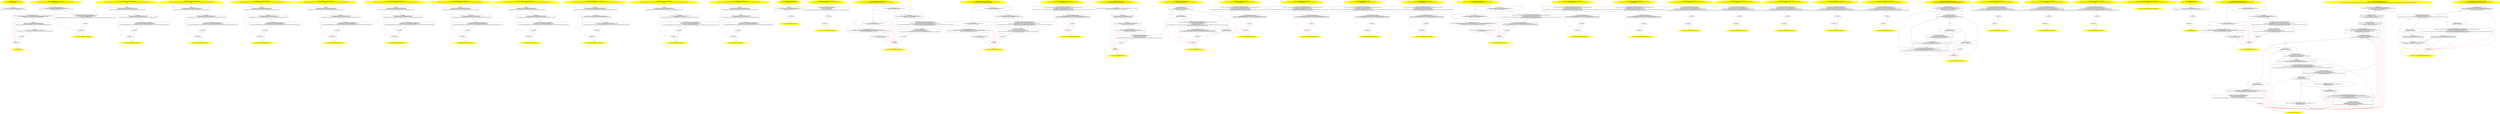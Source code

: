 /* @generated */
digraph cfg {
"org.junit.runner.notification.RunNotifier.<init>().997476a089d82bfed608c55e8853c235_1" [label="1: Start RunNotifier.<init>()\nFormals:  this:org.junit.runner.notification.RunNotifier*\nLocals:  $irvar0:void \n  " color=yellow style=filled]
	

	 "org.junit.runner.notification.RunNotifier.<init>().997476a089d82bfed608c55e8853c235_1" -> "org.junit.runner.notification.RunNotifier.<init>().997476a089d82bfed608c55e8853c235_4" ;
"org.junit.runner.notification.RunNotifier.<init>().997476a089d82bfed608c55e8853c235_2" [label="2: Exit RunNotifier.<init>() \n  " color=yellow style=filled]
	

"org.junit.runner.notification.RunNotifier.<init>().997476a089d82bfed608c55e8853c235_3" [label="3:  exceptions sink \n  " shape="box"]
	

	 "org.junit.runner.notification.RunNotifier.<init>().997476a089d82bfed608c55e8853c235_3" -> "org.junit.runner.notification.RunNotifier.<init>().997476a089d82bfed608c55e8853c235_2" ;
"org.junit.runner.notification.RunNotifier.<init>().997476a089d82bfed608c55e8853c235_4" [label="4:  Call Object.<init>() \n   n$0=*&this:org.junit.runner.notification.RunNotifier* [line 21]\n  n$1=_fun_Object.<init>()(n$0:org.junit.runner.notification.RunNotifier*) [line 21]\n " shape="box"]
	

	 "org.junit.runner.notification.RunNotifier.<init>().997476a089d82bfed608c55e8853c235_4" -> "org.junit.runner.notification.RunNotifier.<init>().997476a089d82bfed608c55e8853c235_5" ;
	 "org.junit.runner.notification.RunNotifier.<init>().997476a089d82bfed608c55e8853c235_4" -> "org.junit.runner.notification.RunNotifier.<init>().997476a089d82bfed608c55e8853c235_3" [color="red" ];
"org.junit.runner.notification.RunNotifier.<init>().997476a089d82bfed608c55e8853c235_5" [label="5:  Call CopyOnWriteArrayList.<init>() \n   n$2=_fun___new(sizeof(t=java.util.concurrent.CopyOnWriteArrayList):java.util.concurrent.CopyOnWriteArrayList*) [line 22]\n  n$3=_fun_CopyOnWriteArrayList.<init>()(n$2:java.util.concurrent.CopyOnWriteArrayList*) [line 22]\n  *&$irvar0:java.util.concurrent.CopyOnWriteArrayList*=n$2 [line 22]\n " shape="box"]
	

	 "org.junit.runner.notification.RunNotifier.<init>().997476a089d82bfed608c55e8853c235_5" -> "org.junit.runner.notification.RunNotifier.<init>().997476a089d82bfed608c55e8853c235_6" ;
	 "org.junit.runner.notification.RunNotifier.<init>().997476a089d82bfed608c55e8853c235_5" -> "org.junit.runner.notification.RunNotifier.<init>().997476a089d82bfed608c55e8853c235_3" [color="red" ];
"org.junit.runner.notification.RunNotifier.<init>().997476a089d82bfed608c55e8853c235_6" [label="6:  method_body \n   n$4=*&this:org.junit.runner.notification.RunNotifier* [line 22]\n  n$5=*&$irvar0:java.util.concurrent.CopyOnWriteArrayList* [line 22]\n  *n$4.listeners:org.junit.runner.notification.RunNotifier(root org.junit.runner.notification.RunNotifier)=n$5 [line 22]\n " shape="box"]
	

	 "org.junit.runner.notification.RunNotifier.<init>().997476a089d82bfed608c55e8853c235_6" -> "org.junit.runner.notification.RunNotifier.<init>().997476a089d82bfed608c55e8853c235_7" ;
	 "org.junit.runner.notification.RunNotifier.<init>().997476a089d82bfed608c55e8853c235_6" -> "org.junit.runner.notification.RunNotifier.<init>().997476a089d82bfed608c55e8853c235_3" [color="red" ];
"org.junit.runner.notification.RunNotifier.<init>().997476a089d82bfed608c55e8853c235_7" [label="7:  method_body \n   n$6=*&this:org.junit.runner.notification.RunNotifier* [line 23]\n  *n$6.pleaseStop:org.junit.runner.notification.RunNotifier(root org.junit.runner.notification.RunNotifier)=0 [line 23]\n " shape="box"]
	

	 "org.junit.runner.notification.RunNotifier.<init>().997476a089d82bfed608c55e8853c235_7" -> "org.junit.runner.notification.RunNotifier.<init>().997476a089d82bfed608c55e8853c235_8" ;
	 "org.junit.runner.notification.RunNotifier.<init>().997476a089d82bfed608c55e8853c235_7" -> "org.junit.runner.notification.RunNotifier.<init>().997476a089d82bfed608c55e8853c235_3" [color="red" ];
"org.junit.runner.notification.RunNotifier.<init>().997476a089d82bfed608c55e8853c235_8" [label="8:  method_body \n  " shape="box"]
	

	 "org.junit.runner.notification.RunNotifier.<init>().997476a089d82bfed608c55e8853c235_8" -> "org.junit.runner.notification.RunNotifier.<init>().997476a089d82bfed608c55e8853c235_2" ;
	 "org.junit.runner.notification.RunNotifier.<init>().997476a089d82bfed608c55e8853c235_8" -> "org.junit.runner.notification.RunNotifier.<init>().997476a089d82bfed608c55e8853c235_3" [color="red" ];
"org.junit.runner.notification.RunNotifier$SafeNotifier.<init>(org.junit.runner.notification.RunNotif.2066601e93e5d18e147dc4f043974369_1" [label="1: Start RunNotifier$SafeNotifier.<init>(RunNotifier)\nFormals:  this:org.junit.runner.notification.RunNotifier$SafeNotifier* $bcvar1:org.junit.runner.notification.RunNotifier*\nLocals:  $irvar0:void \n  " color=yellow style=filled]
	

	 "org.junit.runner.notification.RunNotifier$SafeNotifier.<init>(org.junit.runner.notification.RunNotif.2066601e93e5d18e147dc4f043974369_1" -> "org.junit.runner.notification.RunNotifier$SafeNotifier.<init>(org.junit.runner.notification.RunNotif.2066601e93e5d18e147dc4f043974369_4" ;
"org.junit.runner.notification.RunNotifier$SafeNotifier.<init>(org.junit.runner.notification.RunNotif.2066601e93e5d18e147dc4f043974369_2" [label="2: Exit RunNotifier$SafeNotifier.<init>(RunNotifier) \n  " color=yellow style=filled]
	

"org.junit.runner.notification.RunNotifier$SafeNotifier.<init>(org.junit.runner.notification.RunNotif.2066601e93e5d18e147dc4f043974369_3" [label="3:  exceptions sink \n  " shape="box"]
	

	 "org.junit.runner.notification.RunNotifier$SafeNotifier.<init>(org.junit.runner.notification.RunNotif.2066601e93e5d18e147dc4f043974369_3" -> "org.junit.runner.notification.RunNotifier$SafeNotifier.<init>(org.junit.runner.notification.RunNotif.2066601e93e5d18e147dc4f043974369_2" ;
"org.junit.runner.notification.RunNotifier$SafeNotifier.<init>(org.junit.runner.notification.RunNotif.2066601e93e5d18e147dc4f043974369_4" [label="4:  Call List RunNotifier.access$000(RunNotifier) \n   n$0=*&$bcvar1:org.junit.runner.notification.RunNotifier* [line 59]\n  n$1=_fun_List RunNotifier.access$000(RunNotifier)(n$0:org.junit.runner.notification.RunNotifier*) [line 59]\n  *&$irvar0:java.util.List*=n$1 [line 59]\n " shape="box"]
	

	 "org.junit.runner.notification.RunNotifier$SafeNotifier.<init>(org.junit.runner.notification.RunNotif.2066601e93e5d18e147dc4f043974369_4" -> "org.junit.runner.notification.RunNotifier$SafeNotifier.<init>(org.junit.runner.notification.RunNotif.2066601e93e5d18e147dc4f043974369_5" ;
	 "org.junit.runner.notification.RunNotifier$SafeNotifier.<init>(org.junit.runner.notification.RunNotif.2066601e93e5d18e147dc4f043974369_4" -> "org.junit.runner.notification.RunNotifier$SafeNotifier.<init>(org.junit.runner.notification.RunNotif.2066601e93e5d18e147dc4f043974369_3" [color="red" ];
"org.junit.runner.notification.RunNotifier$SafeNotifier.<init>(org.junit.runner.notification.RunNotif.2066601e93e5d18e147dc4f043974369_5" [label="5:  Call RunNotifier$SafeNotifier.<init>(RunNotifier,List) \n   n$2=*&this:org.junit.runner.notification.RunNotifier$SafeNotifier* [line 59]\n  n$3=*&$bcvar1:org.junit.runner.notification.RunNotifier* [line 59]\n  n$4=*&$irvar0:java.util.List* [line 59]\n  n$5=_fun_RunNotifier$SafeNotifier.<init>(RunNotifier,List)(n$2:org.junit.runner.notification.RunNotifier$SafeNotifier*,n$3:org.junit.runner.notification.RunNotifier*,n$4:java.util.List*) [line 59]\n " shape="box"]
	

	 "org.junit.runner.notification.RunNotifier$SafeNotifier.<init>(org.junit.runner.notification.RunNotif.2066601e93e5d18e147dc4f043974369_5" -> "org.junit.runner.notification.RunNotifier$SafeNotifier.<init>(org.junit.runner.notification.RunNotif.2066601e93e5d18e147dc4f043974369_6" ;
	 "org.junit.runner.notification.RunNotifier$SafeNotifier.<init>(org.junit.runner.notification.RunNotif.2066601e93e5d18e147dc4f043974369_5" -> "org.junit.runner.notification.RunNotifier$SafeNotifier.<init>(org.junit.runner.notification.RunNotif.2066601e93e5d18e147dc4f043974369_3" [color="red" ];
"org.junit.runner.notification.RunNotifier$SafeNotifier.<init>(org.junit.runner.notification.RunNotif.2066601e93e5d18e147dc4f043974369_6" [label="6:  method_body \n  " shape="box"]
	

	 "org.junit.runner.notification.RunNotifier$SafeNotifier.<init>(org.junit.runner.notification.RunNotif.2066601e93e5d18e147dc4f043974369_6" -> "org.junit.runner.notification.RunNotifier$SafeNotifier.<init>(org.junit.runner.notification.RunNotif.2066601e93e5d18e147dc4f043974369_2" ;
	 "org.junit.runner.notification.RunNotifier$SafeNotifier.<init>(org.junit.runner.notification.RunNotif.2066601e93e5d18e147dc4f043974369_6" -> "org.junit.runner.notification.RunNotifier$SafeNotifier.<init>(org.junit.runner.notification.RunNotif.2066601e93e5d18e147dc4f043974369_3" [color="red" ];
"org.junit.runner.notification.RunNotifier$1.<init>(org.junit.runner.notification.RunNotifier,org.jun.c13452efef2cce8cd0764c69b2e99ef1_1" [label="1: Start RunNotifier$1.<init>(RunNotifier,Description)\nFormals:  this:org.junit.runner.notification.RunNotifier$1* this$0:org.junit.runner.notification.RunNotifier* $bcvar2:org.junit.runner.Description*\nLocals:  \n  " color=yellow style=filled]
	

	 "org.junit.runner.notification.RunNotifier$1.<init>(org.junit.runner.notification.RunNotifier,org.jun.c13452efef2cce8cd0764c69b2e99ef1_1" -> "org.junit.runner.notification.RunNotifier$1.<init>(org.junit.runner.notification.RunNotifier,org.jun.c13452efef2cce8cd0764c69b2e99ef1_4" ;
"org.junit.runner.notification.RunNotifier$1.<init>(org.junit.runner.notification.RunNotifier,org.jun.c13452efef2cce8cd0764c69b2e99ef1_2" [label="2: Exit RunNotifier$1.<init>(RunNotifier,Description) \n  " color=yellow style=filled]
	

"org.junit.runner.notification.RunNotifier$1.<init>(org.junit.runner.notification.RunNotifier,org.jun.c13452efef2cce8cd0764c69b2e99ef1_3" [label="3:  exceptions sink \n  " shape="box"]
	

	 "org.junit.runner.notification.RunNotifier$1.<init>(org.junit.runner.notification.RunNotifier,org.jun.c13452efef2cce8cd0764c69b2e99ef1_3" -> "org.junit.runner.notification.RunNotifier$1.<init>(org.junit.runner.notification.RunNotifier,org.jun.c13452efef2cce8cd0764c69b2e99ef1_2" ;
"org.junit.runner.notification.RunNotifier$1.<init>(org.junit.runner.notification.RunNotifier,org.jun.c13452efef2cce8cd0764c69b2e99ef1_4" [label="4:  method_body \n   n$0=*&this:org.junit.runner.notification.RunNotifier$1* [line 88]\n  n$1=*&this$0:org.junit.runner.notification.RunNotifier* [line 88]\n  *n$0.this$0:org.junit.runner.notification.RunNotifier$1(root org.junit.runner.notification.RunNotifier$1)=n$1 [line 88]\n " shape="box"]
	

	 "org.junit.runner.notification.RunNotifier$1.<init>(org.junit.runner.notification.RunNotifier,org.jun.c13452efef2cce8cd0764c69b2e99ef1_4" -> "org.junit.runner.notification.RunNotifier$1.<init>(org.junit.runner.notification.RunNotifier,org.jun.c13452efef2cce8cd0764c69b2e99ef1_5" ;
	 "org.junit.runner.notification.RunNotifier$1.<init>(org.junit.runner.notification.RunNotifier,org.jun.c13452efef2cce8cd0764c69b2e99ef1_4" -> "org.junit.runner.notification.RunNotifier$1.<init>(org.junit.runner.notification.RunNotifier,org.jun.c13452efef2cce8cd0764c69b2e99ef1_3" [color="red" ];
"org.junit.runner.notification.RunNotifier$1.<init>(org.junit.runner.notification.RunNotifier,org.jun.c13452efef2cce8cd0764c69b2e99ef1_5" [label="5:  method_body \n   n$2=*&this:org.junit.runner.notification.RunNotifier$1* [line 88]\n  n$3=*&$bcvar2:org.junit.runner.Description* [line 88]\n  *n$2.val$description:org.junit.runner.notification.RunNotifier$1(root org.junit.runner.notification.RunNotifier$1)=n$3 [line 88]\n " shape="box"]
	

	 "org.junit.runner.notification.RunNotifier$1.<init>(org.junit.runner.notification.RunNotifier,org.jun.c13452efef2cce8cd0764c69b2e99ef1_5" -> "org.junit.runner.notification.RunNotifier$1.<init>(org.junit.runner.notification.RunNotifier,org.jun.c13452efef2cce8cd0764c69b2e99ef1_6" ;
	 "org.junit.runner.notification.RunNotifier$1.<init>(org.junit.runner.notification.RunNotifier,org.jun.c13452efef2cce8cd0764c69b2e99ef1_5" -> "org.junit.runner.notification.RunNotifier$1.<init>(org.junit.runner.notification.RunNotifier,org.jun.c13452efef2cce8cd0764c69b2e99ef1_3" [color="red" ];
"org.junit.runner.notification.RunNotifier$1.<init>(org.junit.runner.notification.RunNotifier,org.jun.c13452efef2cce8cd0764c69b2e99ef1_6" [label="6:  Call RunNotifier$SafeNotifier.<init>(RunNotifier) \n   n$4=*&this:org.junit.runner.notification.RunNotifier$1* [line 88]\n  n$5=*&this$0:org.junit.runner.notification.RunNotifier* [line 88]\n  n$6=_fun_RunNotifier$SafeNotifier.<init>(RunNotifier)(n$4:org.junit.runner.notification.RunNotifier$1*,n$5:org.junit.runner.notification.RunNotifier*) [line 88]\n " shape="box"]
	

	 "org.junit.runner.notification.RunNotifier$1.<init>(org.junit.runner.notification.RunNotifier,org.jun.c13452efef2cce8cd0764c69b2e99ef1_6" -> "org.junit.runner.notification.RunNotifier$1.<init>(org.junit.runner.notification.RunNotifier,org.jun.c13452efef2cce8cd0764c69b2e99ef1_7" ;
	 "org.junit.runner.notification.RunNotifier$1.<init>(org.junit.runner.notification.RunNotifier,org.jun.c13452efef2cce8cd0764c69b2e99ef1_6" -> "org.junit.runner.notification.RunNotifier$1.<init>(org.junit.runner.notification.RunNotifier,org.jun.c13452efef2cce8cd0764c69b2e99ef1_3" [color="red" ];
"org.junit.runner.notification.RunNotifier$1.<init>(org.junit.runner.notification.RunNotifier,org.jun.c13452efef2cce8cd0764c69b2e99ef1_7" [label="7:  method_body \n  " shape="box"]
	

	 "org.junit.runner.notification.RunNotifier$1.<init>(org.junit.runner.notification.RunNotifier,org.jun.c13452efef2cce8cd0764c69b2e99ef1_7" -> "org.junit.runner.notification.RunNotifier$1.<init>(org.junit.runner.notification.RunNotifier,org.jun.c13452efef2cce8cd0764c69b2e99ef1_2" ;
	 "org.junit.runner.notification.RunNotifier$1.<init>(org.junit.runner.notification.RunNotifier,org.jun.c13452efef2cce8cd0764c69b2e99ef1_7" -> "org.junit.runner.notification.RunNotifier$1.<init>(org.junit.runner.notification.RunNotifier,org.jun.c13452efef2cce8cd0764c69b2e99ef1_3" [color="red" ];
"org.junit.runner.notification.RunNotifier$3.<init>(org.junit.runner.notification.RunNotifier,org.jun.f9c18786192fedcc55c329117b21ff03_1" [label="1: Start RunNotifier$3.<init>(RunNotifier,Description)\nFormals:  this:org.junit.runner.notification.RunNotifier$3* this$0:org.junit.runner.notification.RunNotifier* $bcvar2:org.junit.runner.Description*\nLocals:  \n  " color=yellow style=filled]
	

	 "org.junit.runner.notification.RunNotifier$3.<init>(org.junit.runner.notification.RunNotifier,org.jun.f9c18786192fedcc55c329117b21ff03_1" -> "org.junit.runner.notification.RunNotifier$3.<init>(org.junit.runner.notification.RunNotifier,org.jun.f9c18786192fedcc55c329117b21ff03_4" ;
"org.junit.runner.notification.RunNotifier$3.<init>(org.junit.runner.notification.RunNotifier,org.jun.f9c18786192fedcc55c329117b21ff03_2" [label="2: Exit RunNotifier$3.<init>(RunNotifier,Description) \n  " color=yellow style=filled]
	

"org.junit.runner.notification.RunNotifier$3.<init>(org.junit.runner.notification.RunNotifier,org.jun.f9c18786192fedcc55c329117b21ff03_3" [label="3:  exceptions sink \n  " shape="box"]
	

	 "org.junit.runner.notification.RunNotifier$3.<init>(org.junit.runner.notification.RunNotifier,org.jun.f9c18786192fedcc55c329117b21ff03_3" -> "org.junit.runner.notification.RunNotifier$3.<init>(org.junit.runner.notification.RunNotifier,org.jun.f9c18786192fedcc55c329117b21ff03_2" ;
"org.junit.runner.notification.RunNotifier$3.<init>(org.junit.runner.notification.RunNotifier,org.jun.f9c18786192fedcc55c329117b21ff03_4" [label="4:  method_body \n   n$0=*&this:org.junit.runner.notification.RunNotifier$3* [line 118]\n  n$1=*&this$0:org.junit.runner.notification.RunNotifier* [line 118]\n  *n$0.this$0:org.junit.runner.notification.RunNotifier$3(root org.junit.runner.notification.RunNotifier$3)=n$1 [line 118]\n " shape="box"]
	

	 "org.junit.runner.notification.RunNotifier$3.<init>(org.junit.runner.notification.RunNotifier,org.jun.f9c18786192fedcc55c329117b21ff03_4" -> "org.junit.runner.notification.RunNotifier$3.<init>(org.junit.runner.notification.RunNotifier,org.jun.f9c18786192fedcc55c329117b21ff03_5" ;
	 "org.junit.runner.notification.RunNotifier$3.<init>(org.junit.runner.notification.RunNotifier,org.jun.f9c18786192fedcc55c329117b21ff03_4" -> "org.junit.runner.notification.RunNotifier$3.<init>(org.junit.runner.notification.RunNotifier,org.jun.f9c18786192fedcc55c329117b21ff03_3" [color="red" ];
"org.junit.runner.notification.RunNotifier$3.<init>(org.junit.runner.notification.RunNotifier,org.jun.f9c18786192fedcc55c329117b21ff03_5" [label="5:  method_body \n   n$2=*&this:org.junit.runner.notification.RunNotifier$3* [line 118]\n  n$3=*&$bcvar2:org.junit.runner.Description* [line 118]\n  *n$2.val$description:org.junit.runner.notification.RunNotifier$3(root org.junit.runner.notification.RunNotifier$3)=n$3 [line 118]\n " shape="box"]
	

	 "org.junit.runner.notification.RunNotifier$3.<init>(org.junit.runner.notification.RunNotifier,org.jun.f9c18786192fedcc55c329117b21ff03_5" -> "org.junit.runner.notification.RunNotifier$3.<init>(org.junit.runner.notification.RunNotifier,org.jun.f9c18786192fedcc55c329117b21ff03_6" ;
	 "org.junit.runner.notification.RunNotifier$3.<init>(org.junit.runner.notification.RunNotifier,org.jun.f9c18786192fedcc55c329117b21ff03_5" -> "org.junit.runner.notification.RunNotifier$3.<init>(org.junit.runner.notification.RunNotifier,org.jun.f9c18786192fedcc55c329117b21ff03_3" [color="red" ];
"org.junit.runner.notification.RunNotifier$3.<init>(org.junit.runner.notification.RunNotifier,org.jun.f9c18786192fedcc55c329117b21ff03_6" [label="6:  Call RunNotifier$SafeNotifier.<init>(RunNotifier) \n   n$4=*&this:org.junit.runner.notification.RunNotifier$3* [line 118]\n  n$5=*&this$0:org.junit.runner.notification.RunNotifier* [line 118]\n  n$6=_fun_RunNotifier$SafeNotifier.<init>(RunNotifier)(n$4:org.junit.runner.notification.RunNotifier$3*,n$5:org.junit.runner.notification.RunNotifier*) [line 118]\n " shape="box"]
	

	 "org.junit.runner.notification.RunNotifier$3.<init>(org.junit.runner.notification.RunNotifier,org.jun.f9c18786192fedcc55c329117b21ff03_6" -> "org.junit.runner.notification.RunNotifier$3.<init>(org.junit.runner.notification.RunNotifier,org.jun.f9c18786192fedcc55c329117b21ff03_7" ;
	 "org.junit.runner.notification.RunNotifier$3.<init>(org.junit.runner.notification.RunNotifier,org.jun.f9c18786192fedcc55c329117b21ff03_6" -> "org.junit.runner.notification.RunNotifier$3.<init>(org.junit.runner.notification.RunNotifier,org.jun.f9c18786192fedcc55c329117b21ff03_3" [color="red" ];
"org.junit.runner.notification.RunNotifier$3.<init>(org.junit.runner.notification.RunNotifier,org.jun.f9c18786192fedcc55c329117b21ff03_7" [label="7:  method_body \n  " shape="box"]
	

	 "org.junit.runner.notification.RunNotifier$3.<init>(org.junit.runner.notification.RunNotifier,org.jun.f9c18786192fedcc55c329117b21ff03_7" -> "org.junit.runner.notification.RunNotifier$3.<init>(org.junit.runner.notification.RunNotifier,org.jun.f9c18786192fedcc55c329117b21ff03_2" ;
	 "org.junit.runner.notification.RunNotifier$3.<init>(org.junit.runner.notification.RunNotifier,org.jun.f9c18786192fedcc55c329117b21ff03_7" -> "org.junit.runner.notification.RunNotifier$3.<init>(org.junit.runner.notification.RunNotifier,org.jun.f9c18786192fedcc55c329117b21ff03_3" [color="red" ];
"org.junit.runner.notification.RunNotifier$4.<init>(org.junit.runner.notification.RunNotifier,org.jun.62099cdb467dfb462aa342769e152974_1" [label="1: Start RunNotifier$4.<init>(RunNotifier,Description)\nFormals:  this:org.junit.runner.notification.RunNotifier$4* this$0:org.junit.runner.notification.RunNotifier* $bcvar2:org.junit.runner.Description*\nLocals:  \n  " color=yellow style=filled]
	

	 "org.junit.runner.notification.RunNotifier$4.<init>(org.junit.runner.notification.RunNotifier,org.jun.62099cdb467dfb462aa342769e152974_1" -> "org.junit.runner.notification.RunNotifier$4.<init>(org.junit.runner.notification.RunNotifier,org.jun.62099cdb467dfb462aa342769e152974_4" ;
"org.junit.runner.notification.RunNotifier$4.<init>(org.junit.runner.notification.RunNotifier,org.jun.62099cdb467dfb462aa342769e152974_2" [label="2: Exit RunNotifier$4.<init>(RunNotifier,Description) \n  " color=yellow style=filled]
	

"org.junit.runner.notification.RunNotifier$4.<init>(org.junit.runner.notification.RunNotifier,org.jun.62099cdb467dfb462aa342769e152974_3" [label="3:  exceptions sink \n  " shape="box"]
	

	 "org.junit.runner.notification.RunNotifier$4.<init>(org.junit.runner.notification.RunNotifier,org.jun.62099cdb467dfb462aa342769e152974_3" -> "org.junit.runner.notification.RunNotifier$4.<init>(org.junit.runner.notification.RunNotifier,org.jun.62099cdb467dfb462aa342769e152974_2" ;
"org.junit.runner.notification.RunNotifier$4.<init>(org.junit.runner.notification.RunNotifier,org.jun.62099cdb467dfb462aa342769e152974_4" [label="4:  method_body \n   n$0=*&this:org.junit.runner.notification.RunNotifier$4* [line 135]\n  n$1=*&this$0:org.junit.runner.notification.RunNotifier* [line 135]\n  *n$0.this$0:org.junit.runner.notification.RunNotifier$4(root org.junit.runner.notification.RunNotifier$4)=n$1 [line 135]\n " shape="box"]
	

	 "org.junit.runner.notification.RunNotifier$4.<init>(org.junit.runner.notification.RunNotifier,org.jun.62099cdb467dfb462aa342769e152974_4" -> "org.junit.runner.notification.RunNotifier$4.<init>(org.junit.runner.notification.RunNotifier,org.jun.62099cdb467dfb462aa342769e152974_5" ;
	 "org.junit.runner.notification.RunNotifier$4.<init>(org.junit.runner.notification.RunNotifier,org.jun.62099cdb467dfb462aa342769e152974_4" -> "org.junit.runner.notification.RunNotifier$4.<init>(org.junit.runner.notification.RunNotifier,org.jun.62099cdb467dfb462aa342769e152974_3" [color="red" ];
"org.junit.runner.notification.RunNotifier$4.<init>(org.junit.runner.notification.RunNotifier,org.jun.62099cdb467dfb462aa342769e152974_5" [label="5:  method_body \n   n$2=*&this:org.junit.runner.notification.RunNotifier$4* [line 135]\n  n$3=*&$bcvar2:org.junit.runner.Description* [line 135]\n  *n$2.val$description:org.junit.runner.notification.RunNotifier$4(root org.junit.runner.notification.RunNotifier$4)=n$3 [line 135]\n " shape="box"]
	

	 "org.junit.runner.notification.RunNotifier$4.<init>(org.junit.runner.notification.RunNotifier,org.jun.62099cdb467dfb462aa342769e152974_5" -> "org.junit.runner.notification.RunNotifier$4.<init>(org.junit.runner.notification.RunNotifier,org.jun.62099cdb467dfb462aa342769e152974_6" ;
	 "org.junit.runner.notification.RunNotifier$4.<init>(org.junit.runner.notification.RunNotifier,org.jun.62099cdb467dfb462aa342769e152974_5" -> "org.junit.runner.notification.RunNotifier$4.<init>(org.junit.runner.notification.RunNotifier,org.jun.62099cdb467dfb462aa342769e152974_3" [color="red" ];
"org.junit.runner.notification.RunNotifier$4.<init>(org.junit.runner.notification.RunNotifier,org.jun.62099cdb467dfb462aa342769e152974_6" [label="6:  Call RunNotifier$SafeNotifier.<init>(RunNotifier) \n   n$4=*&this:org.junit.runner.notification.RunNotifier$4* [line 135]\n  n$5=*&this$0:org.junit.runner.notification.RunNotifier* [line 135]\n  n$6=_fun_RunNotifier$SafeNotifier.<init>(RunNotifier)(n$4:org.junit.runner.notification.RunNotifier$4*,n$5:org.junit.runner.notification.RunNotifier*) [line 135]\n " shape="box"]
	

	 "org.junit.runner.notification.RunNotifier$4.<init>(org.junit.runner.notification.RunNotifier,org.jun.62099cdb467dfb462aa342769e152974_6" -> "org.junit.runner.notification.RunNotifier$4.<init>(org.junit.runner.notification.RunNotifier,org.jun.62099cdb467dfb462aa342769e152974_7" ;
	 "org.junit.runner.notification.RunNotifier$4.<init>(org.junit.runner.notification.RunNotifier,org.jun.62099cdb467dfb462aa342769e152974_6" -> "org.junit.runner.notification.RunNotifier$4.<init>(org.junit.runner.notification.RunNotifier,org.jun.62099cdb467dfb462aa342769e152974_3" [color="red" ];
"org.junit.runner.notification.RunNotifier$4.<init>(org.junit.runner.notification.RunNotifier,org.jun.62099cdb467dfb462aa342769e152974_7" [label="7:  method_body \n  " shape="box"]
	

	 "org.junit.runner.notification.RunNotifier$4.<init>(org.junit.runner.notification.RunNotifier,org.jun.62099cdb467dfb462aa342769e152974_7" -> "org.junit.runner.notification.RunNotifier$4.<init>(org.junit.runner.notification.RunNotifier,org.jun.62099cdb467dfb462aa342769e152974_2" ;
	 "org.junit.runner.notification.RunNotifier$4.<init>(org.junit.runner.notification.RunNotifier,org.jun.62099cdb467dfb462aa342769e152974_7" -> "org.junit.runner.notification.RunNotifier$4.<init>(org.junit.runner.notification.RunNotifier,org.jun.62099cdb467dfb462aa342769e152974_3" [color="red" ];
"org.junit.runner.notification.RunNotifier$5.<init>(org.junit.runner.notification.RunNotifier,org.jun.a83455ff203a27660828a86b6abd70b9_1" [label="1: Start RunNotifier$5.<init>(RunNotifier,Description)\nFormals:  this:org.junit.runner.notification.RunNotifier$5* this$0:org.junit.runner.notification.RunNotifier* $bcvar2:org.junit.runner.Description*\nLocals:  \n  " color=yellow style=filled]
	

	 "org.junit.runner.notification.RunNotifier$5.<init>(org.junit.runner.notification.RunNotifier,org.jun.a83455ff203a27660828a86b6abd70b9_1" -> "org.junit.runner.notification.RunNotifier$5.<init>(org.junit.runner.notification.RunNotifier,org.jun.a83455ff203a27660828a86b6abd70b9_4" ;
"org.junit.runner.notification.RunNotifier$5.<init>(org.junit.runner.notification.RunNotifier,org.jun.a83455ff203a27660828a86b6abd70b9_2" [label="2: Exit RunNotifier$5.<init>(RunNotifier,Description) \n  " color=yellow style=filled]
	

"org.junit.runner.notification.RunNotifier$5.<init>(org.junit.runner.notification.RunNotifier,org.jun.a83455ff203a27660828a86b6abd70b9_3" [label="3:  exceptions sink \n  " shape="box"]
	

	 "org.junit.runner.notification.RunNotifier$5.<init>(org.junit.runner.notification.RunNotifier,org.jun.a83455ff203a27660828a86b6abd70b9_3" -> "org.junit.runner.notification.RunNotifier$5.<init>(org.junit.runner.notification.RunNotifier,org.jun.a83455ff203a27660828a86b6abd70b9_2" ;
"org.junit.runner.notification.RunNotifier$5.<init>(org.junit.runner.notification.RunNotifier,org.jun.a83455ff203a27660828a86b6abd70b9_4" [label="4:  method_body \n   n$0=*&this:org.junit.runner.notification.RunNotifier$5* [line 153]\n  n$1=*&this$0:org.junit.runner.notification.RunNotifier* [line 153]\n  *n$0.this$0:org.junit.runner.notification.RunNotifier$5(root org.junit.runner.notification.RunNotifier$5)=n$1 [line 153]\n " shape="box"]
	

	 "org.junit.runner.notification.RunNotifier$5.<init>(org.junit.runner.notification.RunNotifier,org.jun.a83455ff203a27660828a86b6abd70b9_4" -> "org.junit.runner.notification.RunNotifier$5.<init>(org.junit.runner.notification.RunNotifier,org.jun.a83455ff203a27660828a86b6abd70b9_5" ;
	 "org.junit.runner.notification.RunNotifier$5.<init>(org.junit.runner.notification.RunNotifier,org.jun.a83455ff203a27660828a86b6abd70b9_4" -> "org.junit.runner.notification.RunNotifier$5.<init>(org.junit.runner.notification.RunNotifier,org.jun.a83455ff203a27660828a86b6abd70b9_3" [color="red" ];
"org.junit.runner.notification.RunNotifier$5.<init>(org.junit.runner.notification.RunNotifier,org.jun.a83455ff203a27660828a86b6abd70b9_5" [label="5:  method_body \n   n$2=*&this:org.junit.runner.notification.RunNotifier$5* [line 153]\n  n$3=*&$bcvar2:org.junit.runner.Description* [line 153]\n  *n$2.val$description:org.junit.runner.notification.RunNotifier$5(root org.junit.runner.notification.RunNotifier$5)=n$3 [line 153]\n " shape="box"]
	

	 "org.junit.runner.notification.RunNotifier$5.<init>(org.junit.runner.notification.RunNotifier,org.jun.a83455ff203a27660828a86b6abd70b9_5" -> "org.junit.runner.notification.RunNotifier$5.<init>(org.junit.runner.notification.RunNotifier,org.jun.a83455ff203a27660828a86b6abd70b9_6" ;
	 "org.junit.runner.notification.RunNotifier$5.<init>(org.junit.runner.notification.RunNotifier,org.jun.a83455ff203a27660828a86b6abd70b9_5" -> "org.junit.runner.notification.RunNotifier$5.<init>(org.junit.runner.notification.RunNotifier,org.jun.a83455ff203a27660828a86b6abd70b9_3" [color="red" ];
"org.junit.runner.notification.RunNotifier$5.<init>(org.junit.runner.notification.RunNotifier,org.jun.a83455ff203a27660828a86b6abd70b9_6" [label="6:  Call RunNotifier$SafeNotifier.<init>(RunNotifier) \n   n$4=*&this:org.junit.runner.notification.RunNotifier$5* [line 153]\n  n$5=*&this$0:org.junit.runner.notification.RunNotifier* [line 153]\n  n$6=_fun_RunNotifier$SafeNotifier.<init>(RunNotifier)(n$4:org.junit.runner.notification.RunNotifier$5*,n$5:org.junit.runner.notification.RunNotifier*) [line 153]\n " shape="box"]
	

	 "org.junit.runner.notification.RunNotifier$5.<init>(org.junit.runner.notification.RunNotifier,org.jun.a83455ff203a27660828a86b6abd70b9_6" -> "org.junit.runner.notification.RunNotifier$5.<init>(org.junit.runner.notification.RunNotifier,org.jun.a83455ff203a27660828a86b6abd70b9_7" ;
	 "org.junit.runner.notification.RunNotifier$5.<init>(org.junit.runner.notification.RunNotifier,org.jun.a83455ff203a27660828a86b6abd70b9_6" -> "org.junit.runner.notification.RunNotifier$5.<init>(org.junit.runner.notification.RunNotifier,org.jun.a83455ff203a27660828a86b6abd70b9_3" [color="red" ];
"org.junit.runner.notification.RunNotifier$5.<init>(org.junit.runner.notification.RunNotifier,org.jun.a83455ff203a27660828a86b6abd70b9_7" [label="7:  method_body \n  " shape="box"]
	

	 "org.junit.runner.notification.RunNotifier$5.<init>(org.junit.runner.notification.RunNotifier,org.jun.a83455ff203a27660828a86b6abd70b9_7" -> "org.junit.runner.notification.RunNotifier$5.<init>(org.junit.runner.notification.RunNotifier,org.jun.a83455ff203a27660828a86b6abd70b9_2" ;
	 "org.junit.runner.notification.RunNotifier$5.<init>(org.junit.runner.notification.RunNotifier,org.jun.a83455ff203a27660828a86b6abd70b9_7" -> "org.junit.runner.notification.RunNotifier$5.<init>(org.junit.runner.notification.RunNotifier,org.jun.a83455ff203a27660828a86b6abd70b9_3" [color="red" ];
"org.junit.runner.notification.RunNotifier$8.<init>(org.junit.runner.notification.RunNotifier,org.jun.13b993a0bea464658b8ce83a6a3655e8_1" [label="1: Start RunNotifier$8.<init>(RunNotifier,Description)\nFormals:  this:org.junit.runner.notification.RunNotifier$8* this$0:org.junit.runner.notification.RunNotifier* $bcvar2:org.junit.runner.Description*\nLocals:  \n  " color=yellow style=filled]
	

	 "org.junit.runner.notification.RunNotifier$8.<init>(org.junit.runner.notification.RunNotifier,org.jun.13b993a0bea464658b8ce83a6a3655e8_1" -> "org.junit.runner.notification.RunNotifier$8.<init>(org.junit.runner.notification.RunNotifier,org.jun.13b993a0bea464658b8ce83a6a3655e8_4" ;
"org.junit.runner.notification.RunNotifier$8.<init>(org.junit.runner.notification.RunNotifier,org.jun.13b993a0bea464658b8ce83a6a3655e8_2" [label="2: Exit RunNotifier$8.<init>(RunNotifier,Description) \n  " color=yellow style=filled]
	

"org.junit.runner.notification.RunNotifier$8.<init>(org.junit.runner.notification.RunNotifier,org.jun.13b993a0bea464658b8ce83a6a3655e8_3" [label="3:  exceptions sink \n  " shape="box"]
	

	 "org.junit.runner.notification.RunNotifier$8.<init>(org.junit.runner.notification.RunNotifier,org.jun.13b993a0bea464658b8ce83a6a3655e8_3" -> "org.junit.runner.notification.RunNotifier$8.<init>(org.junit.runner.notification.RunNotifier,org.jun.13b993a0bea464658b8ce83a6a3655e8_2" ;
"org.junit.runner.notification.RunNotifier$8.<init>(org.junit.runner.notification.RunNotifier,org.jun.13b993a0bea464658b8ce83a6a3655e8_4" [label="4:  method_body \n   n$0=*&this:org.junit.runner.notification.RunNotifier$8* [line 206]\n  n$1=*&this$0:org.junit.runner.notification.RunNotifier* [line 206]\n  *n$0.this$0:org.junit.runner.notification.RunNotifier$8(root org.junit.runner.notification.RunNotifier$8)=n$1 [line 206]\n " shape="box"]
	

	 "org.junit.runner.notification.RunNotifier$8.<init>(org.junit.runner.notification.RunNotifier,org.jun.13b993a0bea464658b8ce83a6a3655e8_4" -> "org.junit.runner.notification.RunNotifier$8.<init>(org.junit.runner.notification.RunNotifier,org.jun.13b993a0bea464658b8ce83a6a3655e8_5" ;
	 "org.junit.runner.notification.RunNotifier$8.<init>(org.junit.runner.notification.RunNotifier,org.jun.13b993a0bea464658b8ce83a6a3655e8_4" -> "org.junit.runner.notification.RunNotifier$8.<init>(org.junit.runner.notification.RunNotifier,org.jun.13b993a0bea464658b8ce83a6a3655e8_3" [color="red" ];
"org.junit.runner.notification.RunNotifier$8.<init>(org.junit.runner.notification.RunNotifier,org.jun.13b993a0bea464658b8ce83a6a3655e8_5" [label="5:  method_body \n   n$2=*&this:org.junit.runner.notification.RunNotifier$8* [line 206]\n  n$3=*&$bcvar2:org.junit.runner.Description* [line 206]\n  *n$2.val$description:org.junit.runner.notification.RunNotifier$8(root org.junit.runner.notification.RunNotifier$8)=n$3 [line 206]\n " shape="box"]
	

	 "org.junit.runner.notification.RunNotifier$8.<init>(org.junit.runner.notification.RunNotifier,org.jun.13b993a0bea464658b8ce83a6a3655e8_5" -> "org.junit.runner.notification.RunNotifier$8.<init>(org.junit.runner.notification.RunNotifier,org.jun.13b993a0bea464658b8ce83a6a3655e8_6" ;
	 "org.junit.runner.notification.RunNotifier$8.<init>(org.junit.runner.notification.RunNotifier,org.jun.13b993a0bea464658b8ce83a6a3655e8_5" -> "org.junit.runner.notification.RunNotifier$8.<init>(org.junit.runner.notification.RunNotifier,org.jun.13b993a0bea464658b8ce83a6a3655e8_3" [color="red" ];
"org.junit.runner.notification.RunNotifier$8.<init>(org.junit.runner.notification.RunNotifier,org.jun.13b993a0bea464658b8ce83a6a3655e8_6" [label="6:  Call RunNotifier$SafeNotifier.<init>(RunNotifier) \n   n$4=*&this:org.junit.runner.notification.RunNotifier$8* [line 206]\n  n$5=*&this$0:org.junit.runner.notification.RunNotifier* [line 206]\n  n$6=_fun_RunNotifier$SafeNotifier.<init>(RunNotifier)(n$4:org.junit.runner.notification.RunNotifier$8*,n$5:org.junit.runner.notification.RunNotifier*) [line 206]\n " shape="box"]
	

	 "org.junit.runner.notification.RunNotifier$8.<init>(org.junit.runner.notification.RunNotifier,org.jun.13b993a0bea464658b8ce83a6a3655e8_6" -> "org.junit.runner.notification.RunNotifier$8.<init>(org.junit.runner.notification.RunNotifier,org.jun.13b993a0bea464658b8ce83a6a3655e8_7" ;
	 "org.junit.runner.notification.RunNotifier$8.<init>(org.junit.runner.notification.RunNotifier,org.jun.13b993a0bea464658b8ce83a6a3655e8_6" -> "org.junit.runner.notification.RunNotifier$8.<init>(org.junit.runner.notification.RunNotifier,org.jun.13b993a0bea464658b8ce83a6a3655e8_3" [color="red" ];
"org.junit.runner.notification.RunNotifier$8.<init>(org.junit.runner.notification.RunNotifier,org.jun.13b993a0bea464658b8ce83a6a3655e8_7" [label="7:  method_body \n  " shape="box"]
	

	 "org.junit.runner.notification.RunNotifier$8.<init>(org.junit.runner.notification.RunNotifier,org.jun.13b993a0bea464658b8ce83a6a3655e8_7" -> "org.junit.runner.notification.RunNotifier$8.<init>(org.junit.runner.notification.RunNotifier,org.jun.13b993a0bea464658b8ce83a6a3655e8_2" ;
	 "org.junit.runner.notification.RunNotifier$8.<init>(org.junit.runner.notification.RunNotifier,org.jun.13b993a0bea464658b8ce83a6a3655e8_7" -> "org.junit.runner.notification.RunNotifier$8.<init>(org.junit.runner.notification.RunNotifier,org.jun.13b993a0bea464658b8ce83a6a3655e8_3" [color="red" ];
"org.junit.runner.notification.RunNotifier$9.<init>(org.junit.runner.notification.RunNotifier,org.jun.e83bfbba57bd9754201ece76d2c5832e_1" [label="1: Start RunNotifier$9.<init>(RunNotifier,Description)\nFormals:  this:org.junit.runner.notification.RunNotifier$9* this$0:org.junit.runner.notification.RunNotifier* $bcvar2:org.junit.runner.Description*\nLocals:  \n  " color=yellow style=filled]
	

	 "org.junit.runner.notification.RunNotifier$9.<init>(org.junit.runner.notification.RunNotifier,org.jun.e83bfbba57bd9754201ece76d2c5832e_1" -> "org.junit.runner.notification.RunNotifier$9.<init>(org.junit.runner.notification.RunNotifier,org.jun.e83bfbba57bd9754201ece76d2c5832e_4" ;
"org.junit.runner.notification.RunNotifier$9.<init>(org.junit.runner.notification.RunNotifier,org.jun.e83bfbba57bd9754201ece76d2c5832e_2" [label="2: Exit RunNotifier$9.<init>(RunNotifier,Description) \n  " color=yellow style=filled]
	

"org.junit.runner.notification.RunNotifier$9.<init>(org.junit.runner.notification.RunNotifier,org.jun.e83bfbba57bd9754201ece76d2c5832e_3" [label="3:  exceptions sink \n  " shape="box"]
	

	 "org.junit.runner.notification.RunNotifier$9.<init>(org.junit.runner.notification.RunNotifier,org.jun.e83bfbba57bd9754201ece76d2c5832e_3" -> "org.junit.runner.notification.RunNotifier$9.<init>(org.junit.runner.notification.RunNotifier,org.jun.e83bfbba57bd9754201ece76d2c5832e_2" ;
"org.junit.runner.notification.RunNotifier$9.<init>(org.junit.runner.notification.RunNotifier,org.jun.e83bfbba57bd9754201ece76d2c5832e_4" [label="4:  method_body \n   n$0=*&this:org.junit.runner.notification.RunNotifier$9* [line 222]\n  n$1=*&this$0:org.junit.runner.notification.RunNotifier* [line 222]\n  *n$0.this$0:org.junit.runner.notification.RunNotifier$9(root org.junit.runner.notification.RunNotifier$9)=n$1 [line 222]\n " shape="box"]
	

	 "org.junit.runner.notification.RunNotifier$9.<init>(org.junit.runner.notification.RunNotifier,org.jun.e83bfbba57bd9754201ece76d2c5832e_4" -> "org.junit.runner.notification.RunNotifier$9.<init>(org.junit.runner.notification.RunNotifier,org.jun.e83bfbba57bd9754201ece76d2c5832e_5" ;
	 "org.junit.runner.notification.RunNotifier$9.<init>(org.junit.runner.notification.RunNotifier,org.jun.e83bfbba57bd9754201ece76d2c5832e_4" -> "org.junit.runner.notification.RunNotifier$9.<init>(org.junit.runner.notification.RunNotifier,org.jun.e83bfbba57bd9754201ece76d2c5832e_3" [color="red" ];
"org.junit.runner.notification.RunNotifier$9.<init>(org.junit.runner.notification.RunNotifier,org.jun.e83bfbba57bd9754201ece76d2c5832e_5" [label="5:  method_body \n   n$2=*&this:org.junit.runner.notification.RunNotifier$9* [line 222]\n  n$3=*&$bcvar2:org.junit.runner.Description* [line 222]\n  *n$2.val$description:org.junit.runner.notification.RunNotifier$9(root org.junit.runner.notification.RunNotifier$9)=n$3 [line 222]\n " shape="box"]
	

	 "org.junit.runner.notification.RunNotifier$9.<init>(org.junit.runner.notification.RunNotifier,org.jun.e83bfbba57bd9754201ece76d2c5832e_5" -> "org.junit.runner.notification.RunNotifier$9.<init>(org.junit.runner.notification.RunNotifier,org.jun.e83bfbba57bd9754201ece76d2c5832e_6" ;
	 "org.junit.runner.notification.RunNotifier$9.<init>(org.junit.runner.notification.RunNotifier,org.jun.e83bfbba57bd9754201ece76d2c5832e_5" -> "org.junit.runner.notification.RunNotifier$9.<init>(org.junit.runner.notification.RunNotifier,org.jun.e83bfbba57bd9754201ece76d2c5832e_3" [color="red" ];
"org.junit.runner.notification.RunNotifier$9.<init>(org.junit.runner.notification.RunNotifier,org.jun.e83bfbba57bd9754201ece76d2c5832e_6" [label="6:  Call RunNotifier$SafeNotifier.<init>(RunNotifier) \n   n$4=*&this:org.junit.runner.notification.RunNotifier$9* [line 222]\n  n$5=*&this$0:org.junit.runner.notification.RunNotifier* [line 222]\n  n$6=_fun_RunNotifier$SafeNotifier.<init>(RunNotifier)(n$4:org.junit.runner.notification.RunNotifier$9*,n$5:org.junit.runner.notification.RunNotifier*) [line 222]\n " shape="box"]
	

	 "org.junit.runner.notification.RunNotifier$9.<init>(org.junit.runner.notification.RunNotifier,org.jun.e83bfbba57bd9754201ece76d2c5832e_6" -> "org.junit.runner.notification.RunNotifier$9.<init>(org.junit.runner.notification.RunNotifier,org.jun.e83bfbba57bd9754201ece76d2c5832e_7" ;
	 "org.junit.runner.notification.RunNotifier$9.<init>(org.junit.runner.notification.RunNotifier,org.jun.e83bfbba57bd9754201ece76d2c5832e_6" -> "org.junit.runner.notification.RunNotifier$9.<init>(org.junit.runner.notification.RunNotifier,org.jun.e83bfbba57bd9754201ece76d2c5832e_3" [color="red" ];
"org.junit.runner.notification.RunNotifier$9.<init>(org.junit.runner.notification.RunNotifier,org.jun.e83bfbba57bd9754201ece76d2c5832e_7" [label="7:  method_body \n  " shape="box"]
	

	 "org.junit.runner.notification.RunNotifier$9.<init>(org.junit.runner.notification.RunNotifier,org.jun.e83bfbba57bd9754201ece76d2c5832e_7" -> "org.junit.runner.notification.RunNotifier$9.<init>(org.junit.runner.notification.RunNotifier,org.jun.e83bfbba57bd9754201ece76d2c5832e_2" ;
	 "org.junit.runner.notification.RunNotifier$9.<init>(org.junit.runner.notification.RunNotifier,org.jun.e83bfbba57bd9754201ece76d2c5832e_7" -> "org.junit.runner.notification.RunNotifier$9.<init>(org.junit.runner.notification.RunNotifier,org.jun.e83bfbba57bd9754201ece76d2c5832e_3" [color="red" ];
"org.junit.runner.notification.RunNotifier$7.<init>(org.junit.runner.notification.RunNotifier,org.jun.57d7a74860a1c0f33767b3495d044f8e_1" [label="1: Start RunNotifier$7.<init>(RunNotifier,Failure)\nFormals:  this:org.junit.runner.notification.RunNotifier$7* this$0:org.junit.runner.notification.RunNotifier* $bcvar2:org.junit.runner.notification.Failure*\nLocals:  \n  " color=yellow style=filled]
	

	 "org.junit.runner.notification.RunNotifier$7.<init>(org.junit.runner.notification.RunNotifier,org.jun.57d7a74860a1c0f33767b3495d044f8e_1" -> "org.junit.runner.notification.RunNotifier$7.<init>(org.junit.runner.notification.RunNotifier,org.jun.57d7a74860a1c0f33767b3495d044f8e_4" ;
"org.junit.runner.notification.RunNotifier$7.<init>(org.junit.runner.notification.RunNotifier,org.jun.57d7a74860a1c0f33767b3495d044f8e_2" [label="2: Exit RunNotifier$7.<init>(RunNotifier,Failure) \n  " color=yellow style=filled]
	

"org.junit.runner.notification.RunNotifier$7.<init>(org.junit.runner.notification.RunNotifier,org.jun.57d7a74860a1c0f33767b3495d044f8e_3" [label="3:  exceptions sink \n  " shape="box"]
	

	 "org.junit.runner.notification.RunNotifier$7.<init>(org.junit.runner.notification.RunNotifier,org.jun.57d7a74860a1c0f33767b3495d044f8e_3" -> "org.junit.runner.notification.RunNotifier$7.<init>(org.junit.runner.notification.RunNotifier,org.jun.57d7a74860a1c0f33767b3495d044f8e_2" ;
"org.junit.runner.notification.RunNotifier$7.<init>(org.junit.runner.notification.RunNotifier,org.jun.57d7a74860a1c0f33767b3495d044f8e_4" [label="4:  method_body \n   n$0=*&this:org.junit.runner.notification.RunNotifier$7* [line 192]\n  n$1=*&this$0:org.junit.runner.notification.RunNotifier* [line 192]\n  *n$0.this$0:org.junit.runner.notification.RunNotifier$7(root org.junit.runner.notification.RunNotifier$7)=n$1 [line 192]\n " shape="box"]
	

	 "org.junit.runner.notification.RunNotifier$7.<init>(org.junit.runner.notification.RunNotifier,org.jun.57d7a74860a1c0f33767b3495d044f8e_4" -> "org.junit.runner.notification.RunNotifier$7.<init>(org.junit.runner.notification.RunNotifier,org.jun.57d7a74860a1c0f33767b3495d044f8e_5" ;
	 "org.junit.runner.notification.RunNotifier$7.<init>(org.junit.runner.notification.RunNotifier,org.jun.57d7a74860a1c0f33767b3495d044f8e_4" -> "org.junit.runner.notification.RunNotifier$7.<init>(org.junit.runner.notification.RunNotifier,org.jun.57d7a74860a1c0f33767b3495d044f8e_3" [color="red" ];
"org.junit.runner.notification.RunNotifier$7.<init>(org.junit.runner.notification.RunNotifier,org.jun.57d7a74860a1c0f33767b3495d044f8e_5" [label="5:  method_body \n   n$2=*&this:org.junit.runner.notification.RunNotifier$7* [line 192]\n  n$3=*&$bcvar2:org.junit.runner.notification.Failure* [line 192]\n  *n$2.val$failure:org.junit.runner.notification.RunNotifier$7(root org.junit.runner.notification.RunNotifier$7)=n$3 [line 192]\n " shape="box"]
	

	 "org.junit.runner.notification.RunNotifier$7.<init>(org.junit.runner.notification.RunNotifier,org.jun.57d7a74860a1c0f33767b3495d044f8e_5" -> "org.junit.runner.notification.RunNotifier$7.<init>(org.junit.runner.notification.RunNotifier,org.jun.57d7a74860a1c0f33767b3495d044f8e_6" ;
	 "org.junit.runner.notification.RunNotifier$7.<init>(org.junit.runner.notification.RunNotifier,org.jun.57d7a74860a1c0f33767b3495d044f8e_5" -> "org.junit.runner.notification.RunNotifier$7.<init>(org.junit.runner.notification.RunNotifier,org.jun.57d7a74860a1c0f33767b3495d044f8e_3" [color="red" ];
"org.junit.runner.notification.RunNotifier$7.<init>(org.junit.runner.notification.RunNotifier,org.jun.57d7a74860a1c0f33767b3495d044f8e_6" [label="6:  Call RunNotifier$SafeNotifier.<init>(RunNotifier) \n   n$4=*&this:org.junit.runner.notification.RunNotifier$7* [line 192]\n  n$5=*&this$0:org.junit.runner.notification.RunNotifier* [line 192]\n  n$6=_fun_RunNotifier$SafeNotifier.<init>(RunNotifier)(n$4:org.junit.runner.notification.RunNotifier$7*,n$5:org.junit.runner.notification.RunNotifier*) [line 192]\n " shape="box"]
	

	 "org.junit.runner.notification.RunNotifier$7.<init>(org.junit.runner.notification.RunNotifier,org.jun.57d7a74860a1c0f33767b3495d044f8e_6" -> "org.junit.runner.notification.RunNotifier$7.<init>(org.junit.runner.notification.RunNotifier,org.jun.57d7a74860a1c0f33767b3495d044f8e_7" ;
	 "org.junit.runner.notification.RunNotifier$7.<init>(org.junit.runner.notification.RunNotifier,org.jun.57d7a74860a1c0f33767b3495d044f8e_6" -> "org.junit.runner.notification.RunNotifier$7.<init>(org.junit.runner.notification.RunNotifier,org.jun.57d7a74860a1c0f33767b3495d044f8e_3" [color="red" ];
"org.junit.runner.notification.RunNotifier$7.<init>(org.junit.runner.notification.RunNotifier,org.jun.57d7a74860a1c0f33767b3495d044f8e_7" [label="7:  method_body \n  " shape="box"]
	

	 "org.junit.runner.notification.RunNotifier$7.<init>(org.junit.runner.notification.RunNotifier,org.jun.57d7a74860a1c0f33767b3495d044f8e_7" -> "org.junit.runner.notification.RunNotifier$7.<init>(org.junit.runner.notification.RunNotifier,org.jun.57d7a74860a1c0f33767b3495d044f8e_2" ;
	 "org.junit.runner.notification.RunNotifier$7.<init>(org.junit.runner.notification.RunNotifier,org.jun.57d7a74860a1c0f33767b3495d044f8e_7" -> "org.junit.runner.notification.RunNotifier$7.<init>(org.junit.runner.notification.RunNotifier,org.jun.57d7a74860a1c0f33767b3495d044f8e_3" [color="red" ];
"org.junit.runner.notification.RunNotifier$SafeNotifier.<init>(org.junit.runner.notification.RunNotif.7e63042b2b003ea628de6bd38cfe563c_1" [label="1: Start RunNotifier$SafeNotifier.<init>(RunNotifier,List)\nFormals:  this:org.junit.runner.notification.RunNotifier$SafeNotifier* $bcvar1:org.junit.runner.notification.RunNotifier* currentListeners:java.util.List*\nLocals:  \n  " color=yellow style=filled]
	

	 "org.junit.runner.notification.RunNotifier$SafeNotifier.<init>(org.junit.runner.notification.RunNotif.7e63042b2b003ea628de6bd38cfe563c_1" -> "org.junit.runner.notification.RunNotifier$SafeNotifier.<init>(org.junit.runner.notification.RunNotif.7e63042b2b003ea628de6bd38cfe563c_4" ;
"org.junit.runner.notification.RunNotifier$SafeNotifier.<init>(org.junit.runner.notification.RunNotif.7e63042b2b003ea628de6bd38cfe563c_2" [label="2: Exit RunNotifier$SafeNotifier.<init>(RunNotifier,List) \n  " color=yellow style=filled]
	

"org.junit.runner.notification.RunNotifier$SafeNotifier.<init>(org.junit.runner.notification.RunNotif.7e63042b2b003ea628de6bd38cfe563c_3" [label="3:  exceptions sink \n  " shape="box"]
	

	 "org.junit.runner.notification.RunNotifier$SafeNotifier.<init>(org.junit.runner.notification.RunNotif.7e63042b2b003ea628de6bd38cfe563c_3" -> "org.junit.runner.notification.RunNotifier$SafeNotifier.<init>(org.junit.runner.notification.RunNotif.7e63042b2b003ea628de6bd38cfe563c_2" ;
"org.junit.runner.notification.RunNotifier$SafeNotifier.<init>(org.junit.runner.notification.RunNotif.7e63042b2b003ea628de6bd38cfe563c_4" [label="4:  method_body \n   n$0=*&this:org.junit.runner.notification.RunNotifier$SafeNotifier* [line 62]\n  n$1=*&$bcvar1:org.junit.runner.notification.RunNotifier* [line 62]\n  *n$0.this$0:org.junit.runner.notification.RunNotifier$SafeNotifier(root org.junit.runner.notification.RunNotifier$SafeNotifier)=n$1 [line 62]\n " shape="box"]
	

	 "org.junit.runner.notification.RunNotifier$SafeNotifier.<init>(org.junit.runner.notification.RunNotif.7e63042b2b003ea628de6bd38cfe563c_4" -> "org.junit.runner.notification.RunNotifier$SafeNotifier.<init>(org.junit.runner.notification.RunNotif.7e63042b2b003ea628de6bd38cfe563c_5" ;
	 "org.junit.runner.notification.RunNotifier$SafeNotifier.<init>(org.junit.runner.notification.RunNotif.7e63042b2b003ea628de6bd38cfe563c_4" -> "org.junit.runner.notification.RunNotifier$SafeNotifier.<init>(org.junit.runner.notification.RunNotif.7e63042b2b003ea628de6bd38cfe563c_3" [color="red" ];
"org.junit.runner.notification.RunNotifier$SafeNotifier.<init>(org.junit.runner.notification.RunNotif.7e63042b2b003ea628de6bd38cfe563c_5" [label="5:  Call Object.<init>() \n   n$2=*&this:org.junit.runner.notification.RunNotifier$SafeNotifier* [line 62]\n  n$3=_fun_Object.<init>()(n$2:org.junit.runner.notification.RunNotifier$SafeNotifier*) [line 62]\n " shape="box"]
	

	 "org.junit.runner.notification.RunNotifier$SafeNotifier.<init>(org.junit.runner.notification.RunNotif.7e63042b2b003ea628de6bd38cfe563c_5" -> "org.junit.runner.notification.RunNotifier$SafeNotifier.<init>(org.junit.runner.notification.RunNotif.7e63042b2b003ea628de6bd38cfe563c_6" ;
	 "org.junit.runner.notification.RunNotifier$SafeNotifier.<init>(org.junit.runner.notification.RunNotif.7e63042b2b003ea628de6bd38cfe563c_5" -> "org.junit.runner.notification.RunNotifier$SafeNotifier.<init>(org.junit.runner.notification.RunNotif.7e63042b2b003ea628de6bd38cfe563c_3" [color="red" ];
"org.junit.runner.notification.RunNotifier$SafeNotifier.<init>(org.junit.runner.notification.RunNotif.7e63042b2b003ea628de6bd38cfe563c_6" [label="6:  method_body \n   n$4=*&this:org.junit.runner.notification.RunNotifier$SafeNotifier* [line 63]\n  n$5=*&currentListeners:java.util.List* [line 63]\n  *n$4.currentListeners:org.junit.runner.notification.RunNotifier$SafeNotifier(root org.junit.runner.notification.RunNotifier$SafeNotifier)=n$5 [line 63]\n " shape="box"]
	

	 "org.junit.runner.notification.RunNotifier$SafeNotifier.<init>(org.junit.runner.notification.RunNotif.7e63042b2b003ea628de6bd38cfe563c_6" -> "org.junit.runner.notification.RunNotifier$SafeNotifier.<init>(org.junit.runner.notification.RunNotif.7e63042b2b003ea628de6bd38cfe563c_7" ;
	 "org.junit.runner.notification.RunNotifier$SafeNotifier.<init>(org.junit.runner.notification.RunNotif.7e63042b2b003ea628de6bd38cfe563c_6" -> "org.junit.runner.notification.RunNotifier$SafeNotifier.<init>(org.junit.runner.notification.RunNotif.7e63042b2b003ea628de6bd38cfe563c_3" [color="red" ];
"org.junit.runner.notification.RunNotifier$SafeNotifier.<init>(org.junit.runner.notification.RunNotif.7e63042b2b003ea628de6bd38cfe563c_7" [label="7:  method_body \n  " shape="box"]
	

	 "org.junit.runner.notification.RunNotifier$SafeNotifier.<init>(org.junit.runner.notification.RunNotif.7e63042b2b003ea628de6bd38cfe563c_7" -> "org.junit.runner.notification.RunNotifier$SafeNotifier.<init>(org.junit.runner.notification.RunNotif.7e63042b2b003ea628de6bd38cfe563c_2" ;
	 "org.junit.runner.notification.RunNotifier$SafeNotifier.<init>(org.junit.runner.notification.RunNotif.7e63042b2b003ea628de6bd38cfe563c_7" -> "org.junit.runner.notification.RunNotifier$SafeNotifier.<init>(org.junit.runner.notification.RunNotif.7e63042b2b003ea628de6bd38cfe563c_3" [color="red" ];
"org.junit.runner.notification.RunNotifier$6.<init>(org.junit.runner.notification.RunNotifier,java.ut.b6ced2e2b2f76471632856f86b2ebb78_1" [label="1: Start RunNotifier$6.<init>(RunNotifier,List,List)\nFormals:  this:org.junit.runner.notification.RunNotifier$6* this$0:org.junit.runner.notification.RunNotifier* currentListeners:java.util.List* $bcvar3:java.util.List*\nLocals:  \n  " color=yellow style=filled]
	

	 "org.junit.runner.notification.RunNotifier$6.<init>(org.junit.runner.notification.RunNotifier,java.ut.b6ced2e2b2f76471632856f86b2ebb78_1" -> "org.junit.runner.notification.RunNotifier$6.<init>(org.junit.runner.notification.RunNotifier,java.ut.b6ced2e2b2f76471632856f86b2ebb78_4" ;
"org.junit.runner.notification.RunNotifier$6.<init>(org.junit.runner.notification.RunNotifier,java.ut.b6ced2e2b2f76471632856f86b2ebb78_2" [label="2: Exit RunNotifier$6.<init>(RunNotifier,List,List) \n  " color=yellow style=filled]
	

"org.junit.runner.notification.RunNotifier$6.<init>(org.junit.runner.notification.RunNotifier,java.ut.b6ced2e2b2f76471632856f86b2ebb78_3" [label="3:  exceptions sink \n  " shape="box"]
	

	 "org.junit.runner.notification.RunNotifier$6.<init>(org.junit.runner.notification.RunNotifier,java.ut.b6ced2e2b2f76471632856f86b2ebb78_3" -> "org.junit.runner.notification.RunNotifier$6.<init>(org.junit.runner.notification.RunNotifier,java.ut.b6ced2e2b2f76471632856f86b2ebb78_2" ;
"org.junit.runner.notification.RunNotifier$6.<init>(org.junit.runner.notification.RunNotifier,java.ut.b6ced2e2b2f76471632856f86b2ebb78_4" [label="4:  method_body \n   n$0=*&this:org.junit.runner.notification.RunNotifier$6* [line 173]\n  n$1=*&this$0:org.junit.runner.notification.RunNotifier* [line 173]\n  *n$0.this$0:org.junit.runner.notification.RunNotifier$6(root org.junit.runner.notification.RunNotifier$6)=n$1 [line 173]\n " shape="box"]
	

	 "org.junit.runner.notification.RunNotifier$6.<init>(org.junit.runner.notification.RunNotifier,java.ut.b6ced2e2b2f76471632856f86b2ebb78_4" -> "org.junit.runner.notification.RunNotifier$6.<init>(org.junit.runner.notification.RunNotifier,java.ut.b6ced2e2b2f76471632856f86b2ebb78_5" ;
	 "org.junit.runner.notification.RunNotifier$6.<init>(org.junit.runner.notification.RunNotifier,java.ut.b6ced2e2b2f76471632856f86b2ebb78_4" -> "org.junit.runner.notification.RunNotifier$6.<init>(org.junit.runner.notification.RunNotifier,java.ut.b6ced2e2b2f76471632856f86b2ebb78_3" [color="red" ];
"org.junit.runner.notification.RunNotifier$6.<init>(org.junit.runner.notification.RunNotifier,java.ut.b6ced2e2b2f76471632856f86b2ebb78_5" [label="5:  method_body \n   n$2=*&this:org.junit.runner.notification.RunNotifier$6* [line 173]\n  n$3=*&$bcvar3:java.util.List* [line 173]\n  *n$2.val$failures:org.junit.runner.notification.RunNotifier$6(root org.junit.runner.notification.RunNotifier$6)=n$3 [line 173]\n " shape="box"]
	

	 "org.junit.runner.notification.RunNotifier$6.<init>(org.junit.runner.notification.RunNotifier,java.ut.b6ced2e2b2f76471632856f86b2ebb78_5" -> "org.junit.runner.notification.RunNotifier$6.<init>(org.junit.runner.notification.RunNotifier,java.ut.b6ced2e2b2f76471632856f86b2ebb78_6" ;
	 "org.junit.runner.notification.RunNotifier$6.<init>(org.junit.runner.notification.RunNotifier,java.ut.b6ced2e2b2f76471632856f86b2ebb78_5" -> "org.junit.runner.notification.RunNotifier$6.<init>(org.junit.runner.notification.RunNotifier,java.ut.b6ced2e2b2f76471632856f86b2ebb78_3" [color="red" ];
"org.junit.runner.notification.RunNotifier$6.<init>(org.junit.runner.notification.RunNotifier,java.ut.b6ced2e2b2f76471632856f86b2ebb78_6" [label="6:  Call RunNotifier$SafeNotifier.<init>(RunNotifier,List) \n   n$4=*&this:org.junit.runner.notification.RunNotifier$6* [line 173]\n  n$5=*&this$0:org.junit.runner.notification.RunNotifier* [line 173]\n  n$6=*&currentListeners:java.util.List* [line 173]\n  n$7=_fun_RunNotifier$SafeNotifier.<init>(RunNotifier,List)(n$4:org.junit.runner.notification.RunNotifier$6*,n$5:org.junit.runner.notification.RunNotifier*,n$6:java.util.List*) [line 173]\n " shape="box"]
	

	 "org.junit.runner.notification.RunNotifier$6.<init>(org.junit.runner.notification.RunNotifier,java.ut.b6ced2e2b2f76471632856f86b2ebb78_6" -> "org.junit.runner.notification.RunNotifier$6.<init>(org.junit.runner.notification.RunNotifier,java.ut.b6ced2e2b2f76471632856f86b2ebb78_7" ;
	 "org.junit.runner.notification.RunNotifier$6.<init>(org.junit.runner.notification.RunNotifier,java.ut.b6ced2e2b2f76471632856f86b2ebb78_6" -> "org.junit.runner.notification.RunNotifier$6.<init>(org.junit.runner.notification.RunNotifier,java.ut.b6ced2e2b2f76471632856f86b2ebb78_3" [color="red" ];
"org.junit.runner.notification.RunNotifier$6.<init>(org.junit.runner.notification.RunNotifier,java.ut.b6ced2e2b2f76471632856f86b2ebb78_7" [label="7:  method_body \n  " shape="box"]
	

	 "org.junit.runner.notification.RunNotifier$6.<init>(org.junit.runner.notification.RunNotifier,java.ut.b6ced2e2b2f76471632856f86b2ebb78_7" -> "org.junit.runner.notification.RunNotifier$6.<init>(org.junit.runner.notification.RunNotifier,java.ut.b6ced2e2b2f76471632856f86b2ebb78_2" ;
	 "org.junit.runner.notification.RunNotifier$6.<init>(org.junit.runner.notification.RunNotifier,java.ut.b6ced2e2b2f76471632856f86b2ebb78_7" -> "org.junit.runner.notification.RunNotifier$6.<init>(org.junit.runner.notification.RunNotifier,java.ut.b6ced2e2b2f76471632856f86b2ebb78_3" [color="red" ];
"org.junit.runner.notification.RunNotifier$2.<init>(org.junit.runner.notification.RunNotifier,org.jun.3377b466351940d15ab26ea8704c945f_1" [label="1: Start RunNotifier$2.<init>(RunNotifier,Result)\nFormals:  this:org.junit.runner.notification.RunNotifier$2* this$0:org.junit.runner.notification.RunNotifier* $bcvar2:org.junit.runner.Result*\nLocals:  \n  " color=yellow style=filled]
	

	 "org.junit.runner.notification.RunNotifier$2.<init>(org.junit.runner.notification.RunNotifier,org.jun.3377b466351940d15ab26ea8704c945f_1" -> "org.junit.runner.notification.RunNotifier$2.<init>(org.junit.runner.notification.RunNotifier,org.jun.3377b466351940d15ab26ea8704c945f_4" ;
"org.junit.runner.notification.RunNotifier$2.<init>(org.junit.runner.notification.RunNotifier,org.jun.3377b466351940d15ab26ea8704c945f_2" [label="2: Exit RunNotifier$2.<init>(RunNotifier,Result) \n  " color=yellow style=filled]
	

"org.junit.runner.notification.RunNotifier$2.<init>(org.junit.runner.notification.RunNotifier,org.jun.3377b466351940d15ab26ea8704c945f_3" [label="3:  exceptions sink \n  " shape="box"]
	

	 "org.junit.runner.notification.RunNotifier$2.<init>(org.junit.runner.notification.RunNotifier,org.jun.3377b466351940d15ab26ea8704c945f_3" -> "org.junit.runner.notification.RunNotifier$2.<init>(org.junit.runner.notification.RunNotifier,org.jun.3377b466351940d15ab26ea8704c945f_2" ;
"org.junit.runner.notification.RunNotifier$2.<init>(org.junit.runner.notification.RunNotifier,org.jun.3377b466351940d15ab26ea8704c945f_4" [label="4:  method_body \n   n$0=*&this:org.junit.runner.notification.RunNotifier$2* [line 100]\n  n$1=*&this$0:org.junit.runner.notification.RunNotifier* [line 100]\n  *n$0.this$0:org.junit.runner.notification.RunNotifier$2(root org.junit.runner.notification.RunNotifier$2)=n$1 [line 100]\n " shape="box"]
	

	 "org.junit.runner.notification.RunNotifier$2.<init>(org.junit.runner.notification.RunNotifier,org.jun.3377b466351940d15ab26ea8704c945f_4" -> "org.junit.runner.notification.RunNotifier$2.<init>(org.junit.runner.notification.RunNotifier,org.jun.3377b466351940d15ab26ea8704c945f_5" ;
	 "org.junit.runner.notification.RunNotifier$2.<init>(org.junit.runner.notification.RunNotifier,org.jun.3377b466351940d15ab26ea8704c945f_4" -> "org.junit.runner.notification.RunNotifier$2.<init>(org.junit.runner.notification.RunNotifier,org.jun.3377b466351940d15ab26ea8704c945f_3" [color="red" ];
"org.junit.runner.notification.RunNotifier$2.<init>(org.junit.runner.notification.RunNotifier,org.jun.3377b466351940d15ab26ea8704c945f_5" [label="5:  method_body \n   n$2=*&this:org.junit.runner.notification.RunNotifier$2* [line 100]\n  n$3=*&$bcvar2:org.junit.runner.Result* [line 100]\n  *n$2.val$result:org.junit.runner.notification.RunNotifier$2(root org.junit.runner.notification.RunNotifier$2)=n$3 [line 100]\n " shape="box"]
	

	 "org.junit.runner.notification.RunNotifier$2.<init>(org.junit.runner.notification.RunNotifier,org.jun.3377b466351940d15ab26ea8704c945f_5" -> "org.junit.runner.notification.RunNotifier$2.<init>(org.junit.runner.notification.RunNotifier,org.jun.3377b466351940d15ab26ea8704c945f_6" ;
	 "org.junit.runner.notification.RunNotifier$2.<init>(org.junit.runner.notification.RunNotifier,org.jun.3377b466351940d15ab26ea8704c945f_5" -> "org.junit.runner.notification.RunNotifier$2.<init>(org.junit.runner.notification.RunNotifier,org.jun.3377b466351940d15ab26ea8704c945f_3" [color="red" ];
"org.junit.runner.notification.RunNotifier$2.<init>(org.junit.runner.notification.RunNotifier,org.jun.3377b466351940d15ab26ea8704c945f_6" [label="6:  Call RunNotifier$SafeNotifier.<init>(RunNotifier) \n   n$4=*&this:org.junit.runner.notification.RunNotifier$2* [line 100]\n  n$5=*&this$0:org.junit.runner.notification.RunNotifier* [line 100]\n  n$6=_fun_RunNotifier$SafeNotifier.<init>(RunNotifier)(n$4:org.junit.runner.notification.RunNotifier$2*,n$5:org.junit.runner.notification.RunNotifier*) [line 100]\n " shape="box"]
	

	 "org.junit.runner.notification.RunNotifier$2.<init>(org.junit.runner.notification.RunNotifier,org.jun.3377b466351940d15ab26ea8704c945f_6" -> "org.junit.runner.notification.RunNotifier$2.<init>(org.junit.runner.notification.RunNotifier,org.jun.3377b466351940d15ab26ea8704c945f_7" ;
	 "org.junit.runner.notification.RunNotifier$2.<init>(org.junit.runner.notification.RunNotifier,org.jun.3377b466351940d15ab26ea8704c945f_6" -> "org.junit.runner.notification.RunNotifier$2.<init>(org.junit.runner.notification.RunNotifier,org.jun.3377b466351940d15ab26ea8704c945f_3" [color="red" ];
"org.junit.runner.notification.RunNotifier$2.<init>(org.junit.runner.notification.RunNotifier,org.jun.3377b466351940d15ab26ea8704c945f_7" [label="7:  method_body \n  " shape="box"]
	

	 "org.junit.runner.notification.RunNotifier$2.<init>(org.junit.runner.notification.RunNotifier,org.jun.3377b466351940d15ab26ea8704c945f_7" -> "org.junit.runner.notification.RunNotifier$2.<init>(org.junit.runner.notification.RunNotifier,org.jun.3377b466351940d15ab26ea8704c945f_2" ;
	 "org.junit.runner.notification.RunNotifier$2.<init>(org.junit.runner.notification.RunNotifier,org.jun.3377b466351940d15ab26ea8704c945f_7" -> "org.junit.runner.notification.RunNotifier$2.<init>(org.junit.runner.notification.RunNotifier,org.jun.3377b466351940d15ab26ea8704c945f_3" [color="red" ];
"org.junit.runner.notification.RunNotifier.access$000(org.junit.runner.notification.RunNotifier):java.e42919df12a692d425a7bb70103fae3c_1" [label="1: Start List RunNotifier.access$000(RunNotifier)\nFormals:  x0:org.junit.runner.notification.RunNotifier*\nLocals:  \n  " color=yellow style=filled]
	

	 "org.junit.runner.notification.RunNotifier.access$000(org.junit.runner.notification.RunNotifier):java.e42919df12a692d425a7bb70103fae3c_1" -> "org.junit.runner.notification.RunNotifier.access$000(org.junit.runner.notification.RunNotifier):java.e42919df12a692d425a7bb70103fae3c_4" ;
"org.junit.runner.notification.RunNotifier.access$000(org.junit.runner.notification.RunNotifier):java.e42919df12a692d425a7bb70103fae3c_2" [label="2: Exit List RunNotifier.access$000(RunNotifier) \n  " color=yellow style=filled]
	

"org.junit.runner.notification.RunNotifier.access$000(org.junit.runner.notification.RunNotifier):java.e42919df12a692d425a7bb70103fae3c_3" [label="3:  exceptions sink \n  " shape="box"]
	

	 "org.junit.runner.notification.RunNotifier.access$000(org.junit.runner.notification.RunNotifier):java.e42919df12a692d425a7bb70103fae3c_3" -> "org.junit.runner.notification.RunNotifier.access$000(org.junit.runner.notification.RunNotifier):java.e42919df12a692d425a7bb70103fae3c_2" ;
"org.junit.runner.notification.RunNotifier.access$000(org.junit.runner.notification.RunNotifier):java.e42919df12a692d425a7bb70103fae3c_4" [label="4:  method_body \n   n$0=*&x0:org.junit.runner.notification.RunNotifier* [line 21]\n  n$1=*n$0.listeners:java.util.List*(root org.junit.runner.notification.RunNotifier) [line 21]\n  *&return:java.util.List*=n$1 [line 21]\n " shape="box"]
	

	 "org.junit.runner.notification.RunNotifier.access$000(org.junit.runner.notification.RunNotifier):java.e42919df12a692d425a7bb70103fae3c_4" -> "org.junit.runner.notification.RunNotifier.access$000(org.junit.runner.notification.RunNotifier):java.e42919df12a692d425a7bb70103fae3c_2" ;
	 "org.junit.runner.notification.RunNotifier.access$000(org.junit.runner.notification.RunNotifier):java.e42919df12a692d425a7bb70103fae3c_4" -> "org.junit.runner.notification.RunNotifier.access$000(org.junit.runner.notification.RunNotifier):java.e42919df12a692d425a7bb70103fae3c_3" [color="red" ];
"org.junit.runner.notification.RunNotifier.access$100(org.junit.runner.notification.RunNotifier,java..d82e603e724e35ca6b0858791b7dccdb_1" [label="1: Start void RunNotifier.access$100(RunNotifier,List,List)\nFormals:  x0:org.junit.runner.notification.RunNotifier* x1:java.util.List* x2:java.util.List*\nLocals:  \n  " color=yellow style=filled]
	

	 "org.junit.runner.notification.RunNotifier.access$100(org.junit.runner.notification.RunNotifier,java..d82e603e724e35ca6b0858791b7dccdb_1" -> "org.junit.runner.notification.RunNotifier.access$100(org.junit.runner.notification.RunNotifier,java..d82e603e724e35ca6b0858791b7dccdb_4" ;
"org.junit.runner.notification.RunNotifier.access$100(org.junit.runner.notification.RunNotifier,java..d82e603e724e35ca6b0858791b7dccdb_2" [label="2: Exit void RunNotifier.access$100(RunNotifier,List,List) \n  " color=yellow style=filled]
	

"org.junit.runner.notification.RunNotifier.access$100(org.junit.runner.notification.RunNotifier,java..d82e603e724e35ca6b0858791b7dccdb_3" [label="3:  exceptions sink \n  " shape="box"]
	

	 "org.junit.runner.notification.RunNotifier.access$100(org.junit.runner.notification.RunNotifier,java..d82e603e724e35ca6b0858791b7dccdb_3" -> "org.junit.runner.notification.RunNotifier.access$100(org.junit.runner.notification.RunNotifier,java..d82e603e724e35ca6b0858791b7dccdb_2" ;
"org.junit.runner.notification.RunNotifier.access$100(org.junit.runner.notification.RunNotifier,java..d82e603e724e35ca6b0858791b7dccdb_4" [label="4:  Call void RunNotifier.fireTestFailures(List,List) \n   n$0=*&x0:org.junit.runner.notification.RunNotifier* [line 21]\n  n$1=*&x1:java.util.List* [line 21]\n  n$2=*&x2:java.util.List* [line 21]\n  n$3=_fun_void RunNotifier.fireTestFailures(List,List)(n$0:org.junit.runner.notification.RunNotifier*,n$1:java.util.List*,n$2:java.util.List*) [line 21]\n " shape="box"]
	

	 "org.junit.runner.notification.RunNotifier.access$100(org.junit.runner.notification.RunNotifier,java..d82e603e724e35ca6b0858791b7dccdb_4" -> "org.junit.runner.notification.RunNotifier.access$100(org.junit.runner.notification.RunNotifier,java..d82e603e724e35ca6b0858791b7dccdb_5" ;
	 "org.junit.runner.notification.RunNotifier.access$100(org.junit.runner.notification.RunNotifier,java..d82e603e724e35ca6b0858791b7dccdb_4" -> "org.junit.runner.notification.RunNotifier.access$100(org.junit.runner.notification.RunNotifier,java..d82e603e724e35ca6b0858791b7dccdb_3" [color="red" ];
"org.junit.runner.notification.RunNotifier.access$100(org.junit.runner.notification.RunNotifier,java..d82e603e724e35ca6b0858791b7dccdb_5" [label="5:  method_body \n  " shape="box"]
	

	 "org.junit.runner.notification.RunNotifier.access$100(org.junit.runner.notification.RunNotifier,java..d82e603e724e35ca6b0858791b7dccdb_5" -> "org.junit.runner.notification.RunNotifier.access$100(org.junit.runner.notification.RunNotifier,java..d82e603e724e35ca6b0858791b7dccdb_2" ;
	 "org.junit.runner.notification.RunNotifier.access$100(org.junit.runner.notification.RunNotifier,java..d82e603e724e35ca6b0858791b7dccdb_5" -> "org.junit.runner.notification.RunNotifier.access$100(org.junit.runner.notification.RunNotifier,java..d82e603e724e35ca6b0858791b7dccdb_3" [color="red" ];
"org.junit.runner.notification.RunNotifier.addFirstListener(org.junit.runner.notification.RunListener.5cc7d804318f063a90c68312cae31386_1" [label="1: Start void RunNotifier.addFirstListener(RunListener)\nFormals:  this:org.junit.runner.notification.RunNotifier* listener:org.junit.runner.notification.RunListener*\nLocals:  $irvar2:void $irvar1:void $irvar0:void \n  " color=yellow style=filled]
	

	 "org.junit.runner.notification.RunNotifier.addFirstListener(org.junit.runner.notification.RunListener.5cc7d804318f063a90c68312cae31386_1" -> "org.junit.runner.notification.RunNotifier.addFirstListener(org.junit.runner.notification.RunListener.5cc7d804318f063a90c68312cae31386_4" ;
	 "org.junit.runner.notification.RunNotifier.addFirstListener(org.junit.runner.notification.RunListener.5cc7d804318f063a90c68312cae31386_1" -> "org.junit.runner.notification.RunNotifier.addFirstListener(org.junit.runner.notification.RunListener.5cc7d804318f063a90c68312cae31386_5" ;
"org.junit.runner.notification.RunNotifier.addFirstListener(org.junit.runner.notification.RunListener.5cc7d804318f063a90c68312cae31386_2" [label="2: Exit void RunNotifier.addFirstListener(RunListener) \n  " color=yellow style=filled]
	

"org.junit.runner.notification.RunNotifier.addFirstListener(org.junit.runner.notification.RunListener.5cc7d804318f063a90c68312cae31386_3" [label="3:  exceptions sink \n  " shape="box"]
	

	 "org.junit.runner.notification.RunNotifier.addFirstListener(org.junit.runner.notification.RunListener.5cc7d804318f063a90c68312cae31386_3" -> "org.junit.runner.notification.RunNotifier.addFirstListener(org.junit.runner.notification.RunListener.5cc7d804318f063a90c68312cae31386_2" ;
"org.junit.runner.notification.RunNotifier.addFirstListener(org.junit.runner.notification.RunListener.5cc7d804318f063a90c68312cae31386_4" [label="4: Prune (true branch, if) \n   n$0=*&listener:org.junit.runner.notification.RunListener* [line 244]\n  PRUNE(!(n$0 != null), true); [line 244]\n " shape="invhouse"]
	

	 "org.junit.runner.notification.RunNotifier.addFirstListener(org.junit.runner.notification.RunListener.5cc7d804318f063a90c68312cae31386_4" -> "org.junit.runner.notification.RunNotifier.addFirstListener(org.junit.runner.notification.RunListener.5cc7d804318f063a90c68312cae31386_6" ;
	 "org.junit.runner.notification.RunNotifier.addFirstListener(org.junit.runner.notification.RunListener.5cc7d804318f063a90c68312cae31386_4" -> "org.junit.runner.notification.RunNotifier.addFirstListener(org.junit.runner.notification.RunListener.5cc7d804318f063a90c68312cae31386_3" [color="red" ];
"org.junit.runner.notification.RunNotifier.addFirstListener(org.junit.runner.notification.RunListener.5cc7d804318f063a90c68312cae31386_5" [label="5: Prune (false branch, if) \n   n$0=*&listener:org.junit.runner.notification.RunListener* [line 244]\n  PRUNE((n$0 != null), false); [line 244]\n " shape="invhouse"]
	

	 "org.junit.runner.notification.RunNotifier.addFirstListener(org.junit.runner.notification.RunListener.5cc7d804318f063a90c68312cae31386_5" -> "org.junit.runner.notification.RunNotifier.addFirstListener(org.junit.runner.notification.RunListener.5cc7d804318f063a90c68312cae31386_8" ;
	 "org.junit.runner.notification.RunNotifier.addFirstListener(org.junit.runner.notification.RunListener.5cc7d804318f063a90c68312cae31386_5" -> "org.junit.runner.notification.RunNotifier.addFirstListener(org.junit.runner.notification.RunListener.5cc7d804318f063a90c68312cae31386_3" [color="red" ];
"org.junit.runner.notification.RunNotifier.addFirstListener(org.junit.runner.notification.RunListener.5cc7d804318f063a90c68312cae31386_6" [label="6:  Call NullPointerException.<init>(String) \n   n$1=_fun___new(sizeof(t=java.lang.NullPointerException):java.lang.NullPointerException*) [line 245]\n  n$2=_fun_NullPointerException.<init>(String)(n$1:java.lang.NullPointerException*,\"Cannot add a null listener\":java.lang.Object*) [line 245]\n  *&$irvar0:java.lang.NullPointerException*=n$1 [line 245]\n " shape="box"]
	

	 "org.junit.runner.notification.RunNotifier.addFirstListener(org.junit.runner.notification.RunListener.5cc7d804318f063a90c68312cae31386_6" -> "org.junit.runner.notification.RunNotifier.addFirstListener(org.junit.runner.notification.RunListener.5cc7d804318f063a90c68312cae31386_7" ;
	 "org.junit.runner.notification.RunNotifier.addFirstListener(org.junit.runner.notification.RunListener.5cc7d804318f063a90c68312cae31386_6" -> "org.junit.runner.notification.RunNotifier.addFirstListener(org.junit.runner.notification.RunListener.5cc7d804318f063a90c68312cae31386_3" [color="red" ];
"org.junit.runner.notification.RunNotifier.addFirstListener(org.junit.runner.notification.RunListener.5cc7d804318f063a90c68312cae31386_7" [label="7:  throw \n   n$3=*&$irvar0:java.lang.NullPointerException* [line 245]\n  *&return:void=EXN n$3 [line 245]\n " shape="box"]
	

	 "org.junit.runner.notification.RunNotifier.addFirstListener(org.junit.runner.notification.RunListener.5cc7d804318f063a90c68312cae31386_7" -> "org.junit.runner.notification.RunNotifier.addFirstListener(org.junit.runner.notification.RunListener.5cc7d804318f063a90c68312cae31386_2" ;
	 "org.junit.runner.notification.RunNotifier.addFirstListener(org.junit.runner.notification.RunListener.5cc7d804318f063a90c68312cae31386_7" -> "org.junit.runner.notification.RunNotifier.addFirstListener(org.junit.runner.notification.RunListener.5cc7d804318f063a90c68312cae31386_3" [color="red" ];
"org.junit.runner.notification.RunNotifier.addFirstListener(org.junit.runner.notification.RunListener.5cc7d804318f063a90c68312cae31386_8" [label="8:  method_body \n   n$4=*&this:org.junit.runner.notification.RunNotifier* [line 247]\n  n$5=*n$4.listeners:java.util.List*(root org.junit.runner.notification.RunNotifier) [line 247]\n  *&$irvar2:java.util.List*=n$5 [line 247]\n " shape="box"]
	

	 "org.junit.runner.notification.RunNotifier.addFirstListener(org.junit.runner.notification.RunListener.5cc7d804318f063a90c68312cae31386_8" -> "org.junit.runner.notification.RunNotifier.addFirstListener(org.junit.runner.notification.RunListener.5cc7d804318f063a90c68312cae31386_9" ;
	 "org.junit.runner.notification.RunNotifier.addFirstListener(org.junit.runner.notification.RunListener.5cc7d804318f063a90c68312cae31386_8" -> "org.junit.runner.notification.RunNotifier.addFirstListener(org.junit.runner.notification.RunListener.5cc7d804318f063a90c68312cae31386_3" [color="red" ];
"org.junit.runner.notification.RunNotifier.addFirstListener(org.junit.runner.notification.RunListener.5cc7d804318f063a90c68312cae31386_9" [label="9:  Call RunListener RunNotifier.wrapIfNotThreadSafe(RunListener) \n   n$6=*&this:org.junit.runner.notification.RunNotifier* [line 247]\n  _=*n$6:org.junit.runner.notification.RunNotifier*(root org.junit.runner.notification.RunNotifier) [line 247]\n  n$8=*&listener:org.junit.runner.notification.RunListener* [line 247]\n  n$9=_fun_RunListener RunNotifier.wrapIfNotThreadSafe(RunListener)(n$6:org.junit.runner.notification.RunNotifier*,n$8:org.junit.runner.notification.RunListener*) virtual [line 247]\n  *&$irvar1:org.junit.runner.notification.RunListener*=n$9 [line 247]\n " shape="box"]
	

	 "org.junit.runner.notification.RunNotifier.addFirstListener(org.junit.runner.notification.RunListener.5cc7d804318f063a90c68312cae31386_9" -> "org.junit.runner.notification.RunNotifier.addFirstListener(org.junit.runner.notification.RunListener.5cc7d804318f063a90c68312cae31386_10" ;
	 "org.junit.runner.notification.RunNotifier.addFirstListener(org.junit.runner.notification.RunListener.5cc7d804318f063a90c68312cae31386_9" -> "org.junit.runner.notification.RunNotifier.addFirstListener(org.junit.runner.notification.RunListener.5cc7d804318f063a90c68312cae31386_3" [color="red" ];
"org.junit.runner.notification.RunNotifier.addFirstListener(org.junit.runner.notification.RunListener.5cc7d804318f063a90c68312cae31386_10" [label="10:  Call void List.add(int,Object) \n   n$10=*&$irvar2:java.util.List* [line 247]\n  _=*n$10:java.util.List*(root java.util.List) [line 247]\n  n$12=*&$irvar1:org.junit.runner.notification.RunListener* [line 247]\n  n$13=_fun_void List.add(int,Object)(n$10:java.util.List*,0:int,n$12:org.junit.runner.notification.RunListener*) interface virtual [line 247]\n " shape="box"]
	

	 "org.junit.runner.notification.RunNotifier.addFirstListener(org.junit.runner.notification.RunListener.5cc7d804318f063a90c68312cae31386_10" -> "org.junit.runner.notification.RunNotifier.addFirstListener(org.junit.runner.notification.RunListener.5cc7d804318f063a90c68312cae31386_11" ;
	 "org.junit.runner.notification.RunNotifier.addFirstListener(org.junit.runner.notification.RunListener.5cc7d804318f063a90c68312cae31386_10" -> "org.junit.runner.notification.RunNotifier.addFirstListener(org.junit.runner.notification.RunListener.5cc7d804318f063a90c68312cae31386_3" [color="red" ];
"org.junit.runner.notification.RunNotifier.addFirstListener(org.junit.runner.notification.RunListener.5cc7d804318f063a90c68312cae31386_11" [label="11:  method_body \n  " shape="box"]
	

	 "org.junit.runner.notification.RunNotifier.addFirstListener(org.junit.runner.notification.RunListener.5cc7d804318f063a90c68312cae31386_11" -> "org.junit.runner.notification.RunNotifier.addFirstListener(org.junit.runner.notification.RunListener.5cc7d804318f063a90c68312cae31386_2" ;
	 "org.junit.runner.notification.RunNotifier.addFirstListener(org.junit.runner.notification.RunListener.5cc7d804318f063a90c68312cae31386_11" -> "org.junit.runner.notification.RunNotifier.addFirstListener(org.junit.runner.notification.RunListener.5cc7d804318f063a90c68312cae31386_3" [color="red" ];
"org.junit.runner.notification.RunNotifier.addListener(org.junit.runner.notification.RunListener):voi.34a7442a2509d78a682dcb5a9650072d_1" [label="1: Start void RunNotifier.addListener(RunListener)\nFormals:  this:org.junit.runner.notification.RunNotifier* listener:org.junit.runner.notification.RunListener*\nLocals:  $irvar3:void $irvar2:void $irvar1:void $irvar0:void \n  " color=yellow style=filled]
	

	 "org.junit.runner.notification.RunNotifier.addListener(org.junit.runner.notification.RunListener):voi.34a7442a2509d78a682dcb5a9650072d_1" -> "org.junit.runner.notification.RunNotifier.addListener(org.junit.runner.notification.RunListener):voi.34a7442a2509d78a682dcb5a9650072d_4" ;
	 "org.junit.runner.notification.RunNotifier.addListener(org.junit.runner.notification.RunListener):voi.34a7442a2509d78a682dcb5a9650072d_1" -> "org.junit.runner.notification.RunNotifier.addListener(org.junit.runner.notification.RunListener):voi.34a7442a2509d78a682dcb5a9650072d_5" ;
"org.junit.runner.notification.RunNotifier.addListener(org.junit.runner.notification.RunListener):voi.34a7442a2509d78a682dcb5a9650072d_2" [label="2: Exit void RunNotifier.addListener(RunListener) \n  " color=yellow style=filled]
	

"org.junit.runner.notification.RunNotifier.addListener(org.junit.runner.notification.RunListener):voi.34a7442a2509d78a682dcb5a9650072d_3" [label="3:  exceptions sink \n  " shape="box"]
	

	 "org.junit.runner.notification.RunNotifier.addListener(org.junit.runner.notification.RunListener):voi.34a7442a2509d78a682dcb5a9650072d_3" -> "org.junit.runner.notification.RunNotifier.addListener(org.junit.runner.notification.RunListener):voi.34a7442a2509d78a682dcb5a9650072d_2" ;
"org.junit.runner.notification.RunNotifier.addListener(org.junit.runner.notification.RunListener):voi.34a7442a2509d78a682dcb5a9650072d_4" [label="4: Prune (true branch, if) \n   n$0=*&listener:org.junit.runner.notification.RunListener* [line 29]\n  PRUNE(!(n$0 != null), true); [line 29]\n " shape="invhouse"]
	

	 "org.junit.runner.notification.RunNotifier.addListener(org.junit.runner.notification.RunListener):voi.34a7442a2509d78a682dcb5a9650072d_4" -> "org.junit.runner.notification.RunNotifier.addListener(org.junit.runner.notification.RunListener):voi.34a7442a2509d78a682dcb5a9650072d_6" ;
	 "org.junit.runner.notification.RunNotifier.addListener(org.junit.runner.notification.RunListener):voi.34a7442a2509d78a682dcb5a9650072d_4" -> "org.junit.runner.notification.RunNotifier.addListener(org.junit.runner.notification.RunListener):voi.34a7442a2509d78a682dcb5a9650072d_3" [color="red" ];
"org.junit.runner.notification.RunNotifier.addListener(org.junit.runner.notification.RunListener):voi.34a7442a2509d78a682dcb5a9650072d_5" [label="5: Prune (false branch, if) \n   n$0=*&listener:org.junit.runner.notification.RunListener* [line 29]\n  PRUNE((n$0 != null), false); [line 29]\n " shape="invhouse"]
	

	 "org.junit.runner.notification.RunNotifier.addListener(org.junit.runner.notification.RunListener):voi.34a7442a2509d78a682dcb5a9650072d_5" -> "org.junit.runner.notification.RunNotifier.addListener(org.junit.runner.notification.RunListener):voi.34a7442a2509d78a682dcb5a9650072d_8" ;
	 "org.junit.runner.notification.RunNotifier.addListener(org.junit.runner.notification.RunListener):voi.34a7442a2509d78a682dcb5a9650072d_5" -> "org.junit.runner.notification.RunNotifier.addListener(org.junit.runner.notification.RunListener):voi.34a7442a2509d78a682dcb5a9650072d_3" [color="red" ];
"org.junit.runner.notification.RunNotifier.addListener(org.junit.runner.notification.RunListener):voi.34a7442a2509d78a682dcb5a9650072d_6" [label="6:  Call NullPointerException.<init>(String) \n   n$1=_fun___new(sizeof(t=java.lang.NullPointerException):java.lang.NullPointerException*) [line 30]\n  n$2=_fun_NullPointerException.<init>(String)(n$1:java.lang.NullPointerException*,\"Cannot add a null listener\":java.lang.Object*) [line 30]\n  *&$irvar0:java.lang.NullPointerException*=n$1 [line 30]\n " shape="box"]
	

	 "org.junit.runner.notification.RunNotifier.addListener(org.junit.runner.notification.RunListener):voi.34a7442a2509d78a682dcb5a9650072d_6" -> "org.junit.runner.notification.RunNotifier.addListener(org.junit.runner.notification.RunListener):voi.34a7442a2509d78a682dcb5a9650072d_7" ;
	 "org.junit.runner.notification.RunNotifier.addListener(org.junit.runner.notification.RunListener):voi.34a7442a2509d78a682dcb5a9650072d_6" -> "org.junit.runner.notification.RunNotifier.addListener(org.junit.runner.notification.RunListener):voi.34a7442a2509d78a682dcb5a9650072d_3" [color="red" ];
"org.junit.runner.notification.RunNotifier.addListener(org.junit.runner.notification.RunListener):voi.34a7442a2509d78a682dcb5a9650072d_7" [label="7:  throw \n   n$3=*&$irvar0:java.lang.NullPointerException* [line 30]\n  *&return:void=EXN n$3 [line 30]\n " shape="box"]
	

	 "org.junit.runner.notification.RunNotifier.addListener(org.junit.runner.notification.RunListener):voi.34a7442a2509d78a682dcb5a9650072d_7" -> "org.junit.runner.notification.RunNotifier.addListener(org.junit.runner.notification.RunListener):voi.34a7442a2509d78a682dcb5a9650072d_2" ;
	 "org.junit.runner.notification.RunNotifier.addListener(org.junit.runner.notification.RunListener):voi.34a7442a2509d78a682dcb5a9650072d_7" -> "org.junit.runner.notification.RunNotifier.addListener(org.junit.runner.notification.RunListener):voi.34a7442a2509d78a682dcb5a9650072d_3" [color="red" ];
"org.junit.runner.notification.RunNotifier.addListener(org.junit.runner.notification.RunListener):voi.34a7442a2509d78a682dcb5a9650072d_8" [label="8:  method_body \n   n$4=*&this:org.junit.runner.notification.RunNotifier* [line 32]\n  n$5=*n$4.listeners:java.util.List*(root org.junit.runner.notification.RunNotifier) [line 32]\n  *&$irvar2:java.util.List*=n$5 [line 32]\n " shape="box"]
	

	 "org.junit.runner.notification.RunNotifier.addListener(org.junit.runner.notification.RunListener):voi.34a7442a2509d78a682dcb5a9650072d_8" -> "org.junit.runner.notification.RunNotifier.addListener(org.junit.runner.notification.RunListener):voi.34a7442a2509d78a682dcb5a9650072d_9" ;
	 "org.junit.runner.notification.RunNotifier.addListener(org.junit.runner.notification.RunListener):voi.34a7442a2509d78a682dcb5a9650072d_8" -> "org.junit.runner.notification.RunNotifier.addListener(org.junit.runner.notification.RunListener):voi.34a7442a2509d78a682dcb5a9650072d_3" [color="red" ];
"org.junit.runner.notification.RunNotifier.addListener(org.junit.runner.notification.RunListener):voi.34a7442a2509d78a682dcb5a9650072d_9" [label="9:  Call RunListener RunNotifier.wrapIfNotThreadSafe(RunListener) \n   n$6=*&this:org.junit.runner.notification.RunNotifier* [line 32]\n  _=*n$6:org.junit.runner.notification.RunNotifier*(root org.junit.runner.notification.RunNotifier) [line 32]\n  n$8=*&listener:org.junit.runner.notification.RunListener* [line 32]\n  n$9=_fun_RunListener RunNotifier.wrapIfNotThreadSafe(RunListener)(n$6:org.junit.runner.notification.RunNotifier*,n$8:org.junit.runner.notification.RunListener*) virtual [line 32]\n  *&$irvar1:org.junit.runner.notification.RunListener*=n$9 [line 32]\n " shape="box"]
	

	 "org.junit.runner.notification.RunNotifier.addListener(org.junit.runner.notification.RunListener):voi.34a7442a2509d78a682dcb5a9650072d_9" -> "org.junit.runner.notification.RunNotifier.addListener(org.junit.runner.notification.RunListener):voi.34a7442a2509d78a682dcb5a9650072d_10" ;
	 "org.junit.runner.notification.RunNotifier.addListener(org.junit.runner.notification.RunListener):voi.34a7442a2509d78a682dcb5a9650072d_9" -> "org.junit.runner.notification.RunNotifier.addListener(org.junit.runner.notification.RunListener):voi.34a7442a2509d78a682dcb5a9650072d_3" [color="red" ];
"org.junit.runner.notification.RunNotifier.addListener(org.junit.runner.notification.RunListener):voi.34a7442a2509d78a682dcb5a9650072d_10" [label="10:  Call boolean List.add(Object) \n   n$10=*&$irvar2:java.util.List* [line 32]\n  _=*n$10:java.util.List*(root java.util.List) [line 32]\n  n$12=*&$irvar1:org.junit.runner.notification.RunListener* [line 32]\n  n$13=_fun_boolean List.add(Object)(n$10:java.util.List*,n$12:org.junit.runner.notification.RunListener*) interface virtual [line 32]\n  *&$irvar3:_Bool=n$13 [line 32]\n " shape="box"]
	

	 "org.junit.runner.notification.RunNotifier.addListener(org.junit.runner.notification.RunListener):voi.34a7442a2509d78a682dcb5a9650072d_10" -> "org.junit.runner.notification.RunNotifier.addListener(org.junit.runner.notification.RunListener):voi.34a7442a2509d78a682dcb5a9650072d_11" ;
	 "org.junit.runner.notification.RunNotifier.addListener(org.junit.runner.notification.RunListener):voi.34a7442a2509d78a682dcb5a9650072d_10" -> "org.junit.runner.notification.RunNotifier.addListener(org.junit.runner.notification.RunListener):voi.34a7442a2509d78a682dcb5a9650072d_3" [color="red" ];
"org.junit.runner.notification.RunNotifier.addListener(org.junit.runner.notification.RunListener):voi.34a7442a2509d78a682dcb5a9650072d_11" [label="11:  method_body \n  " shape="box"]
	

	 "org.junit.runner.notification.RunNotifier.addListener(org.junit.runner.notification.RunListener):voi.34a7442a2509d78a682dcb5a9650072d_11" -> "org.junit.runner.notification.RunNotifier.addListener(org.junit.runner.notification.RunListener):voi.34a7442a2509d78a682dcb5a9650072d_2" ;
	 "org.junit.runner.notification.RunNotifier.addListener(org.junit.runner.notification.RunListener):voi.34a7442a2509d78a682dcb5a9650072d_11" -> "org.junit.runner.notification.RunNotifier.addListener(org.junit.runner.notification.RunListener):voi.34a7442a2509d78a682dcb5a9650072d_3" [color="red" ];
"org.junit.runner.notification.RunNotifier.fireTestAssumptionFailed(org.junit.runner.notification.Fai.58993942fc6f6fb295b16c12231b2cf6_1" [label="1: Start void RunNotifier.fireTestAssumptionFailed(Failure)\nFormals:  this:org.junit.runner.notification.RunNotifier* failure:org.junit.runner.notification.Failure*\nLocals:  $irvar0:void \n  " color=yellow style=filled]
	

	 "org.junit.runner.notification.RunNotifier.fireTestAssumptionFailed(org.junit.runner.notification.Fai.58993942fc6f6fb295b16c12231b2cf6_1" -> "org.junit.runner.notification.RunNotifier.fireTestAssumptionFailed(org.junit.runner.notification.Fai.58993942fc6f6fb295b16c12231b2cf6_4" ;
"org.junit.runner.notification.RunNotifier.fireTestAssumptionFailed(org.junit.runner.notification.Fai.58993942fc6f6fb295b16c12231b2cf6_2" [label="2: Exit void RunNotifier.fireTestAssumptionFailed(Failure) \n  " color=yellow style=filled]
	

"org.junit.runner.notification.RunNotifier.fireTestAssumptionFailed(org.junit.runner.notification.Fai.58993942fc6f6fb295b16c12231b2cf6_3" [label="3:  exceptions sink \n  " shape="box"]
	

	 "org.junit.runner.notification.RunNotifier.fireTestAssumptionFailed(org.junit.runner.notification.Fai.58993942fc6f6fb295b16c12231b2cf6_3" -> "org.junit.runner.notification.RunNotifier.fireTestAssumptionFailed(org.junit.runner.notification.Fai.58993942fc6f6fb295b16c12231b2cf6_2" ;
"org.junit.runner.notification.RunNotifier.fireTestAssumptionFailed(org.junit.runner.notification.Fai.58993942fc6f6fb295b16c12231b2cf6_4" [label="4:  Call RunNotifier$7.<init>(RunNotifier,Failure) \n   n$0=_fun___new(sizeof(t=org.junit.runner.notification.RunNotifier$7):org.junit.runner.notification.RunNotifier$7*) [line 192]\n  n$1=*&this:org.junit.runner.notification.RunNotifier* [line 192]\n  n$2=*&failure:org.junit.runner.notification.Failure* [line 192]\n  n$3=_fun_RunNotifier$7.<init>(RunNotifier,Failure)(n$0:org.junit.runner.notification.RunNotifier$7*,n$1:org.junit.runner.notification.RunNotifier*,n$2:org.junit.runner.notification.Failure*) [line 192]\n  *&$irvar0:org.junit.runner.notification.RunNotifier$7*=n$0 [line 192]\n " shape="box"]
	

	 "org.junit.runner.notification.RunNotifier.fireTestAssumptionFailed(org.junit.runner.notification.Fai.58993942fc6f6fb295b16c12231b2cf6_4" -> "org.junit.runner.notification.RunNotifier.fireTestAssumptionFailed(org.junit.runner.notification.Fai.58993942fc6f6fb295b16c12231b2cf6_5" ;
	 "org.junit.runner.notification.RunNotifier.fireTestAssumptionFailed(org.junit.runner.notification.Fai.58993942fc6f6fb295b16c12231b2cf6_4" -> "org.junit.runner.notification.RunNotifier.fireTestAssumptionFailed(org.junit.runner.notification.Fai.58993942fc6f6fb295b16c12231b2cf6_3" [color="red" ];
"org.junit.runner.notification.RunNotifier.fireTestAssumptionFailed(org.junit.runner.notification.Fai.58993942fc6f6fb295b16c12231b2cf6_5" [label="5:  Call void RunNotifier$SafeNotifier.run() \n   n$4=*&$irvar0:org.junit.runner.notification.RunNotifier$7* [line 197]\n  _=*n$4:org.junit.runner.notification.RunNotifier$7*(root org.junit.runner.notification.RunNotifier$7) [line 197]\n  n$6=_fun_void RunNotifier$SafeNotifier.run()(n$4:org.junit.runner.notification.RunNotifier$7*) virtual [line 197]\n " shape="box"]
	

	 "org.junit.runner.notification.RunNotifier.fireTestAssumptionFailed(org.junit.runner.notification.Fai.58993942fc6f6fb295b16c12231b2cf6_5" -> "org.junit.runner.notification.RunNotifier.fireTestAssumptionFailed(org.junit.runner.notification.Fai.58993942fc6f6fb295b16c12231b2cf6_6" ;
	 "org.junit.runner.notification.RunNotifier.fireTestAssumptionFailed(org.junit.runner.notification.Fai.58993942fc6f6fb295b16c12231b2cf6_5" -> "org.junit.runner.notification.RunNotifier.fireTestAssumptionFailed(org.junit.runner.notification.Fai.58993942fc6f6fb295b16c12231b2cf6_3" [color="red" ];
"org.junit.runner.notification.RunNotifier.fireTestAssumptionFailed(org.junit.runner.notification.Fai.58993942fc6f6fb295b16c12231b2cf6_6" [label="6:  method_body \n  " shape="box"]
	

	 "org.junit.runner.notification.RunNotifier.fireTestAssumptionFailed(org.junit.runner.notification.Fai.58993942fc6f6fb295b16c12231b2cf6_6" -> "org.junit.runner.notification.RunNotifier.fireTestAssumptionFailed(org.junit.runner.notification.Fai.58993942fc6f6fb295b16c12231b2cf6_2" ;
	 "org.junit.runner.notification.RunNotifier.fireTestAssumptionFailed(org.junit.runner.notification.Fai.58993942fc6f6fb295b16c12231b2cf6_6" -> "org.junit.runner.notification.RunNotifier.fireTestAssumptionFailed(org.junit.runner.notification.Fai.58993942fc6f6fb295b16c12231b2cf6_3" [color="red" ];
"org.junit.runner.notification.RunNotifier.fireTestFailure(org.junit.runner.notification.Failure):voi.24387308e1ddf0f0ef9020e1878e79bc_1" [label="1: Start void RunNotifier.fireTestFailure(Failure)\nFormals:  this:org.junit.runner.notification.RunNotifier* failure:org.junit.runner.notification.Failure*\nLocals:  $irvar2:void $irvar1:void $irvar0:void \n  " color=yellow style=filled]
	

	 "org.junit.runner.notification.RunNotifier.fireTestFailure(org.junit.runner.notification.Failure):voi.24387308e1ddf0f0ef9020e1878e79bc_1" -> "org.junit.runner.notification.RunNotifier.fireTestFailure(org.junit.runner.notification.Failure):voi.24387308e1ddf0f0ef9020e1878e79bc_4" ;
"org.junit.runner.notification.RunNotifier.fireTestFailure(org.junit.runner.notification.Failure):voi.24387308e1ddf0f0ef9020e1878e79bc_2" [label="2: Exit void RunNotifier.fireTestFailure(Failure) \n  " color=yellow style=filled]
	

"org.junit.runner.notification.RunNotifier.fireTestFailure(org.junit.runner.notification.Failure):voi.24387308e1ddf0f0ef9020e1878e79bc_3" [label="3:  exceptions sink \n  " shape="box"]
	

	 "org.junit.runner.notification.RunNotifier.fireTestFailure(org.junit.runner.notification.Failure):voi.24387308e1ddf0f0ef9020e1878e79bc_3" -> "org.junit.runner.notification.RunNotifier.fireTestFailure(org.junit.runner.notification.Failure):voi.24387308e1ddf0f0ef9020e1878e79bc_2" ;
"org.junit.runner.notification.RunNotifier.fireTestFailure(org.junit.runner.notification.Failure):voi.24387308e1ddf0f0ef9020e1878e79bc_4" [label="4:  method_body \n   n$0=_fun___new_array(sizeof(t=org.junit.runner.notification.Failure*[_*_];len=[1]):org.junit.runner.notification.Failure*[_*_](*)) [line 167]\n  *&$irvar0:org.junit.runner.notification.Failure*[_*_](*)=n$0 [line 167]\n " shape="box"]
	

	 "org.junit.runner.notification.RunNotifier.fireTestFailure(org.junit.runner.notification.Failure):voi.24387308e1ddf0f0ef9020e1878e79bc_4" -> "org.junit.runner.notification.RunNotifier.fireTestFailure(org.junit.runner.notification.Failure):voi.24387308e1ddf0f0ef9020e1878e79bc_5" ;
	 "org.junit.runner.notification.RunNotifier.fireTestFailure(org.junit.runner.notification.Failure):voi.24387308e1ddf0f0ef9020e1878e79bc_4" -> "org.junit.runner.notification.RunNotifier.fireTestFailure(org.junit.runner.notification.Failure):voi.24387308e1ddf0f0ef9020e1878e79bc_3" [color="red" ];
"org.junit.runner.notification.RunNotifier.fireTestFailure(org.junit.runner.notification.Failure):voi.24387308e1ddf0f0ef9020e1878e79bc_5" [label="5:  method_body \n   n$1=*&$irvar0:org.junit.runner.notification.Failure*[_*_](*) [line 167]\n  n$2=*&failure:org.junit.runner.notification.Failure* [line 167]\n  *n$1[0]:org.junit.runner.notification.Failure*=n$2 [line 167]\n " shape="box"]
	

	 "org.junit.runner.notification.RunNotifier.fireTestFailure(org.junit.runner.notification.Failure):voi.24387308e1ddf0f0ef9020e1878e79bc_5" -> "org.junit.runner.notification.RunNotifier.fireTestFailure(org.junit.runner.notification.Failure):voi.24387308e1ddf0f0ef9020e1878e79bc_6" ;
	 "org.junit.runner.notification.RunNotifier.fireTestFailure(org.junit.runner.notification.Failure):voi.24387308e1ddf0f0ef9020e1878e79bc_5" -> "org.junit.runner.notification.RunNotifier.fireTestFailure(org.junit.runner.notification.Failure):voi.24387308e1ddf0f0ef9020e1878e79bc_3" [color="red" ];
"org.junit.runner.notification.RunNotifier.fireTestFailure(org.junit.runner.notification.Failure):voi.24387308e1ddf0f0ef9020e1878e79bc_6" [label="6:  method_body \n   n$3=*&this:org.junit.runner.notification.RunNotifier* [line 167]\n  n$4=*n$3.listeners:java.util.List*(root org.junit.runner.notification.RunNotifier) [line 167]\n  *&$irvar1:java.util.List*=n$4 [line 167]\n " shape="box"]
	

	 "org.junit.runner.notification.RunNotifier.fireTestFailure(org.junit.runner.notification.Failure):voi.24387308e1ddf0f0ef9020e1878e79bc_6" -> "org.junit.runner.notification.RunNotifier.fireTestFailure(org.junit.runner.notification.Failure):voi.24387308e1ddf0f0ef9020e1878e79bc_7" ;
	 "org.junit.runner.notification.RunNotifier.fireTestFailure(org.junit.runner.notification.Failure):voi.24387308e1ddf0f0ef9020e1878e79bc_6" -> "org.junit.runner.notification.RunNotifier.fireTestFailure(org.junit.runner.notification.Failure):voi.24387308e1ddf0f0ef9020e1878e79bc_3" [color="red" ];
"org.junit.runner.notification.RunNotifier.fireTestFailure(org.junit.runner.notification.Failure):voi.24387308e1ddf0f0ef9020e1878e79bc_7" [label="7:  Call List Arrays.asList(Object[]) \n   n$5=*&$irvar0:org.junit.runner.notification.Failure*[_*_](*) [line 167]\n  n$6=_fun_List Arrays.asList(Object[])(n$5:org.junit.runner.notification.Failure*[_*_](*)) [line 167]\n  *&$irvar2:java.util.List*=n$6 [line 167]\n " shape="box"]
	

	 "org.junit.runner.notification.RunNotifier.fireTestFailure(org.junit.runner.notification.Failure):voi.24387308e1ddf0f0ef9020e1878e79bc_7" -> "org.junit.runner.notification.RunNotifier.fireTestFailure(org.junit.runner.notification.Failure):voi.24387308e1ddf0f0ef9020e1878e79bc_8" ;
	 "org.junit.runner.notification.RunNotifier.fireTestFailure(org.junit.runner.notification.Failure):voi.24387308e1ddf0f0ef9020e1878e79bc_7" -> "org.junit.runner.notification.RunNotifier.fireTestFailure(org.junit.runner.notification.Failure):voi.24387308e1ddf0f0ef9020e1878e79bc_3" [color="red" ];
"org.junit.runner.notification.RunNotifier.fireTestFailure(org.junit.runner.notification.Failure):voi.24387308e1ddf0f0ef9020e1878e79bc_8" [label="8:  Call void RunNotifier.fireTestFailures(List,List) \n   n$7=*&this:org.junit.runner.notification.RunNotifier* [line 167]\n  n$8=*&$irvar1:java.util.List* [line 167]\n  n$9=*&$irvar2:java.util.List* [line 167]\n  n$10=_fun_void RunNotifier.fireTestFailures(List,List)(n$7:org.junit.runner.notification.RunNotifier*,n$8:java.util.List*,n$9:java.util.List*) [line 167]\n " shape="box"]
	

	 "org.junit.runner.notification.RunNotifier.fireTestFailure(org.junit.runner.notification.Failure):voi.24387308e1ddf0f0ef9020e1878e79bc_8" -> "org.junit.runner.notification.RunNotifier.fireTestFailure(org.junit.runner.notification.Failure):voi.24387308e1ddf0f0ef9020e1878e79bc_9" ;
	 "org.junit.runner.notification.RunNotifier.fireTestFailure(org.junit.runner.notification.Failure):voi.24387308e1ddf0f0ef9020e1878e79bc_8" -> "org.junit.runner.notification.RunNotifier.fireTestFailure(org.junit.runner.notification.Failure):voi.24387308e1ddf0f0ef9020e1878e79bc_3" [color="red" ];
"org.junit.runner.notification.RunNotifier.fireTestFailure(org.junit.runner.notification.Failure):voi.24387308e1ddf0f0ef9020e1878e79bc_9" [label="9:  method_body \n  " shape="box"]
	

	 "org.junit.runner.notification.RunNotifier.fireTestFailure(org.junit.runner.notification.Failure):voi.24387308e1ddf0f0ef9020e1878e79bc_9" -> "org.junit.runner.notification.RunNotifier.fireTestFailure(org.junit.runner.notification.Failure):voi.24387308e1ddf0f0ef9020e1878e79bc_2" ;
	 "org.junit.runner.notification.RunNotifier.fireTestFailure(org.junit.runner.notification.Failure):voi.24387308e1ddf0f0ef9020e1878e79bc_9" -> "org.junit.runner.notification.RunNotifier.fireTestFailure(org.junit.runner.notification.Failure):voi.24387308e1ddf0f0ef9020e1878e79bc_3" [color="red" ];
"org.junit.runner.notification.RunNotifier.fireTestFailures(java.util.List,java.util.List):void.3ccc3d4855c44dd9dd56de4a75062147_1" [label="1: Start void RunNotifier.fireTestFailures(List,List)\nFormals:  this:org.junit.runner.notification.RunNotifier* listeners:java.util.List* failures:java.util.List*\nLocals:  $irvar1:void $irvar0:void \n  " color=yellow style=filled]
	

	 "org.junit.runner.notification.RunNotifier.fireTestFailures(java.util.List,java.util.List):void.3ccc3d4855c44dd9dd56de4a75062147_1" -> "org.junit.runner.notification.RunNotifier.fireTestFailures(java.util.List,java.util.List):void.3ccc3d4855c44dd9dd56de4a75062147_4" ;
"org.junit.runner.notification.RunNotifier.fireTestFailures(java.util.List,java.util.List):void.3ccc3d4855c44dd9dd56de4a75062147_2" [label="2: Exit void RunNotifier.fireTestFailures(List,List) \n  " color=yellow style=filled]
	

"org.junit.runner.notification.RunNotifier.fireTestFailures(java.util.List,java.util.List):void.3ccc3d4855c44dd9dd56de4a75062147_3" [label="3:  exceptions sink \n  " shape="box"]
	

	 "org.junit.runner.notification.RunNotifier.fireTestFailures(java.util.List,java.util.List):void.3ccc3d4855c44dd9dd56de4a75062147_3" -> "org.junit.runner.notification.RunNotifier.fireTestFailures(java.util.List,java.util.List):void.3ccc3d4855c44dd9dd56de4a75062147_2" ;
"org.junit.runner.notification.RunNotifier.fireTestFailures(java.util.List,java.util.List):void.3ccc3d4855c44dd9dd56de4a75062147_4" [label="4:  Call boolean List.isEmpty() \n   n$0=*&failures:java.util.List* [line 172]\n  _=*n$0:java.util.List*(root java.util.List) [line 172]\n  n$2=_fun_boolean List.isEmpty()(n$0:java.util.List*) interface virtual [line 172]\n  *&$irvar0:_Bool=n$2 [line 172]\n " shape="box"]
	

	 "org.junit.runner.notification.RunNotifier.fireTestFailures(java.util.List,java.util.List):void.3ccc3d4855c44dd9dd56de4a75062147_4" -> "org.junit.runner.notification.RunNotifier.fireTestFailures(java.util.List,java.util.List):void.3ccc3d4855c44dd9dd56de4a75062147_5" ;
	 "org.junit.runner.notification.RunNotifier.fireTestFailures(java.util.List,java.util.List):void.3ccc3d4855c44dd9dd56de4a75062147_4" -> "org.junit.runner.notification.RunNotifier.fireTestFailures(java.util.List,java.util.List):void.3ccc3d4855c44dd9dd56de4a75062147_6" ;
	 "org.junit.runner.notification.RunNotifier.fireTestFailures(java.util.List,java.util.List):void.3ccc3d4855c44dd9dd56de4a75062147_4" -> "org.junit.runner.notification.RunNotifier.fireTestFailures(java.util.List,java.util.List):void.3ccc3d4855c44dd9dd56de4a75062147_3" [color="red" ];
"org.junit.runner.notification.RunNotifier.fireTestFailures(java.util.List,java.util.List):void.3ccc3d4855c44dd9dd56de4a75062147_5" [label="5: Prune (true branch, if) \n   n$3=*&$irvar0:_Bool [line 172]\n  PRUNE(!(n$3 != 0), true); [line 172]\n " shape="invhouse"]
	

	 "org.junit.runner.notification.RunNotifier.fireTestFailures(java.util.List,java.util.List):void.3ccc3d4855c44dd9dd56de4a75062147_5" -> "org.junit.runner.notification.RunNotifier.fireTestFailures(java.util.List,java.util.List):void.3ccc3d4855c44dd9dd56de4a75062147_7" ;
	 "org.junit.runner.notification.RunNotifier.fireTestFailures(java.util.List,java.util.List):void.3ccc3d4855c44dd9dd56de4a75062147_5" -> "org.junit.runner.notification.RunNotifier.fireTestFailures(java.util.List,java.util.List):void.3ccc3d4855c44dd9dd56de4a75062147_3" [color="red" ];
"org.junit.runner.notification.RunNotifier.fireTestFailures(java.util.List,java.util.List):void.3ccc3d4855c44dd9dd56de4a75062147_6" [label="6: Prune (false branch, if) \n   n$3=*&$irvar0:_Bool [line 172]\n  PRUNE((n$3 != 0), false); [line 172]\n " shape="invhouse"]
	

	 "org.junit.runner.notification.RunNotifier.fireTestFailures(java.util.List,java.util.List):void.3ccc3d4855c44dd9dd56de4a75062147_6" -> "org.junit.runner.notification.RunNotifier.fireTestFailures(java.util.List,java.util.List):void.3ccc3d4855c44dd9dd56de4a75062147_9" ;
	 "org.junit.runner.notification.RunNotifier.fireTestFailures(java.util.List,java.util.List):void.3ccc3d4855c44dd9dd56de4a75062147_6" -> "org.junit.runner.notification.RunNotifier.fireTestFailures(java.util.List,java.util.List):void.3ccc3d4855c44dd9dd56de4a75062147_3" [color="red" ];
"org.junit.runner.notification.RunNotifier.fireTestFailures(java.util.List,java.util.List):void.3ccc3d4855c44dd9dd56de4a75062147_7" [label="7:  Call RunNotifier$6.<init>(RunNotifier,List,List) \n   n$4=_fun___new(sizeof(t=org.junit.runner.notification.RunNotifier$6):org.junit.runner.notification.RunNotifier$6*) [line 173]\n  n$5=*&this:org.junit.runner.notification.RunNotifier* [line 173]\n  n$6=*&listeners:java.util.List* [line 173]\n  n$7=*&failures:java.util.List* [line 173]\n  n$8=_fun_RunNotifier$6.<init>(RunNotifier,List,List)(n$4:org.junit.runner.notification.RunNotifier$6*,n$5:org.junit.runner.notification.RunNotifier*,n$6:java.util.List*,n$7:java.util.List*) [line 173]\n  *&$irvar1:org.junit.runner.notification.RunNotifier$6*=n$4 [line 173]\n " shape="box"]
	

	 "org.junit.runner.notification.RunNotifier.fireTestFailures(java.util.List,java.util.List):void.3ccc3d4855c44dd9dd56de4a75062147_7" -> "org.junit.runner.notification.RunNotifier.fireTestFailures(java.util.List,java.util.List):void.3ccc3d4855c44dd9dd56de4a75062147_8" ;
	 "org.junit.runner.notification.RunNotifier.fireTestFailures(java.util.List,java.util.List):void.3ccc3d4855c44dd9dd56de4a75062147_7" -> "org.junit.runner.notification.RunNotifier.fireTestFailures(java.util.List,java.util.List):void.3ccc3d4855c44dd9dd56de4a75062147_3" [color="red" ];
"org.junit.runner.notification.RunNotifier.fireTestFailures(java.util.List,java.util.List):void.3ccc3d4855c44dd9dd56de4a75062147_8" [label="8:  Call void RunNotifier$SafeNotifier.run() \n   n$9=*&$irvar1:org.junit.runner.notification.RunNotifier$6* [line 180]\n  _=*n$9:org.junit.runner.notification.RunNotifier$6*(root org.junit.runner.notification.RunNotifier$6) [line 180]\n  n$11=_fun_void RunNotifier$SafeNotifier.run()(n$9:org.junit.runner.notification.RunNotifier$6*) virtual [line 180]\n " shape="box"]
	

	 "org.junit.runner.notification.RunNotifier.fireTestFailures(java.util.List,java.util.List):void.3ccc3d4855c44dd9dd56de4a75062147_8" -> "org.junit.runner.notification.RunNotifier.fireTestFailures(java.util.List,java.util.List):void.3ccc3d4855c44dd9dd56de4a75062147_9" ;
	 "org.junit.runner.notification.RunNotifier.fireTestFailures(java.util.List,java.util.List):void.3ccc3d4855c44dd9dd56de4a75062147_8" -> "org.junit.runner.notification.RunNotifier.fireTestFailures(java.util.List,java.util.List):void.3ccc3d4855c44dd9dd56de4a75062147_3" [color="red" ];
"org.junit.runner.notification.RunNotifier.fireTestFailures(java.util.List,java.util.List):void.3ccc3d4855c44dd9dd56de4a75062147_9" [label="9:  method_body \n  " shape="box"]
	

	 "org.junit.runner.notification.RunNotifier.fireTestFailures(java.util.List,java.util.List):void.3ccc3d4855c44dd9dd56de4a75062147_9" -> "org.junit.runner.notification.RunNotifier.fireTestFailures(java.util.List,java.util.List):void.3ccc3d4855c44dd9dd56de4a75062147_2" ;
	 "org.junit.runner.notification.RunNotifier.fireTestFailures(java.util.List,java.util.List):void.3ccc3d4855c44dd9dd56de4a75062147_9" -> "org.junit.runner.notification.RunNotifier.fireTestFailures(java.util.List,java.util.List):void.3ccc3d4855c44dd9dd56de4a75062147_3" [color="red" ];
"org.junit.runner.notification.RunNotifier.fireTestFinished(org.junit.runner.Description):void.94bc6f368f81e557486388a176a9f352_1" [label="1: Start void RunNotifier.fireTestFinished(Description)\nFormals:  this:org.junit.runner.notification.RunNotifier* description:org.junit.runner.Description*\nLocals:  $irvar0:void \n  " color=yellow style=filled]
	

	 "org.junit.runner.notification.RunNotifier.fireTestFinished(org.junit.runner.Description):void.94bc6f368f81e557486388a176a9f352_1" -> "org.junit.runner.notification.RunNotifier.fireTestFinished(org.junit.runner.Description):void.94bc6f368f81e557486388a176a9f352_4" ;
"org.junit.runner.notification.RunNotifier.fireTestFinished(org.junit.runner.Description):void.94bc6f368f81e557486388a176a9f352_2" [label="2: Exit void RunNotifier.fireTestFinished(Description) \n  " color=yellow style=filled]
	

"org.junit.runner.notification.RunNotifier.fireTestFinished(org.junit.runner.Description):void.94bc6f368f81e557486388a176a9f352_3" [label="3:  exceptions sink \n  " shape="box"]
	

	 "org.junit.runner.notification.RunNotifier.fireTestFinished(org.junit.runner.Description):void.94bc6f368f81e557486388a176a9f352_3" -> "org.junit.runner.notification.RunNotifier.fireTestFinished(org.junit.runner.Description):void.94bc6f368f81e557486388a176a9f352_2" ;
"org.junit.runner.notification.RunNotifier.fireTestFinished(org.junit.runner.Description):void.94bc6f368f81e557486388a176a9f352_4" [label="4:  Call RunNotifier$9.<init>(RunNotifier,Description) \n   n$0=_fun___new(sizeof(t=org.junit.runner.notification.RunNotifier$9):org.junit.runner.notification.RunNotifier$9*) [line 222]\n  n$1=*&this:org.junit.runner.notification.RunNotifier* [line 222]\n  n$2=*&description:org.junit.runner.Description* [line 222]\n  n$3=_fun_RunNotifier$9.<init>(RunNotifier,Description)(n$0:org.junit.runner.notification.RunNotifier$9*,n$1:org.junit.runner.notification.RunNotifier*,n$2:org.junit.runner.Description*) [line 222]\n  *&$irvar0:org.junit.runner.notification.RunNotifier$9*=n$0 [line 222]\n " shape="box"]
	

	 "org.junit.runner.notification.RunNotifier.fireTestFinished(org.junit.runner.Description):void.94bc6f368f81e557486388a176a9f352_4" -> "org.junit.runner.notification.RunNotifier.fireTestFinished(org.junit.runner.Description):void.94bc6f368f81e557486388a176a9f352_5" ;
	 "org.junit.runner.notification.RunNotifier.fireTestFinished(org.junit.runner.Description):void.94bc6f368f81e557486388a176a9f352_4" -> "org.junit.runner.notification.RunNotifier.fireTestFinished(org.junit.runner.Description):void.94bc6f368f81e557486388a176a9f352_3" [color="red" ];
"org.junit.runner.notification.RunNotifier.fireTestFinished(org.junit.runner.Description):void.94bc6f368f81e557486388a176a9f352_5" [label="5:  Call void RunNotifier$SafeNotifier.run() \n   n$4=*&$irvar0:org.junit.runner.notification.RunNotifier$9* [line 227]\n  _=*n$4:org.junit.runner.notification.RunNotifier$9*(root org.junit.runner.notification.RunNotifier$9) [line 227]\n  n$6=_fun_void RunNotifier$SafeNotifier.run()(n$4:org.junit.runner.notification.RunNotifier$9*) virtual [line 227]\n " shape="box"]
	

	 "org.junit.runner.notification.RunNotifier.fireTestFinished(org.junit.runner.Description):void.94bc6f368f81e557486388a176a9f352_5" -> "org.junit.runner.notification.RunNotifier.fireTestFinished(org.junit.runner.Description):void.94bc6f368f81e557486388a176a9f352_6" ;
	 "org.junit.runner.notification.RunNotifier.fireTestFinished(org.junit.runner.Description):void.94bc6f368f81e557486388a176a9f352_5" -> "org.junit.runner.notification.RunNotifier.fireTestFinished(org.junit.runner.Description):void.94bc6f368f81e557486388a176a9f352_3" [color="red" ];
"org.junit.runner.notification.RunNotifier.fireTestFinished(org.junit.runner.Description):void.94bc6f368f81e557486388a176a9f352_6" [label="6:  method_body \n  " shape="box"]
	

	 "org.junit.runner.notification.RunNotifier.fireTestFinished(org.junit.runner.Description):void.94bc6f368f81e557486388a176a9f352_6" -> "org.junit.runner.notification.RunNotifier.fireTestFinished(org.junit.runner.Description):void.94bc6f368f81e557486388a176a9f352_2" ;
	 "org.junit.runner.notification.RunNotifier.fireTestFinished(org.junit.runner.Description):void.94bc6f368f81e557486388a176a9f352_6" -> "org.junit.runner.notification.RunNotifier.fireTestFinished(org.junit.runner.Description):void.94bc6f368f81e557486388a176a9f352_3" [color="red" ];
"org.junit.runner.notification.RunNotifier.fireTestIgnored(org.junit.runner.Description):void.b16c04c00ec8e33f3aaf9725d2155779_1" [label="1: Start void RunNotifier.fireTestIgnored(Description)\nFormals:  this:org.junit.runner.notification.RunNotifier* description:org.junit.runner.Description*\nLocals:  $irvar0:void \n  " color=yellow style=filled]
	

	 "org.junit.runner.notification.RunNotifier.fireTestIgnored(org.junit.runner.Description):void.b16c04c00ec8e33f3aaf9725d2155779_1" -> "org.junit.runner.notification.RunNotifier.fireTestIgnored(org.junit.runner.Description):void.b16c04c00ec8e33f3aaf9725d2155779_4" ;
"org.junit.runner.notification.RunNotifier.fireTestIgnored(org.junit.runner.Description):void.b16c04c00ec8e33f3aaf9725d2155779_2" [label="2: Exit void RunNotifier.fireTestIgnored(Description) \n  " color=yellow style=filled]
	

"org.junit.runner.notification.RunNotifier.fireTestIgnored(org.junit.runner.Description):void.b16c04c00ec8e33f3aaf9725d2155779_3" [label="3:  exceptions sink \n  " shape="box"]
	

	 "org.junit.runner.notification.RunNotifier.fireTestIgnored(org.junit.runner.Description):void.b16c04c00ec8e33f3aaf9725d2155779_3" -> "org.junit.runner.notification.RunNotifier.fireTestIgnored(org.junit.runner.Description):void.b16c04c00ec8e33f3aaf9725d2155779_2" ;
"org.junit.runner.notification.RunNotifier.fireTestIgnored(org.junit.runner.Description):void.b16c04c00ec8e33f3aaf9725d2155779_4" [label="4:  Call RunNotifier$8.<init>(RunNotifier,Description) \n   n$0=_fun___new(sizeof(t=org.junit.runner.notification.RunNotifier$8):org.junit.runner.notification.RunNotifier$8*) [line 206]\n  n$1=*&this:org.junit.runner.notification.RunNotifier* [line 206]\n  n$2=*&description:org.junit.runner.Description* [line 206]\n  n$3=_fun_RunNotifier$8.<init>(RunNotifier,Description)(n$0:org.junit.runner.notification.RunNotifier$8*,n$1:org.junit.runner.notification.RunNotifier*,n$2:org.junit.runner.Description*) [line 206]\n  *&$irvar0:org.junit.runner.notification.RunNotifier$8*=n$0 [line 206]\n " shape="box"]
	

	 "org.junit.runner.notification.RunNotifier.fireTestIgnored(org.junit.runner.Description):void.b16c04c00ec8e33f3aaf9725d2155779_4" -> "org.junit.runner.notification.RunNotifier.fireTestIgnored(org.junit.runner.Description):void.b16c04c00ec8e33f3aaf9725d2155779_5" ;
	 "org.junit.runner.notification.RunNotifier.fireTestIgnored(org.junit.runner.Description):void.b16c04c00ec8e33f3aaf9725d2155779_4" -> "org.junit.runner.notification.RunNotifier.fireTestIgnored(org.junit.runner.Description):void.b16c04c00ec8e33f3aaf9725d2155779_3" [color="red" ];
"org.junit.runner.notification.RunNotifier.fireTestIgnored(org.junit.runner.Description):void.b16c04c00ec8e33f3aaf9725d2155779_5" [label="5:  Call void RunNotifier$SafeNotifier.run() \n   n$4=*&$irvar0:org.junit.runner.notification.RunNotifier$8* [line 211]\n  _=*n$4:org.junit.runner.notification.RunNotifier$8*(root org.junit.runner.notification.RunNotifier$8) [line 211]\n  n$6=_fun_void RunNotifier$SafeNotifier.run()(n$4:org.junit.runner.notification.RunNotifier$8*) virtual [line 211]\n " shape="box"]
	

	 "org.junit.runner.notification.RunNotifier.fireTestIgnored(org.junit.runner.Description):void.b16c04c00ec8e33f3aaf9725d2155779_5" -> "org.junit.runner.notification.RunNotifier.fireTestIgnored(org.junit.runner.Description):void.b16c04c00ec8e33f3aaf9725d2155779_6" ;
	 "org.junit.runner.notification.RunNotifier.fireTestIgnored(org.junit.runner.Description):void.b16c04c00ec8e33f3aaf9725d2155779_5" -> "org.junit.runner.notification.RunNotifier.fireTestIgnored(org.junit.runner.Description):void.b16c04c00ec8e33f3aaf9725d2155779_3" [color="red" ];
"org.junit.runner.notification.RunNotifier.fireTestIgnored(org.junit.runner.Description):void.b16c04c00ec8e33f3aaf9725d2155779_6" [label="6:  method_body \n  " shape="box"]
	

	 "org.junit.runner.notification.RunNotifier.fireTestIgnored(org.junit.runner.Description):void.b16c04c00ec8e33f3aaf9725d2155779_6" -> "org.junit.runner.notification.RunNotifier.fireTestIgnored(org.junit.runner.Description):void.b16c04c00ec8e33f3aaf9725d2155779_2" ;
	 "org.junit.runner.notification.RunNotifier.fireTestIgnored(org.junit.runner.Description):void.b16c04c00ec8e33f3aaf9725d2155779_6" -> "org.junit.runner.notification.RunNotifier.fireTestIgnored(org.junit.runner.Description):void.b16c04c00ec8e33f3aaf9725d2155779_3" [color="red" ];
"org.junit.runner.notification.RunNotifier.fireTestRunFinished(org.junit.runner.Result):void.d0ee5b19f7149fa0b7660eb5f3ebfae9_1" [label="1: Start void RunNotifier.fireTestRunFinished(Result)\nFormals:  this:org.junit.runner.notification.RunNotifier* result:org.junit.runner.Result*\nLocals:  $irvar0:void \n  " color=yellow style=filled]
	

	 "org.junit.runner.notification.RunNotifier.fireTestRunFinished(org.junit.runner.Result):void.d0ee5b19f7149fa0b7660eb5f3ebfae9_1" -> "org.junit.runner.notification.RunNotifier.fireTestRunFinished(org.junit.runner.Result):void.d0ee5b19f7149fa0b7660eb5f3ebfae9_4" ;
"org.junit.runner.notification.RunNotifier.fireTestRunFinished(org.junit.runner.Result):void.d0ee5b19f7149fa0b7660eb5f3ebfae9_2" [label="2: Exit void RunNotifier.fireTestRunFinished(Result) \n  " color=yellow style=filled]
	

"org.junit.runner.notification.RunNotifier.fireTestRunFinished(org.junit.runner.Result):void.d0ee5b19f7149fa0b7660eb5f3ebfae9_3" [label="3:  exceptions sink \n  " shape="box"]
	

	 "org.junit.runner.notification.RunNotifier.fireTestRunFinished(org.junit.runner.Result):void.d0ee5b19f7149fa0b7660eb5f3ebfae9_3" -> "org.junit.runner.notification.RunNotifier.fireTestRunFinished(org.junit.runner.Result):void.d0ee5b19f7149fa0b7660eb5f3ebfae9_2" ;
"org.junit.runner.notification.RunNotifier.fireTestRunFinished(org.junit.runner.Result):void.d0ee5b19f7149fa0b7660eb5f3ebfae9_4" [label="4:  Call RunNotifier$2.<init>(RunNotifier,Result) \n   n$0=_fun___new(sizeof(t=org.junit.runner.notification.RunNotifier$2):org.junit.runner.notification.RunNotifier$2*) [line 100]\n  n$1=*&this:org.junit.runner.notification.RunNotifier* [line 100]\n  n$2=*&result:org.junit.runner.Result* [line 100]\n  n$3=_fun_RunNotifier$2.<init>(RunNotifier,Result)(n$0:org.junit.runner.notification.RunNotifier$2*,n$1:org.junit.runner.notification.RunNotifier*,n$2:org.junit.runner.Result*) [line 100]\n  *&$irvar0:org.junit.runner.notification.RunNotifier$2*=n$0 [line 100]\n " shape="box"]
	

	 "org.junit.runner.notification.RunNotifier.fireTestRunFinished(org.junit.runner.Result):void.d0ee5b19f7149fa0b7660eb5f3ebfae9_4" -> "org.junit.runner.notification.RunNotifier.fireTestRunFinished(org.junit.runner.Result):void.d0ee5b19f7149fa0b7660eb5f3ebfae9_5" ;
	 "org.junit.runner.notification.RunNotifier.fireTestRunFinished(org.junit.runner.Result):void.d0ee5b19f7149fa0b7660eb5f3ebfae9_4" -> "org.junit.runner.notification.RunNotifier.fireTestRunFinished(org.junit.runner.Result):void.d0ee5b19f7149fa0b7660eb5f3ebfae9_3" [color="red" ];
"org.junit.runner.notification.RunNotifier.fireTestRunFinished(org.junit.runner.Result):void.d0ee5b19f7149fa0b7660eb5f3ebfae9_5" [label="5:  Call void RunNotifier$SafeNotifier.run() \n   n$4=*&$irvar0:org.junit.runner.notification.RunNotifier$2* [line 105]\n  _=*n$4:org.junit.runner.notification.RunNotifier$2*(root org.junit.runner.notification.RunNotifier$2) [line 105]\n  n$6=_fun_void RunNotifier$SafeNotifier.run()(n$4:org.junit.runner.notification.RunNotifier$2*) virtual [line 105]\n " shape="box"]
	

	 "org.junit.runner.notification.RunNotifier.fireTestRunFinished(org.junit.runner.Result):void.d0ee5b19f7149fa0b7660eb5f3ebfae9_5" -> "org.junit.runner.notification.RunNotifier.fireTestRunFinished(org.junit.runner.Result):void.d0ee5b19f7149fa0b7660eb5f3ebfae9_6" ;
	 "org.junit.runner.notification.RunNotifier.fireTestRunFinished(org.junit.runner.Result):void.d0ee5b19f7149fa0b7660eb5f3ebfae9_5" -> "org.junit.runner.notification.RunNotifier.fireTestRunFinished(org.junit.runner.Result):void.d0ee5b19f7149fa0b7660eb5f3ebfae9_3" [color="red" ];
"org.junit.runner.notification.RunNotifier.fireTestRunFinished(org.junit.runner.Result):void.d0ee5b19f7149fa0b7660eb5f3ebfae9_6" [label="6:  method_body \n  " shape="box"]
	

	 "org.junit.runner.notification.RunNotifier.fireTestRunFinished(org.junit.runner.Result):void.d0ee5b19f7149fa0b7660eb5f3ebfae9_6" -> "org.junit.runner.notification.RunNotifier.fireTestRunFinished(org.junit.runner.Result):void.d0ee5b19f7149fa0b7660eb5f3ebfae9_2" ;
	 "org.junit.runner.notification.RunNotifier.fireTestRunFinished(org.junit.runner.Result):void.d0ee5b19f7149fa0b7660eb5f3ebfae9_6" -> "org.junit.runner.notification.RunNotifier.fireTestRunFinished(org.junit.runner.Result):void.d0ee5b19f7149fa0b7660eb5f3ebfae9_3" [color="red" ];
"org.junit.runner.notification.RunNotifier.fireTestRunStarted(org.junit.runner.Description):void.d1f2c7ebcbc37044481a9e9a195392db_1" [label="1: Start void RunNotifier.fireTestRunStarted(Description)\nFormals:  this:org.junit.runner.notification.RunNotifier* description:org.junit.runner.Description*\nLocals:  $irvar0:void \n  " color=yellow style=filled]
	

	 "org.junit.runner.notification.RunNotifier.fireTestRunStarted(org.junit.runner.Description):void.d1f2c7ebcbc37044481a9e9a195392db_1" -> "org.junit.runner.notification.RunNotifier.fireTestRunStarted(org.junit.runner.Description):void.d1f2c7ebcbc37044481a9e9a195392db_4" ;
"org.junit.runner.notification.RunNotifier.fireTestRunStarted(org.junit.runner.Description):void.d1f2c7ebcbc37044481a9e9a195392db_2" [label="2: Exit void RunNotifier.fireTestRunStarted(Description) \n  " color=yellow style=filled]
	

"org.junit.runner.notification.RunNotifier.fireTestRunStarted(org.junit.runner.Description):void.d1f2c7ebcbc37044481a9e9a195392db_3" [label="3:  exceptions sink \n  " shape="box"]
	

	 "org.junit.runner.notification.RunNotifier.fireTestRunStarted(org.junit.runner.Description):void.d1f2c7ebcbc37044481a9e9a195392db_3" -> "org.junit.runner.notification.RunNotifier.fireTestRunStarted(org.junit.runner.Description):void.d1f2c7ebcbc37044481a9e9a195392db_2" ;
"org.junit.runner.notification.RunNotifier.fireTestRunStarted(org.junit.runner.Description):void.d1f2c7ebcbc37044481a9e9a195392db_4" [label="4:  Call RunNotifier$1.<init>(RunNotifier,Description) \n   n$0=_fun___new(sizeof(t=org.junit.runner.notification.RunNotifier$1):org.junit.runner.notification.RunNotifier$1*) [line 88]\n  n$1=*&this:org.junit.runner.notification.RunNotifier* [line 88]\n  n$2=*&description:org.junit.runner.Description* [line 88]\n  n$3=_fun_RunNotifier$1.<init>(RunNotifier,Description)(n$0:org.junit.runner.notification.RunNotifier$1*,n$1:org.junit.runner.notification.RunNotifier*,n$2:org.junit.runner.Description*) [line 88]\n  *&$irvar0:org.junit.runner.notification.RunNotifier$1*=n$0 [line 88]\n " shape="box"]
	

	 "org.junit.runner.notification.RunNotifier.fireTestRunStarted(org.junit.runner.Description):void.d1f2c7ebcbc37044481a9e9a195392db_4" -> "org.junit.runner.notification.RunNotifier.fireTestRunStarted(org.junit.runner.Description):void.d1f2c7ebcbc37044481a9e9a195392db_5" ;
	 "org.junit.runner.notification.RunNotifier.fireTestRunStarted(org.junit.runner.Description):void.d1f2c7ebcbc37044481a9e9a195392db_4" -> "org.junit.runner.notification.RunNotifier.fireTestRunStarted(org.junit.runner.Description):void.d1f2c7ebcbc37044481a9e9a195392db_3" [color="red" ];
"org.junit.runner.notification.RunNotifier.fireTestRunStarted(org.junit.runner.Description):void.d1f2c7ebcbc37044481a9e9a195392db_5" [label="5:  Call void RunNotifier$SafeNotifier.run() \n   n$4=*&$irvar0:org.junit.runner.notification.RunNotifier$1* [line 93]\n  _=*n$4:org.junit.runner.notification.RunNotifier$1*(root org.junit.runner.notification.RunNotifier$1) [line 93]\n  n$6=_fun_void RunNotifier$SafeNotifier.run()(n$4:org.junit.runner.notification.RunNotifier$1*) virtual [line 93]\n " shape="box"]
	

	 "org.junit.runner.notification.RunNotifier.fireTestRunStarted(org.junit.runner.Description):void.d1f2c7ebcbc37044481a9e9a195392db_5" -> "org.junit.runner.notification.RunNotifier.fireTestRunStarted(org.junit.runner.Description):void.d1f2c7ebcbc37044481a9e9a195392db_6" ;
	 "org.junit.runner.notification.RunNotifier.fireTestRunStarted(org.junit.runner.Description):void.d1f2c7ebcbc37044481a9e9a195392db_5" -> "org.junit.runner.notification.RunNotifier.fireTestRunStarted(org.junit.runner.Description):void.d1f2c7ebcbc37044481a9e9a195392db_3" [color="red" ];
"org.junit.runner.notification.RunNotifier.fireTestRunStarted(org.junit.runner.Description):void.d1f2c7ebcbc37044481a9e9a195392db_6" [label="6:  method_body \n  " shape="box"]
	

	 "org.junit.runner.notification.RunNotifier.fireTestRunStarted(org.junit.runner.Description):void.d1f2c7ebcbc37044481a9e9a195392db_6" -> "org.junit.runner.notification.RunNotifier.fireTestRunStarted(org.junit.runner.Description):void.d1f2c7ebcbc37044481a9e9a195392db_2" ;
	 "org.junit.runner.notification.RunNotifier.fireTestRunStarted(org.junit.runner.Description):void.d1f2c7ebcbc37044481a9e9a195392db_6" -> "org.junit.runner.notification.RunNotifier.fireTestRunStarted(org.junit.runner.Description):void.d1f2c7ebcbc37044481a9e9a195392db_3" [color="red" ];
"org.junit.runner.notification.RunNotifier.fireTestStarted(org.junit.runner.Description):void.3393ff3be564fee1a627bc4dcf18d2aa_1" [label="1: Start void RunNotifier.fireTestStarted(Description)\nFormals:  this:org.junit.runner.notification.RunNotifier* description:org.junit.runner.Description*\nLocals:  $irvar1:void $irvar0:void \n  " color=yellow style=filled]
	

	 "org.junit.runner.notification.RunNotifier.fireTestStarted(org.junit.runner.Description):void.3393ff3be564fee1a627bc4dcf18d2aa_1" -> "org.junit.runner.notification.RunNotifier.fireTestStarted(org.junit.runner.Description):void.3393ff3be564fee1a627bc4dcf18d2aa_4" ;
	 "org.junit.runner.notification.RunNotifier.fireTestStarted(org.junit.runner.Description):void.3393ff3be564fee1a627bc4dcf18d2aa_1" -> "org.junit.runner.notification.RunNotifier.fireTestStarted(org.junit.runner.Description):void.3393ff3be564fee1a627bc4dcf18d2aa_5" ;
"org.junit.runner.notification.RunNotifier.fireTestStarted(org.junit.runner.Description):void.3393ff3be564fee1a627bc4dcf18d2aa_2" [label="2: Exit void RunNotifier.fireTestStarted(Description) \n  " color=yellow style=filled]
	

"org.junit.runner.notification.RunNotifier.fireTestStarted(org.junit.runner.Description):void.3393ff3be564fee1a627bc4dcf18d2aa_3" [label="3:  exceptions sink \n  " shape="box"]
	

	 "org.junit.runner.notification.RunNotifier.fireTestStarted(org.junit.runner.Description):void.3393ff3be564fee1a627bc4dcf18d2aa_3" -> "org.junit.runner.notification.RunNotifier.fireTestStarted(org.junit.runner.Description):void.3393ff3be564fee1a627bc4dcf18d2aa_2" ;
"org.junit.runner.notification.RunNotifier.fireTestStarted(org.junit.runner.Description):void.3393ff3be564fee1a627bc4dcf18d2aa_4" [label="4: Prune (true branch, if) \n   n$0=*&this:org.junit.runner.notification.RunNotifier* [line 150]\n  n$1=*n$0.pleaseStop:_Bool(root org.junit.runner.notification.RunNotifier) [line 150]\n  PRUNE(!(n$1 == 0), true); [line 150]\n " shape="invhouse"]
	

	 "org.junit.runner.notification.RunNotifier.fireTestStarted(org.junit.runner.Description):void.3393ff3be564fee1a627bc4dcf18d2aa_4" -> "org.junit.runner.notification.RunNotifier.fireTestStarted(org.junit.runner.Description):void.3393ff3be564fee1a627bc4dcf18d2aa_6" ;
	 "org.junit.runner.notification.RunNotifier.fireTestStarted(org.junit.runner.Description):void.3393ff3be564fee1a627bc4dcf18d2aa_4" -> "org.junit.runner.notification.RunNotifier.fireTestStarted(org.junit.runner.Description):void.3393ff3be564fee1a627bc4dcf18d2aa_3" [color="red" ];
"org.junit.runner.notification.RunNotifier.fireTestStarted(org.junit.runner.Description):void.3393ff3be564fee1a627bc4dcf18d2aa_5" [label="5: Prune (false branch, if) \n   n$0=*&this:org.junit.runner.notification.RunNotifier* [line 150]\n  n$1=*n$0.pleaseStop:_Bool(root org.junit.runner.notification.RunNotifier) [line 150]\n  PRUNE((n$1 == 0), false); [line 150]\n " shape="invhouse"]
	

	 "org.junit.runner.notification.RunNotifier.fireTestStarted(org.junit.runner.Description):void.3393ff3be564fee1a627bc4dcf18d2aa_5" -> "org.junit.runner.notification.RunNotifier.fireTestStarted(org.junit.runner.Description):void.3393ff3be564fee1a627bc4dcf18d2aa_8" ;
	 "org.junit.runner.notification.RunNotifier.fireTestStarted(org.junit.runner.Description):void.3393ff3be564fee1a627bc4dcf18d2aa_5" -> "org.junit.runner.notification.RunNotifier.fireTestStarted(org.junit.runner.Description):void.3393ff3be564fee1a627bc4dcf18d2aa_3" [color="red" ];
"org.junit.runner.notification.RunNotifier.fireTestStarted(org.junit.runner.Description):void.3393ff3be564fee1a627bc4dcf18d2aa_6" [label="6:  Call StoppedByUserException.<init>() \n   n$2=_fun___new(sizeof(t=org.junit.runner.notification.StoppedByUserException):org.junit.runner.notification.StoppedByUserException*) [line 151]\n  n$3=_fun_StoppedByUserException.<init>()(n$2:org.junit.runner.notification.StoppedByUserException*) [line 151]\n  *&$irvar0:org.junit.runner.notification.StoppedByUserException*=n$2 [line 151]\n " shape="box"]
	

	 "org.junit.runner.notification.RunNotifier.fireTestStarted(org.junit.runner.Description):void.3393ff3be564fee1a627bc4dcf18d2aa_6" -> "org.junit.runner.notification.RunNotifier.fireTestStarted(org.junit.runner.Description):void.3393ff3be564fee1a627bc4dcf18d2aa_7" ;
	 "org.junit.runner.notification.RunNotifier.fireTestStarted(org.junit.runner.Description):void.3393ff3be564fee1a627bc4dcf18d2aa_6" -> "org.junit.runner.notification.RunNotifier.fireTestStarted(org.junit.runner.Description):void.3393ff3be564fee1a627bc4dcf18d2aa_3" [color="red" ];
"org.junit.runner.notification.RunNotifier.fireTestStarted(org.junit.runner.Description):void.3393ff3be564fee1a627bc4dcf18d2aa_7" [label="7:  throw \n   n$4=*&$irvar0:org.junit.runner.notification.StoppedByUserException* [line 151]\n  *&return:void=EXN n$4 [line 151]\n " shape="box"]
	

	 "org.junit.runner.notification.RunNotifier.fireTestStarted(org.junit.runner.Description):void.3393ff3be564fee1a627bc4dcf18d2aa_7" -> "org.junit.runner.notification.RunNotifier.fireTestStarted(org.junit.runner.Description):void.3393ff3be564fee1a627bc4dcf18d2aa_2" ;
	 "org.junit.runner.notification.RunNotifier.fireTestStarted(org.junit.runner.Description):void.3393ff3be564fee1a627bc4dcf18d2aa_7" -> "org.junit.runner.notification.RunNotifier.fireTestStarted(org.junit.runner.Description):void.3393ff3be564fee1a627bc4dcf18d2aa_3" [color="red" ];
"org.junit.runner.notification.RunNotifier.fireTestStarted(org.junit.runner.Description):void.3393ff3be564fee1a627bc4dcf18d2aa_8" [label="8:  Call RunNotifier$5.<init>(RunNotifier,Description) \n   n$5=_fun___new(sizeof(t=org.junit.runner.notification.RunNotifier$5):org.junit.runner.notification.RunNotifier$5*) [line 153]\n  n$6=*&this:org.junit.runner.notification.RunNotifier* [line 153]\n  n$7=*&description:org.junit.runner.Description* [line 153]\n  n$8=_fun_RunNotifier$5.<init>(RunNotifier,Description)(n$5:org.junit.runner.notification.RunNotifier$5*,n$6:org.junit.runner.notification.RunNotifier*,n$7:org.junit.runner.Description*) [line 153]\n  *&$irvar1:org.junit.runner.notification.RunNotifier$5*=n$5 [line 153]\n " shape="box"]
	

	 "org.junit.runner.notification.RunNotifier.fireTestStarted(org.junit.runner.Description):void.3393ff3be564fee1a627bc4dcf18d2aa_8" -> "org.junit.runner.notification.RunNotifier.fireTestStarted(org.junit.runner.Description):void.3393ff3be564fee1a627bc4dcf18d2aa_9" ;
	 "org.junit.runner.notification.RunNotifier.fireTestStarted(org.junit.runner.Description):void.3393ff3be564fee1a627bc4dcf18d2aa_8" -> "org.junit.runner.notification.RunNotifier.fireTestStarted(org.junit.runner.Description):void.3393ff3be564fee1a627bc4dcf18d2aa_3" [color="red" ];
"org.junit.runner.notification.RunNotifier.fireTestStarted(org.junit.runner.Description):void.3393ff3be564fee1a627bc4dcf18d2aa_9" [label="9:  Call void RunNotifier$SafeNotifier.run() \n   n$9=*&$irvar1:org.junit.runner.notification.RunNotifier$5* [line 158]\n  _=*n$9:org.junit.runner.notification.RunNotifier$5*(root org.junit.runner.notification.RunNotifier$5) [line 158]\n  n$11=_fun_void RunNotifier$SafeNotifier.run()(n$9:org.junit.runner.notification.RunNotifier$5*) virtual [line 158]\n " shape="box"]
	

	 "org.junit.runner.notification.RunNotifier.fireTestStarted(org.junit.runner.Description):void.3393ff3be564fee1a627bc4dcf18d2aa_9" -> "org.junit.runner.notification.RunNotifier.fireTestStarted(org.junit.runner.Description):void.3393ff3be564fee1a627bc4dcf18d2aa_10" ;
	 "org.junit.runner.notification.RunNotifier.fireTestStarted(org.junit.runner.Description):void.3393ff3be564fee1a627bc4dcf18d2aa_9" -> "org.junit.runner.notification.RunNotifier.fireTestStarted(org.junit.runner.Description):void.3393ff3be564fee1a627bc4dcf18d2aa_3" [color="red" ];
"org.junit.runner.notification.RunNotifier.fireTestStarted(org.junit.runner.Description):void.3393ff3be564fee1a627bc4dcf18d2aa_10" [label="10:  method_body \n  " shape="box"]
	

	 "org.junit.runner.notification.RunNotifier.fireTestStarted(org.junit.runner.Description):void.3393ff3be564fee1a627bc4dcf18d2aa_10" -> "org.junit.runner.notification.RunNotifier.fireTestStarted(org.junit.runner.Description):void.3393ff3be564fee1a627bc4dcf18d2aa_2" ;
	 "org.junit.runner.notification.RunNotifier.fireTestStarted(org.junit.runner.Description):void.3393ff3be564fee1a627bc4dcf18d2aa_10" -> "org.junit.runner.notification.RunNotifier.fireTestStarted(org.junit.runner.Description):void.3393ff3be564fee1a627bc4dcf18d2aa_3" [color="red" ];
"org.junit.runner.notification.RunNotifier.fireTestSuiteFinished(org.junit.runner.Description):void.624b9eb35bb8cd334c5ed0a55cb09415_1" [label="1: Start void RunNotifier.fireTestSuiteFinished(Description)\nFormals:  this:org.junit.runner.notification.RunNotifier* description:org.junit.runner.Description*\nLocals:  $irvar0:void \n  " color=yellow style=filled]
	

	 "org.junit.runner.notification.RunNotifier.fireTestSuiteFinished(org.junit.runner.Description):void.624b9eb35bb8cd334c5ed0a55cb09415_1" -> "org.junit.runner.notification.RunNotifier.fireTestSuiteFinished(org.junit.runner.Description):void.624b9eb35bb8cd334c5ed0a55cb09415_4" ;
"org.junit.runner.notification.RunNotifier.fireTestSuiteFinished(org.junit.runner.Description):void.624b9eb35bb8cd334c5ed0a55cb09415_2" [label="2: Exit void RunNotifier.fireTestSuiteFinished(Description) \n  " color=yellow style=filled]
	

"org.junit.runner.notification.RunNotifier.fireTestSuiteFinished(org.junit.runner.Description):void.624b9eb35bb8cd334c5ed0a55cb09415_3" [label="3:  exceptions sink \n  " shape="box"]
	

	 "org.junit.runner.notification.RunNotifier.fireTestSuiteFinished(org.junit.runner.Description):void.624b9eb35bb8cd334c5ed0a55cb09415_3" -> "org.junit.runner.notification.RunNotifier.fireTestSuiteFinished(org.junit.runner.Description):void.624b9eb35bb8cd334c5ed0a55cb09415_2" ;
"org.junit.runner.notification.RunNotifier.fireTestSuiteFinished(org.junit.runner.Description):void.624b9eb35bb8cd334c5ed0a55cb09415_4" [label="4:  Call RunNotifier$4.<init>(RunNotifier,Description) \n   n$0=_fun___new(sizeof(t=org.junit.runner.notification.RunNotifier$4):org.junit.runner.notification.RunNotifier$4*) [line 135]\n  n$1=*&this:org.junit.runner.notification.RunNotifier* [line 135]\n  n$2=*&description:org.junit.runner.Description* [line 135]\n  n$3=_fun_RunNotifier$4.<init>(RunNotifier,Description)(n$0:org.junit.runner.notification.RunNotifier$4*,n$1:org.junit.runner.notification.RunNotifier*,n$2:org.junit.runner.Description*) [line 135]\n  *&$irvar0:org.junit.runner.notification.RunNotifier$4*=n$0 [line 135]\n " shape="box"]
	

	 "org.junit.runner.notification.RunNotifier.fireTestSuiteFinished(org.junit.runner.Description):void.624b9eb35bb8cd334c5ed0a55cb09415_4" -> "org.junit.runner.notification.RunNotifier.fireTestSuiteFinished(org.junit.runner.Description):void.624b9eb35bb8cd334c5ed0a55cb09415_5" ;
	 "org.junit.runner.notification.RunNotifier.fireTestSuiteFinished(org.junit.runner.Description):void.624b9eb35bb8cd334c5ed0a55cb09415_4" -> "org.junit.runner.notification.RunNotifier.fireTestSuiteFinished(org.junit.runner.Description):void.624b9eb35bb8cd334c5ed0a55cb09415_3" [color="red" ];
"org.junit.runner.notification.RunNotifier.fireTestSuiteFinished(org.junit.runner.Description):void.624b9eb35bb8cd334c5ed0a55cb09415_5" [label="5:  Call void RunNotifier$SafeNotifier.run() \n   n$4=*&$irvar0:org.junit.runner.notification.RunNotifier$4* [line 140]\n  _=*n$4:org.junit.runner.notification.RunNotifier$4*(root org.junit.runner.notification.RunNotifier$4) [line 140]\n  n$6=_fun_void RunNotifier$SafeNotifier.run()(n$4:org.junit.runner.notification.RunNotifier$4*) virtual [line 140]\n " shape="box"]
	

	 "org.junit.runner.notification.RunNotifier.fireTestSuiteFinished(org.junit.runner.Description):void.624b9eb35bb8cd334c5ed0a55cb09415_5" -> "org.junit.runner.notification.RunNotifier.fireTestSuiteFinished(org.junit.runner.Description):void.624b9eb35bb8cd334c5ed0a55cb09415_6" ;
	 "org.junit.runner.notification.RunNotifier.fireTestSuiteFinished(org.junit.runner.Description):void.624b9eb35bb8cd334c5ed0a55cb09415_5" -> "org.junit.runner.notification.RunNotifier.fireTestSuiteFinished(org.junit.runner.Description):void.624b9eb35bb8cd334c5ed0a55cb09415_3" [color="red" ];
"org.junit.runner.notification.RunNotifier.fireTestSuiteFinished(org.junit.runner.Description):void.624b9eb35bb8cd334c5ed0a55cb09415_6" [label="6:  method_body \n  " shape="box"]
	

	 "org.junit.runner.notification.RunNotifier.fireTestSuiteFinished(org.junit.runner.Description):void.624b9eb35bb8cd334c5ed0a55cb09415_6" -> "org.junit.runner.notification.RunNotifier.fireTestSuiteFinished(org.junit.runner.Description):void.624b9eb35bb8cd334c5ed0a55cb09415_2" ;
	 "org.junit.runner.notification.RunNotifier.fireTestSuiteFinished(org.junit.runner.Description):void.624b9eb35bb8cd334c5ed0a55cb09415_6" -> "org.junit.runner.notification.RunNotifier.fireTestSuiteFinished(org.junit.runner.Description):void.624b9eb35bb8cd334c5ed0a55cb09415_3" [color="red" ];
"org.junit.runner.notification.RunNotifier.fireTestSuiteStarted(org.junit.runner.Description):void.a3ee4c2ef5e21fcc5ca9f25b3072b034_1" [label="1: Start void RunNotifier.fireTestSuiteStarted(Description)\nFormals:  this:org.junit.runner.notification.RunNotifier* description:org.junit.runner.Description*\nLocals:  $irvar0:void \n  " color=yellow style=filled]
	

	 "org.junit.runner.notification.RunNotifier.fireTestSuiteStarted(org.junit.runner.Description):void.a3ee4c2ef5e21fcc5ca9f25b3072b034_1" -> "org.junit.runner.notification.RunNotifier.fireTestSuiteStarted(org.junit.runner.Description):void.a3ee4c2ef5e21fcc5ca9f25b3072b034_4" ;
"org.junit.runner.notification.RunNotifier.fireTestSuiteStarted(org.junit.runner.Description):void.a3ee4c2ef5e21fcc5ca9f25b3072b034_2" [label="2: Exit void RunNotifier.fireTestSuiteStarted(Description) \n  " color=yellow style=filled]
	

"org.junit.runner.notification.RunNotifier.fireTestSuiteStarted(org.junit.runner.Description):void.a3ee4c2ef5e21fcc5ca9f25b3072b034_3" [label="3:  exceptions sink \n  " shape="box"]
	

	 "org.junit.runner.notification.RunNotifier.fireTestSuiteStarted(org.junit.runner.Description):void.a3ee4c2ef5e21fcc5ca9f25b3072b034_3" -> "org.junit.runner.notification.RunNotifier.fireTestSuiteStarted(org.junit.runner.Description):void.a3ee4c2ef5e21fcc5ca9f25b3072b034_2" ;
"org.junit.runner.notification.RunNotifier.fireTestSuiteStarted(org.junit.runner.Description):void.a3ee4c2ef5e21fcc5ca9f25b3072b034_4" [label="4:  Call RunNotifier$3.<init>(RunNotifier,Description) \n   n$0=_fun___new(sizeof(t=org.junit.runner.notification.RunNotifier$3):org.junit.runner.notification.RunNotifier$3*) [line 118]\n  n$1=*&this:org.junit.runner.notification.RunNotifier* [line 118]\n  n$2=*&description:org.junit.runner.Description* [line 118]\n  n$3=_fun_RunNotifier$3.<init>(RunNotifier,Description)(n$0:org.junit.runner.notification.RunNotifier$3*,n$1:org.junit.runner.notification.RunNotifier*,n$2:org.junit.runner.Description*) [line 118]\n  *&$irvar0:org.junit.runner.notification.RunNotifier$3*=n$0 [line 118]\n " shape="box"]
	

	 "org.junit.runner.notification.RunNotifier.fireTestSuiteStarted(org.junit.runner.Description):void.a3ee4c2ef5e21fcc5ca9f25b3072b034_4" -> "org.junit.runner.notification.RunNotifier.fireTestSuiteStarted(org.junit.runner.Description):void.a3ee4c2ef5e21fcc5ca9f25b3072b034_5" ;
	 "org.junit.runner.notification.RunNotifier.fireTestSuiteStarted(org.junit.runner.Description):void.a3ee4c2ef5e21fcc5ca9f25b3072b034_4" -> "org.junit.runner.notification.RunNotifier.fireTestSuiteStarted(org.junit.runner.Description):void.a3ee4c2ef5e21fcc5ca9f25b3072b034_3" [color="red" ];
"org.junit.runner.notification.RunNotifier.fireTestSuiteStarted(org.junit.runner.Description):void.a3ee4c2ef5e21fcc5ca9f25b3072b034_5" [label="5:  Call void RunNotifier$SafeNotifier.run() \n   n$4=*&$irvar0:org.junit.runner.notification.RunNotifier$3* [line 123]\n  _=*n$4:org.junit.runner.notification.RunNotifier$3*(root org.junit.runner.notification.RunNotifier$3) [line 123]\n  n$6=_fun_void RunNotifier$SafeNotifier.run()(n$4:org.junit.runner.notification.RunNotifier$3*) virtual [line 123]\n " shape="box"]
	

	 "org.junit.runner.notification.RunNotifier.fireTestSuiteStarted(org.junit.runner.Description):void.a3ee4c2ef5e21fcc5ca9f25b3072b034_5" -> "org.junit.runner.notification.RunNotifier.fireTestSuiteStarted(org.junit.runner.Description):void.a3ee4c2ef5e21fcc5ca9f25b3072b034_6" ;
	 "org.junit.runner.notification.RunNotifier.fireTestSuiteStarted(org.junit.runner.Description):void.a3ee4c2ef5e21fcc5ca9f25b3072b034_5" -> "org.junit.runner.notification.RunNotifier.fireTestSuiteStarted(org.junit.runner.Description):void.a3ee4c2ef5e21fcc5ca9f25b3072b034_3" [color="red" ];
"org.junit.runner.notification.RunNotifier.fireTestSuiteStarted(org.junit.runner.Description):void.a3ee4c2ef5e21fcc5ca9f25b3072b034_6" [label="6:  method_body \n  " shape="box"]
	

	 "org.junit.runner.notification.RunNotifier.fireTestSuiteStarted(org.junit.runner.Description):void.a3ee4c2ef5e21fcc5ca9f25b3072b034_6" -> "org.junit.runner.notification.RunNotifier.fireTestSuiteStarted(org.junit.runner.Description):void.a3ee4c2ef5e21fcc5ca9f25b3072b034_2" ;
	 "org.junit.runner.notification.RunNotifier.fireTestSuiteStarted(org.junit.runner.Description):void.a3ee4c2ef5e21fcc5ca9f25b3072b034_6" -> "org.junit.runner.notification.RunNotifier.fireTestSuiteStarted(org.junit.runner.Description):void.a3ee4c2ef5e21fcc5ca9f25b3072b034_3" [color="red" ];
"org.junit.runner.notification.RunNotifier$1.notifyListener(org.junit.runner.notification.RunListener.0daac302b1bf59dc3b75a95b4ac7d698_1" [label="1: Start void RunNotifier$1.notifyListener(RunListener)\nFormals:  this:org.junit.runner.notification.RunNotifier$1* each:org.junit.runner.notification.RunListener*\nLocals:  \n  " color=yellow style=filled]
	

	 "org.junit.runner.notification.RunNotifier$1.notifyListener(org.junit.runner.notification.RunListener.0daac302b1bf59dc3b75a95b4ac7d698_1" -> "org.junit.runner.notification.RunNotifier$1.notifyListener(org.junit.runner.notification.RunListener.0daac302b1bf59dc3b75a95b4ac7d698_4" ;
"org.junit.runner.notification.RunNotifier$1.notifyListener(org.junit.runner.notification.RunListener.0daac302b1bf59dc3b75a95b4ac7d698_2" [label="2: Exit void RunNotifier$1.notifyListener(RunListener) \n  " color=yellow style=filled]
	

"org.junit.runner.notification.RunNotifier$1.notifyListener(org.junit.runner.notification.RunListener.0daac302b1bf59dc3b75a95b4ac7d698_3" [label="3:  exceptions sink \n  " shape="box"]
	

	 "org.junit.runner.notification.RunNotifier$1.notifyListener(org.junit.runner.notification.RunListener.0daac302b1bf59dc3b75a95b4ac7d698_3" -> "org.junit.runner.notification.RunNotifier$1.notifyListener(org.junit.runner.notification.RunListener.0daac302b1bf59dc3b75a95b4ac7d698_2" ;
"org.junit.runner.notification.RunNotifier$1.notifyListener(org.junit.runner.notification.RunListener.0daac302b1bf59dc3b75a95b4ac7d698_4" [label="4:  Call void RunListener.testRunStarted(Description) \n   n$0=*&each:org.junit.runner.notification.RunListener* [line 91]\n  _=*n$0:org.junit.runner.notification.RunListener*(root org.junit.runner.notification.RunListener) [line 91]\n  n$2=*&this:org.junit.runner.notification.RunNotifier$1* [line 91]\n  n$3=*n$2.val$description:org.junit.runner.Description*(root org.junit.runner.notification.RunNotifier$1) [line 91]\n  n$4=_fun_void RunListener.testRunStarted(Description)(n$0:org.junit.runner.notification.RunListener*,n$3:org.junit.runner.Description*) virtual [line 91]\n " shape="box"]
	

	 "org.junit.runner.notification.RunNotifier$1.notifyListener(org.junit.runner.notification.RunListener.0daac302b1bf59dc3b75a95b4ac7d698_4" -> "org.junit.runner.notification.RunNotifier$1.notifyListener(org.junit.runner.notification.RunListener.0daac302b1bf59dc3b75a95b4ac7d698_5" ;
	 "org.junit.runner.notification.RunNotifier$1.notifyListener(org.junit.runner.notification.RunListener.0daac302b1bf59dc3b75a95b4ac7d698_4" -> "org.junit.runner.notification.RunNotifier$1.notifyListener(org.junit.runner.notification.RunListener.0daac302b1bf59dc3b75a95b4ac7d698_3" [color="red" ];
"org.junit.runner.notification.RunNotifier$1.notifyListener(org.junit.runner.notification.RunListener.0daac302b1bf59dc3b75a95b4ac7d698_5" [label="5:  method_body \n  " shape="box"]
	

	 "org.junit.runner.notification.RunNotifier$1.notifyListener(org.junit.runner.notification.RunListener.0daac302b1bf59dc3b75a95b4ac7d698_5" -> "org.junit.runner.notification.RunNotifier$1.notifyListener(org.junit.runner.notification.RunListener.0daac302b1bf59dc3b75a95b4ac7d698_2" ;
	 "org.junit.runner.notification.RunNotifier$1.notifyListener(org.junit.runner.notification.RunListener.0daac302b1bf59dc3b75a95b4ac7d698_5" -> "org.junit.runner.notification.RunNotifier$1.notifyListener(org.junit.runner.notification.RunListener.0daac302b1bf59dc3b75a95b4ac7d698_3" [color="red" ];
"org.junit.runner.notification.RunNotifier$2.notifyListener(org.junit.runner.notification.RunListener.8a826053c064c7cb892fe4cd0a438d0e_1" [label="1: Start void RunNotifier$2.notifyListener(RunListener)\nFormals:  this:org.junit.runner.notification.RunNotifier$2* each:org.junit.runner.notification.RunListener*\nLocals:  \n  " color=yellow style=filled]
	

	 "org.junit.runner.notification.RunNotifier$2.notifyListener(org.junit.runner.notification.RunListener.8a826053c064c7cb892fe4cd0a438d0e_1" -> "org.junit.runner.notification.RunNotifier$2.notifyListener(org.junit.runner.notification.RunListener.8a826053c064c7cb892fe4cd0a438d0e_4" ;
"org.junit.runner.notification.RunNotifier$2.notifyListener(org.junit.runner.notification.RunListener.8a826053c064c7cb892fe4cd0a438d0e_2" [label="2: Exit void RunNotifier$2.notifyListener(RunListener) \n  " color=yellow style=filled]
	

"org.junit.runner.notification.RunNotifier$2.notifyListener(org.junit.runner.notification.RunListener.8a826053c064c7cb892fe4cd0a438d0e_3" [label="3:  exceptions sink \n  " shape="box"]
	

	 "org.junit.runner.notification.RunNotifier$2.notifyListener(org.junit.runner.notification.RunListener.8a826053c064c7cb892fe4cd0a438d0e_3" -> "org.junit.runner.notification.RunNotifier$2.notifyListener(org.junit.runner.notification.RunListener.8a826053c064c7cb892fe4cd0a438d0e_2" ;
"org.junit.runner.notification.RunNotifier$2.notifyListener(org.junit.runner.notification.RunListener.8a826053c064c7cb892fe4cd0a438d0e_4" [label="4:  Call void RunListener.testRunFinished(Result) \n   n$0=*&each:org.junit.runner.notification.RunListener* [line 103]\n  _=*n$0:org.junit.runner.notification.RunListener*(root org.junit.runner.notification.RunListener) [line 103]\n  n$2=*&this:org.junit.runner.notification.RunNotifier$2* [line 103]\n  n$3=*n$2.val$result:org.junit.runner.Result*(root org.junit.runner.notification.RunNotifier$2) [line 103]\n  n$4=_fun_void RunListener.testRunFinished(Result)(n$0:org.junit.runner.notification.RunListener*,n$3:org.junit.runner.Result*) virtual [line 103]\n " shape="box"]
	

	 "org.junit.runner.notification.RunNotifier$2.notifyListener(org.junit.runner.notification.RunListener.8a826053c064c7cb892fe4cd0a438d0e_4" -> "org.junit.runner.notification.RunNotifier$2.notifyListener(org.junit.runner.notification.RunListener.8a826053c064c7cb892fe4cd0a438d0e_5" ;
	 "org.junit.runner.notification.RunNotifier$2.notifyListener(org.junit.runner.notification.RunListener.8a826053c064c7cb892fe4cd0a438d0e_4" -> "org.junit.runner.notification.RunNotifier$2.notifyListener(org.junit.runner.notification.RunListener.8a826053c064c7cb892fe4cd0a438d0e_3" [color="red" ];
"org.junit.runner.notification.RunNotifier$2.notifyListener(org.junit.runner.notification.RunListener.8a826053c064c7cb892fe4cd0a438d0e_5" [label="5:  method_body \n  " shape="box"]
	

	 "org.junit.runner.notification.RunNotifier$2.notifyListener(org.junit.runner.notification.RunListener.8a826053c064c7cb892fe4cd0a438d0e_5" -> "org.junit.runner.notification.RunNotifier$2.notifyListener(org.junit.runner.notification.RunListener.8a826053c064c7cb892fe4cd0a438d0e_2" ;
	 "org.junit.runner.notification.RunNotifier$2.notifyListener(org.junit.runner.notification.RunListener.8a826053c064c7cb892fe4cd0a438d0e_5" -> "org.junit.runner.notification.RunNotifier$2.notifyListener(org.junit.runner.notification.RunListener.8a826053c064c7cb892fe4cd0a438d0e_3" [color="red" ];
"org.junit.runner.notification.RunNotifier$3.notifyListener(org.junit.runner.notification.RunListener.53dcf00be54830b12c3b000c320278dd_1" [label="1: Start void RunNotifier$3.notifyListener(RunListener)\nFormals:  this:org.junit.runner.notification.RunNotifier$3* each:org.junit.runner.notification.RunListener*\nLocals:  \n  " color=yellow style=filled]
	

	 "org.junit.runner.notification.RunNotifier$3.notifyListener(org.junit.runner.notification.RunListener.53dcf00be54830b12c3b000c320278dd_1" -> "org.junit.runner.notification.RunNotifier$3.notifyListener(org.junit.runner.notification.RunListener.53dcf00be54830b12c3b000c320278dd_4" ;
"org.junit.runner.notification.RunNotifier$3.notifyListener(org.junit.runner.notification.RunListener.53dcf00be54830b12c3b000c320278dd_2" [label="2: Exit void RunNotifier$3.notifyListener(RunListener) \n  " color=yellow style=filled]
	

"org.junit.runner.notification.RunNotifier$3.notifyListener(org.junit.runner.notification.RunListener.53dcf00be54830b12c3b000c320278dd_3" [label="3:  exceptions sink \n  " shape="box"]
	

	 "org.junit.runner.notification.RunNotifier$3.notifyListener(org.junit.runner.notification.RunListener.53dcf00be54830b12c3b000c320278dd_3" -> "org.junit.runner.notification.RunNotifier$3.notifyListener(org.junit.runner.notification.RunListener.53dcf00be54830b12c3b000c320278dd_2" ;
"org.junit.runner.notification.RunNotifier$3.notifyListener(org.junit.runner.notification.RunListener.53dcf00be54830b12c3b000c320278dd_4" [label="4:  Call void RunListener.testSuiteStarted(Description) \n   n$0=*&each:org.junit.runner.notification.RunListener* [line 121]\n  _=*n$0:org.junit.runner.notification.RunListener*(root org.junit.runner.notification.RunListener) [line 121]\n  n$2=*&this:org.junit.runner.notification.RunNotifier$3* [line 121]\n  n$3=*n$2.val$description:org.junit.runner.Description*(root org.junit.runner.notification.RunNotifier$3) [line 121]\n  n$4=_fun_void RunListener.testSuiteStarted(Description)(n$0:org.junit.runner.notification.RunListener*,n$3:org.junit.runner.Description*) virtual [line 121]\n " shape="box"]
	

	 "org.junit.runner.notification.RunNotifier$3.notifyListener(org.junit.runner.notification.RunListener.53dcf00be54830b12c3b000c320278dd_4" -> "org.junit.runner.notification.RunNotifier$3.notifyListener(org.junit.runner.notification.RunListener.53dcf00be54830b12c3b000c320278dd_5" ;
	 "org.junit.runner.notification.RunNotifier$3.notifyListener(org.junit.runner.notification.RunListener.53dcf00be54830b12c3b000c320278dd_4" -> "org.junit.runner.notification.RunNotifier$3.notifyListener(org.junit.runner.notification.RunListener.53dcf00be54830b12c3b000c320278dd_3" [color="red" ];
"org.junit.runner.notification.RunNotifier$3.notifyListener(org.junit.runner.notification.RunListener.53dcf00be54830b12c3b000c320278dd_5" [label="5:  method_body \n  " shape="box"]
	

	 "org.junit.runner.notification.RunNotifier$3.notifyListener(org.junit.runner.notification.RunListener.53dcf00be54830b12c3b000c320278dd_5" -> "org.junit.runner.notification.RunNotifier$3.notifyListener(org.junit.runner.notification.RunListener.53dcf00be54830b12c3b000c320278dd_2" ;
	 "org.junit.runner.notification.RunNotifier$3.notifyListener(org.junit.runner.notification.RunListener.53dcf00be54830b12c3b000c320278dd_5" -> "org.junit.runner.notification.RunNotifier$3.notifyListener(org.junit.runner.notification.RunListener.53dcf00be54830b12c3b000c320278dd_3" [color="red" ];
"org.junit.runner.notification.RunNotifier$4.notifyListener(org.junit.runner.notification.RunListener.3e1bcd21f1435323c076c295d8fb4bca_1" [label="1: Start void RunNotifier$4.notifyListener(RunListener)\nFormals:  this:org.junit.runner.notification.RunNotifier$4* each:org.junit.runner.notification.RunListener*\nLocals:  \n  " color=yellow style=filled]
	

	 "org.junit.runner.notification.RunNotifier$4.notifyListener(org.junit.runner.notification.RunListener.3e1bcd21f1435323c076c295d8fb4bca_1" -> "org.junit.runner.notification.RunNotifier$4.notifyListener(org.junit.runner.notification.RunListener.3e1bcd21f1435323c076c295d8fb4bca_4" ;
"org.junit.runner.notification.RunNotifier$4.notifyListener(org.junit.runner.notification.RunListener.3e1bcd21f1435323c076c295d8fb4bca_2" [label="2: Exit void RunNotifier$4.notifyListener(RunListener) \n  " color=yellow style=filled]
	

"org.junit.runner.notification.RunNotifier$4.notifyListener(org.junit.runner.notification.RunListener.3e1bcd21f1435323c076c295d8fb4bca_3" [label="3:  exceptions sink \n  " shape="box"]
	

	 "org.junit.runner.notification.RunNotifier$4.notifyListener(org.junit.runner.notification.RunListener.3e1bcd21f1435323c076c295d8fb4bca_3" -> "org.junit.runner.notification.RunNotifier$4.notifyListener(org.junit.runner.notification.RunListener.3e1bcd21f1435323c076c295d8fb4bca_2" ;
"org.junit.runner.notification.RunNotifier$4.notifyListener(org.junit.runner.notification.RunListener.3e1bcd21f1435323c076c295d8fb4bca_4" [label="4:  Call void RunListener.testSuiteFinished(Description) \n   n$0=*&each:org.junit.runner.notification.RunListener* [line 138]\n  _=*n$0:org.junit.runner.notification.RunListener*(root org.junit.runner.notification.RunListener) [line 138]\n  n$2=*&this:org.junit.runner.notification.RunNotifier$4* [line 138]\n  n$3=*n$2.val$description:org.junit.runner.Description*(root org.junit.runner.notification.RunNotifier$4) [line 138]\n  n$4=_fun_void RunListener.testSuiteFinished(Description)(n$0:org.junit.runner.notification.RunListener*,n$3:org.junit.runner.Description*) virtual [line 138]\n " shape="box"]
	

	 "org.junit.runner.notification.RunNotifier$4.notifyListener(org.junit.runner.notification.RunListener.3e1bcd21f1435323c076c295d8fb4bca_4" -> "org.junit.runner.notification.RunNotifier$4.notifyListener(org.junit.runner.notification.RunListener.3e1bcd21f1435323c076c295d8fb4bca_5" ;
	 "org.junit.runner.notification.RunNotifier$4.notifyListener(org.junit.runner.notification.RunListener.3e1bcd21f1435323c076c295d8fb4bca_4" -> "org.junit.runner.notification.RunNotifier$4.notifyListener(org.junit.runner.notification.RunListener.3e1bcd21f1435323c076c295d8fb4bca_3" [color="red" ];
"org.junit.runner.notification.RunNotifier$4.notifyListener(org.junit.runner.notification.RunListener.3e1bcd21f1435323c076c295d8fb4bca_5" [label="5:  method_body \n  " shape="box"]
	

	 "org.junit.runner.notification.RunNotifier$4.notifyListener(org.junit.runner.notification.RunListener.3e1bcd21f1435323c076c295d8fb4bca_5" -> "org.junit.runner.notification.RunNotifier$4.notifyListener(org.junit.runner.notification.RunListener.3e1bcd21f1435323c076c295d8fb4bca_2" ;
	 "org.junit.runner.notification.RunNotifier$4.notifyListener(org.junit.runner.notification.RunListener.3e1bcd21f1435323c076c295d8fb4bca_5" -> "org.junit.runner.notification.RunNotifier$4.notifyListener(org.junit.runner.notification.RunListener.3e1bcd21f1435323c076c295d8fb4bca_3" [color="red" ];
"org.junit.runner.notification.RunNotifier$5.notifyListener(org.junit.runner.notification.RunListener.156aa5a725b9f8c4884c29adcbfb5e1c_1" [label="1: Start void RunNotifier$5.notifyListener(RunListener)\nFormals:  this:org.junit.runner.notification.RunNotifier$5* each:org.junit.runner.notification.RunListener*\nLocals:  \n  " color=yellow style=filled]
	

	 "org.junit.runner.notification.RunNotifier$5.notifyListener(org.junit.runner.notification.RunListener.156aa5a725b9f8c4884c29adcbfb5e1c_1" -> "org.junit.runner.notification.RunNotifier$5.notifyListener(org.junit.runner.notification.RunListener.156aa5a725b9f8c4884c29adcbfb5e1c_4" ;
"org.junit.runner.notification.RunNotifier$5.notifyListener(org.junit.runner.notification.RunListener.156aa5a725b9f8c4884c29adcbfb5e1c_2" [label="2: Exit void RunNotifier$5.notifyListener(RunListener) \n  " color=yellow style=filled]
	

"org.junit.runner.notification.RunNotifier$5.notifyListener(org.junit.runner.notification.RunListener.156aa5a725b9f8c4884c29adcbfb5e1c_3" [label="3:  exceptions sink \n  " shape="box"]
	

	 "org.junit.runner.notification.RunNotifier$5.notifyListener(org.junit.runner.notification.RunListener.156aa5a725b9f8c4884c29adcbfb5e1c_3" -> "org.junit.runner.notification.RunNotifier$5.notifyListener(org.junit.runner.notification.RunListener.156aa5a725b9f8c4884c29adcbfb5e1c_2" ;
"org.junit.runner.notification.RunNotifier$5.notifyListener(org.junit.runner.notification.RunListener.156aa5a725b9f8c4884c29adcbfb5e1c_4" [label="4:  Call void RunListener.testStarted(Description) \n   n$0=*&each:org.junit.runner.notification.RunListener* [line 156]\n  _=*n$0:org.junit.runner.notification.RunListener*(root org.junit.runner.notification.RunListener) [line 156]\n  n$2=*&this:org.junit.runner.notification.RunNotifier$5* [line 156]\n  n$3=*n$2.val$description:org.junit.runner.Description*(root org.junit.runner.notification.RunNotifier$5) [line 156]\n  n$4=_fun_void RunListener.testStarted(Description)(n$0:org.junit.runner.notification.RunListener*,n$3:org.junit.runner.Description*) virtual [line 156]\n " shape="box"]
	

	 "org.junit.runner.notification.RunNotifier$5.notifyListener(org.junit.runner.notification.RunListener.156aa5a725b9f8c4884c29adcbfb5e1c_4" -> "org.junit.runner.notification.RunNotifier$5.notifyListener(org.junit.runner.notification.RunListener.156aa5a725b9f8c4884c29adcbfb5e1c_5" ;
	 "org.junit.runner.notification.RunNotifier$5.notifyListener(org.junit.runner.notification.RunListener.156aa5a725b9f8c4884c29adcbfb5e1c_4" -> "org.junit.runner.notification.RunNotifier$5.notifyListener(org.junit.runner.notification.RunListener.156aa5a725b9f8c4884c29adcbfb5e1c_3" [color="red" ];
"org.junit.runner.notification.RunNotifier$5.notifyListener(org.junit.runner.notification.RunListener.156aa5a725b9f8c4884c29adcbfb5e1c_5" [label="5:  method_body \n  " shape="box"]
	

	 "org.junit.runner.notification.RunNotifier$5.notifyListener(org.junit.runner.notification.RunListener.156aa5a725b9f8c4884c29adcbfb5e1c_5" -> "org.junit.runner.notification.RunNotifier$5.notifyListener(org.junit.runner.notification.RunListener.156aa5a725b9f8c4884c29adcbfb5e1c_2" ;
	 "org.junit.runner.notification.RunNotifier$5.notifyListener(org.junit.runner.notification.RunListener.156aa5a725b9f8c4884c29adcbfb5e1c_5" -> "org.junit.runner.notification.RunNotifier$5.notifyListener(org.junit.runner.notification.RunListener.156aa5a725b9f8c4884c29adcbfb5e1c_3" [color="red" ];
"org.junit.runner.notification.RunNotifier$6.notifyListener(org.junit.runner.notification.RunListener.fad9aee1540819be439ad855f5ac5b93_1" [label="1: Start void RunNotifier$6.notifyListener(RunListener)\nFormals:  this:org.junit.runner.notification.RunNotifier$6* listener:org.junit.runner.notification.RunListener*\nLocals:  $irvar1:void $irvar0:void $bcvar2:void each:org.junit.runner.notification.Failure* \n  " color=yellow style=filled]
	

	 "org.junit.runner.notification.RunNotifier$6.notifyListener(org.junit.runner.notification.RunListener.fad9aee1540819be439ad855f5ac5b93_1" -> "org.junit.runner.notification.RunNotifier$6.notifyListener(org.junit.runner.notification.RunListener.fad9aee1540819be439ad855f5ac5b93_4" ;
"org.junit.runner.notification.RunNotifier$6.notifyListener(org.junit.runner.notification.RunListener.fad9aee1540819be439ad855f5ac5b93_2" [label="2: Exit void RunNotifier$6.notifyListener(RunListener) \n  " color=yellow style=filled]
	

"org.junit.runner.notification.RunNotifier$6.notifyListener(org.junit.runner.notification.RunListener.fad9aee1540819be439ad855f5ac5b93_3" [label="3:  exceptions sink \n  " shape="box"]
	

	 "org.junit.runner.notification.RunNotifier$6.notifyListener(org.junit.runner.notification.RunListener.fad9aee1540819be439ad855f5ac5b93_3" -> "org.junit.runner.notification.RunNotifier$6.notifyListener(org.junit.runner.notification.RunListener.fad9aee1540819be439ad855f5ac5b93_2" ;
"org.junit.runner.notification.RunNotifier$6.notifyListener(org.junit.runner.notification.RunListener.fad9aee1540819be439ad855f5ac5b93_4" [label="4:  Call Iterator List.iterator() \n   n$0=*&this:org.junit.runner.notification.RunNotifier$6* [line 176]\n  n$1=*n$0.val$failures:java.util.List*(root org.junit.runner.notification.RunNotifier$6) [line 176]\n  _=*n$1:java.util.List*(root java.util.List) [line 176]\n  n$3=_fun_Iterator List.iterator()(n$1:java.util.List*) interface virtual [line 176]\n  *&$bcvar2:java.util.Iterator*=n$3 [line 176]\n " shape="box"]
	

	 "org.junit.runner.notification.RunNotifier$6.notifyListener(org.junit.runner.notification.RunListener.fad9aee1540819be439ad855f5ac5b93_4" -> "org.junit.runner.notification.RunNotifier$6.notifyListener(org.junit.runner.notification.RunListener.fad9aee1540819be439ad855f5ac5b93_5" ;
	 "org.junit.runner.notification.RunNotifier$6.notifyListener(org.junit.runner.notification.RunListener.fad9aee1540819be439ad855f5ac5b93_4" -> "org.junit.runner.notification.RunNotifier$6.notifyListener(org.junit.runner.notification.RunListener.fad9aee1540819be439ad855f5ac5b93_3" [color="red" ];
"org.junit.runner.notification.RunNotifier$6.notifyListener(org.junit.runner.notification.RunListener.fad9aee1540819be439ad855f5ac5b93_5" [label="5:  Call boolean Iterator.hasNext() \n   n$4=*&$bcvar2:java.util.Iterator* [line 176]\n  _=*n$4:java.util.Iterator*(root java.util.Iterator) [line 176]\n  n$6=_fun_boolean Iterator.hasNext()(n$4:java.util.Iterator*) interface virtual [line 176]\n  *&$irvar0:_Bool=n$6 [line 176]\n " shape="box"]
	

	 "org.junit.runner.notification.RunNotifier$6.notifyListener(org.junit.runner.notification.RunListener.fad9aee1540819be439ad855f5ac5b93_5" -> "org.junit.runner.notification.RunNotifier$6.notifyListener(org.junit.runner.notification.RunListener.fad9aee1540819be439ad855f5ac5b93_8" ;
	 "org.junit.runner.notification.RunNotifier$6.notifyListener(org.junit.runner.notification.RunListener.fad9aee1540819be439ad855f5ac5b93_5" -> "org.junit.runner.notification.RunNotifier$6.notifyListener(org.junit.runner.notification.RunListener.fad9aee1540819be439ad855f5ac5b93_3" [color="red" ];
"org.junit.runner.notification.RunNotifier$6.notifyListener(org.junit.runner.notification.RunListener.fad9aee1540819be439ad855f5ac5b93_6" [label="6: Prune (true branch, if) \n   n$7=*&$irvar0:_Bool [line 176]\n  PRUNE(!(n$7 == 0), true); [line 176]\n " shape="invhouse"]
	

	 "org.junit.runner.notification.RunNotifier$6.notifyListener(org.junit.runner.notification.RunListener.fad9aee1540819be439ad855f5ac5b93_6" -> "org.junit.runner.notification.RunNotifier$6.notifyListener(org.junit.runner.notification.RunListener.fad9aee1540819be439ad855f5ac5b93_9" ;
	 "org.junit.runner.notification.RunNotifier$6.notifyListener(org.junit.runner.notification.RunListener.fad9aee1540819be439ad855f5ac5b93_6" -> "org.junit.runner.notification.RunNotifier$6.notifyListener(org.junit.runner.notification.RunListener.fad9aee1540819be439ad855f5ac5b93_3" [color="red" ];
"org.junit.runner.notification.RunNotifier$6.notifyListener(org.junit.runner.notification.RunListener.fad9aee1540819be439ad855f5ac5b93_7" [label="7: Prune (false branch, if) \n   n$7=*&$irvar0:_Bool [line 176]\n  PRUNE((n$7 == 0), false); [line 176]\n " shape="invhouse"]
	

	 "org.junit.runner.notification.RunNotifier$6.notifyListener(org.junit.runner.notification.RunListener.fad9aee1540819be439ad855f5ac5b93_7" -> "org.junit.runner.notification.RunNotifier$6.notifyListener(org.junit.runner.notification.RunListener.fad9aee1540819be439ad855f5ac5b93_12" ;
	 "org.junit.runner.notification.RunNotifier$6.notifyListener(org.junit.runner.notification.RunListener.fad9aee1540819be439ad855f5ac5b93_7" -> "org.junit.runner.notification.RunNotifier$6.notifyListener(org.junit.runner.notification.RunListener.fad9aee1540819be439ad855f5ac5b93_3" [color="red" ];
"org.junit.runner.notification.RunNotifier$6.notifyListener(org.junit.runner.notification.RunListener.fad9aee1540819be439ad855f5ac5b93_8" [label="8: + \n  " ]
	

	 "org.junit.runner.notification.RunNotifier$6.notifyListener(org.junit.runner.notification.RunListener.fad9aee1540819be439ad855f5ac5b93_8" -> "org.junit.runner.notification.RunNotifier$6.notifyListener(org.junit.runner.notification.RunListener.fad9aee1540819be439ad855f5ac5b93_6" ;
	 "org.junit.runner.notification.RunNotifier$6.notifyListener(org.junit.runner.notification.RunListener.fad9aee1540819be439ad855f5ac5b93_8" -> "org.junit.runner.notification.RunNotifier$6.notifyListener(org.junit.runner.notification.RunListener.fad9aee1540819be439ad855f5ac5b93_7" ;
"org.junit.runner.notification.RunNotifier$6.notifyListener(org.junit.runner.notification.RunListener.fad9aee1540819be439ad855f5ac5b93_9" [label="9:  Call Object Iterator.next() \n   n$8=*&$bcvar2:java.util.Iterator* [line 176]\n  _=*n$8:java.util.Iterator*(root java.util.Iterator) [line 176]\n  n$10=_fun_Object Iterator.next()(n$8:java.util.Iterator*) interface virtual [line 176]\n  *&$irvar1:java.lang.Object*=n$10 [line 176]\n " shape="box"]
	

	 "org.junit.runner.notification.RunNotifier$6.notifyListener(org.junit.runner.notification.RunListener.fad9aee1540819be439ad855f5ac5b93_9" -> "org.junit.runner.notification.RunNotifier$6.notifyListener(org.junit.runner.notification.RunListener.fad9aee1540819be439ad855f5ac5b93_10" ;
	 "org.junit.runner.notification.RunNotifier$6.notifyListener(org.junit.runner.notification.RunListener.fad9aee1540819be439ad855f5ac5b93_9" -> "org.junit.runner.notification.RunNotifier$6.notifyListener(org.junit.runner.notification.RunListener.fad9aee1540819be439ad855f5ac5b93_3" [color="red" ];
"org.junit.runner.notification.RunNotifier$6.notifyListener(org.junit.runner.notification.RunListener.fad9aee1540819be439ad855f5ac5b93_10" [label="10:  method_body \n   n$11=*&$irvar1:java.lang.Object* [line 176]\n  n$12=_fun___cast(n$11:java.lang.Object*,sizeof(t=org.junit.runner.notification.Failure;sub_t=( sub )(cast)):void) [line 176]\n  *&each:org.junit.runner.notification.Failure*=n$12 [line 176]\n " shape="box"]
	

	 "org.junit.runner.notification.RunNotifier$6.notifyListener(org.junit.runner.notification.RunListener.fad9aee1540819be439ad855f5ac5b93_10" -> "org.junit.runner.notification.RunNotifier$6.notifyListener(org.junit.runner.notification.RunListener.fad9aee1540819be439ad855f5ac5b93_11" ;
	 "org.junit.runner.notification.RunNotifier$6.notifyListener(org.junit.runner.notification.RunListener.fad9aee1540819be439ad855f5ac5b93_10" -> "org.junit.runner.notification.RunNotifier$6.notifyListener(org.junit.runner.notification.RunListener.fad9aee1540819be439ad855f5ac5b93_3" [color="red" ];
"org.junit.runner.notification.RunNotifier$6.notifyListener(org.junit.runner.notification.RunListener.fad9aee1540819be439ad855f5ac5b93_11" [label="11:  Call void RunListener.testFailure(Failure) \n   n$13=*&listener:org.junit.runner.notification.RunListener* [line 177]\n  _=*n$13:org.junit.runner.notification.RunListener*(root org.junit.runner.notification.RunListener) [line 177]\n  n$15=*&each:org.junit.runner.notification.Failure* [line 177]\n  n$16=_fun_void RunListener.testFailure(Failure)(n$13:org.junit.runner.notification.RunListener*,n$15:org.junit.runner.notification.Failure*) virtual [line 177]\n " shape="box"]
	

	 "org.junit.runner.notification.RunNotifier$6.notifyListener(org.junit.runner.notification.RunListener.fad9aee1540819be439ad855f5ac5b93_11" -> "org.junit.runner.notification.RunNotifier$6.notifyListener(org.junit.runner.notification.RunListener.fad9aee1540819be439ad855f5ac5b93_5" ;
	 "org.junit.runner.notification.RunNotifier$6.notifyListener(org.junit.runner.notification.RunListener.fad9aee1540819be439ad855f5ac5b93_11" -> "org.junit.runner.notification.RunNotifier$6.notifyListener(org.junit.runner.notification.RunListener.fad9aee1540819be439ad855f5ac5b93_3" [color="red" ];
"org.junit.runner.notification.RunNotifier$6.notifyListener(org.junit.runner.notification.RunListener.fad9aee1540819be439ad855f5ac5b93_12" [label="12:  method_body \n  " shape="box"]
	

	 "org.junit.runner.notification.RunNotifier$6.notifyListener(org.junit.runner.notification.RunListener.fad9aee1540819be439ad855f5ac5b93_12" -> "org.junit.runner.notification.RunNotifier$6.notifyListener(org.junit.runner.notification.RunListener.fad9aee1540819be439ad855f5ac5b93_2" ;
	 "org.junit.runner.notification.RunNotifier$6.notifyListener(org.junit.runner.notification.RunListener.fad9aee1540819be439ad855f5ac5b93_12" -> "org.junit.runner.notification.RunNotifier$6.notifyListener(org.junit.runner.notification.RunListener.fad9aee1540819be439ad855f5ac5b93_3" [color="red" ];
"org.junit.runner.notification.RunNotifier$7.notifyListener(org.junit.runner.notification.RunListener.1b3c17d85f3ba93bfb6210f74f3fd440_1" [label="1: Start void RunNotifier$7.notifyListener(RunListener)\nFormals:  this:org.junit.runner.notification.RunNotifier$7* each:org.junit.runner.notification.RunListener*\nLocals:  \n  " color=yellow style=filled]
	

	 "org.junit.runner.notification.RunNotifier$7.notifyListener(org.junit.runner.notification.RunListener.1b3c17d85f3ba93bfb6210f74f3fd440_1" -> "org.junit.runner.notification.RunNotifier$7.notifyListener(org.junit.runner.notification.RunListener.1b3c17d85f3ba93bfb6210f74f3fd440_4" ;
"org.junit.runner.notification.RunNotifier$7.notifyListener(org.junit.runner.notification.RunListener.1b3c17d85f3ba93bfb6210f74f3fd440_2" [label="2: Exit void RunNotifier$7.notifyListener(RunListener) \n  " color=yellow style=filled]
	

"org.junit.runner.notification.RunNotifier$7.notifyListener(org.junit.runner.notification.RunListener.1b3c17d85f3ba93bfb6210f74f3fd440_3" [label="3:  exceptions sink \n  " shape="box"]
	

	 "org.junit.runner.notification.RunNotifier$7.notifyListener(org.junit.runner.notification.RunListener.1b3c17d85f3ba93bfb6210f74f3fd440_3" -> "org.junit.runner.notification.RunNotifier$7.notifyListener(org.junit.runner.notification.RunListener.1b3c17d85f3ba93bfb6210f74f3fd440_2" ;
"org.junit.runner.notification.RunNotifier$7.notifyListener(org.junit.runner.notification.RunListener.1b3c17d85f3ba93bfb6210f74f3fd440_4" [label="4:  Call void RunListener.testAssumptionFailure(Failure) \n   n$0=*&each:org.junit.runner.notification.RunListener* [line 195]\n  _=*n$0:org.junit.runner.notification.RunListener*(root org.junit.runner.notification.RunListener) [line 195]\n  n$2=*&this:org.junit.runner.notification.RunNotifier$7* [line 195]\n  n$3=*n$2.val$failure:org.junit.runner.notification.Failure*(root org.junit.runner.notification.RunNotifier$7) [line 195]\n  n$4=_fun_void RunListener.testAssumptionFailure(Failure)(n$0:org.junit.runner.notification.RunListener*,n$3:org.junit.runner.notification.Failure*) virtual [line 195]\n " shape="box"]
	

	 "org.junit.runner.notification.RunNotifier$7.notifyListener(org.junit.runner.notification.RunListener.1b3c17d85f3ba93bfb6210f74f3fd440_4" -> "org.junit.runner.notification.RunNotifier$7.notifyListener(org.junit.runner.notification.RunListener.1b3c17d85f3ba93bfb6210f74f3fd440_5" ;
	 "org.junit.runner.notification.RunNotifier$7.notifyListener(org.junit.runner.notification.RunListener.1b3c17d85f3ba93bfb6210f74f3fd440_4" -> "org.junit.runner.notification.RunNotifier$7.notifyListener(org.junit.runner.notification.RunListener.1b3c17d85f3ba93bfb6210f74f3fd440_3" [color="red" ];
"org.junit.runner.notification.RunNotifier$7.notifyListener(org.junit.runner.notification.RunListener.1b3c17d85f3ba93bfb6210f74f3fd440_5" [label="5:  method_body \n  " shape="box"]
	

	 "org.junit.runner.notification.RunNotifier$7.notifyListener(org.junit.runner.notification.RunListener.1b3c17d85f3ba93bfb6210f74f3fd440_5" -> "org.junit.runner.notification.RunNotifier$7.notifyListener(org.junit.runner.notification.RunListener.1b3c17d85f3ba93bfb6210f74f3fd440_2" ;
	 "org.junit.runner.notification.RunNotifier$7.notifyListener(org.junit.runner.notification.RunListener.1b3c17d85f3ba93bfb6210f74f3fd440_5" -> "org.junit.runner.notification.RunNotifier$7.notifyListener(org.junit.runner.notification.RunListener.1b3c17d85f3ba93bfb6210f74f3fd440_3" [color="red" ];
"org.junit.runner.notification.RunNotifier$8.notifyListener(org.junit.runner.notification.RunListener.b304e6a10fe6d726ce989a8d6d4957f2_1" [label="1: Start void RunNotifier$8.notifyListener(RunListener)\nFormals:  this:org.junit.runner.notification.RunNotifier$8* each:org.junit.runner.notification.RunListener*\nLocals:  \n  " color=yellow style=filled]
	

	 "org.junit.runner.notification.RunNotifier$8.notifyListener(org.junit.runner.notification.RunListener.b304e6a10fe6d726ce989a8d6d4957f2_1" -> "org.junit.runner.notification.RunNotifier$8.notifyListener(org.junit.runner.notification.RunListener.b304e6a10fe6d726ce989a8d6d4957f2_4" ;
"org.junit.runner.notification.RunNotifier$8.notifyListener(org.junit.runner.notification.RunListener.b304e6a10fe6d726ce989a8d6d4957f2_2" [label="2: Exit void RunNotifier$8.notifyListener(RunListener) \n  " color=yellow style=filled]
	

"org.junit.runner.notification.RunNotifier$8.notifyListener(org.junit.runner.notification.RunListener.b304e6a10fe6d726ce989a8d6d4957f2_3" [label="3:  exceptions sink \n  " shape="box"]
	

	 "org.junit.runner.notification.RunNotifier$8.notifyListener(org.junit.runner.notification.RunListener.b304e6a10fe6d726ce989a8d6d4957f2_3" -> "org.junit.runner.notification.RunNotifier$8.notifyListener(org.junit.runner.notification.RunListener.b304e6a10fe6d726ce989a8d6d4957f2_2" ;
"org.junit.runner.notification.RunNotifier$8.notifyListener(org.junit.runner.notification.RunListener.b304e6a10fe6d726ce989a8d6d4957f2_4" [label="4:  Call void RunListener.testIgnored(Description) \n   n$0=*&each:org.junit.runner.notification.RunListener* [line 209]\n  _=*n$0:org.junit.runner.notification.RunListener*(root org.junit.runner.notification.RunListener) [line 209]\n  n$2=*&this:org.junit.runner.notification.RunNotifier$8* [line 209]\n  n$3=*n$2.val$description:org.junit.runner.Description*(root org.junit.runner.notification.RunNotifier$8) [line 209]\n  n$4=_fun_void RunListener.testIgnored(Description)(n$0:org.junit.runner.notification.RunListener*,n$3:org.junit.runner.Description*) virtual [line 209]\n " shape="box"]
	

	 "org.junit.runner.notification.RunNotifier$8.notifyListener(org.junit.runner.notification.RunListener.b304e6a10fe6d726ce989a8d6d4957f2_4" -> "org.junit.runner.notification.RunNotifier$8.notifyListener(org.junit.runner.notification.RunListener.b304e6a10fe6d726ce989a8d6d4957f2_5" ;
	 "org.junit.runner.notification.RunNotifier$8.notifyListener(org.junit.runner.notification.RunListener.b304e6a10fe6d726ce989a8d6d4957f2_4" -> "org.junit.runner.notification.RunNotifier$8.notifyListener(org.junit.runner.notification.RunListener.b304e6a10fe6d726ce989a8d6d4957f2_3" [color="red" ];
"org.junit.runner.notification.RunNotifier$8.notifyListener(org.junit.runner.notification.RunListener.b304e6a10fe6d726ce989a8d6d4957f2_5" [label="5:  method_body \n  " shape="box"]
	

	 "org.junit.runner.notification.RunNotifier$8.notifyListener(org.junit.runner.notification.RunListener.b304e6a10fe6d726ce989a8d6d4957f2_5" -> "org.junit.runner.notification.RunNotifier$8.notifyListener(org.junit.runner.notification.RunListener.b304e6a10fe6d726ce989a8d6d4957f2_2" ;
	 "org.junit.runner.notification.RunNotifier$8.notifyListener(org.junit.runner.notification.RunListener.b304e6a10fe6d726ce989a8d6d4957f2_5" -> "org.junit.runner.notification.RunNotifier$8.notifyListener(org.junit.runner.notification.RunListener.b304e6a10fe6d726ce989a8d6d4957f2_3" [color="red" ];
"org.junit.runner.notification.RunNotifier$9.notifyListener(org.junit.runner.notification.RunListener.52f3a9776743e268a27ff5b666fa9a88_1" [label="1: Start void RunNotifier$9.notifyListener(RunListener)\nFormals:  this:org.junit.runner.notification.RunNotifier$9* each:org.junit.runner.notification.RunListener*\nLocals:  \n  " color=yellow style=filled]
	

	 "org.junit.runner.notification.RunNotifier$9.notifyListener(org.junit.runner.notification.RunListener.52f3a9776743e268a27ff5b666fa9a88_1" -> "org.junit.runner.notification.RunNotifier$9.notifyListener(org.junit.runner.notification.RunListener.52f3a9776743e268a27ff5b666fa9a88_4" ;
"org.junit.runner.notification.RunNotifier$9.notifyListener(org.junit.runner.notification.RunListener.52f3a9776743e268a27ff5b666fa9a88_2" [label="2: Exit void RunNotifier$9.notifyListener(RunListener) \n  " color=yellow style=filled]
	

"org.junit.runner.notification.RunNotifier$9.notifyListener(org.junit.runner.notification.RunListener.52f3a9776743e268a27ff5b666fa9a88_3" [label="3:  exceptions sink \n  " shape="box"]
	

	 "org.junit.runner.notification.RunNotifier$9.notifyListener(org.junit.runner.notification.RunListener.52f3a9776743e268a27ff5b666fa9a88_3" -> "org.junit.runner.notification.RunNotifier$9.notifyListener(org.junit.runner.notification.RunListener.52f3a9776743e268a27ff5b666fa9a88_2" ;
"org.junit.runner.notification.RunNotifier$9.notifyListener(org.junit.runner.notification.RunListener.52f3a9776743e268a27ff5b666fa9a88_4" [label="4:  Call void RunListener.testFinished(Description) \n   n$0=*&each:org.junit.runner.notification.RunListener* [line 225]\n  _=*n$0:org.junit.runner.notification.RunListener*(root org.junit.runner.notification.RunListener) [line 225]\n  n$2=*&this:org.junit.runner.notification.RunNotifier$9* [line 225]\n  n$3=*n$2.val$description:org.junit.runner.Description*(root org.junit.runner.notification.RunNotifier$9) [line 225]\n  n$4=_fun_void RunListener.testFinished(Description)(n$0:org.junit.runner.notification.RunListener*,n$3:org.junit.runner.Description*) virtual [line 225]\n " shape="box"]
	

	 "org.junit.runner.notification.RunNotifier$9.notifyListener(org.junit.runner.notification.RunListener.52f3a9776743e268a27ff5b666fa9a88_4" -> "org.junit.runner.notification.RunNotifier$9.notifyListener(org.junit.runner.notification.RunListener.52f3a9776743e268a27ff5b666fa9a88_5" ;
	 "org.junit.runner.notification.RunNotifier$9.notifyListener(org.junit.runner.notification.RunListener.52f3a9776743e268a27ff5b666fa9a88_4" -> "org.junit.runner.notification.RunNotifier$9.notifyListener(org.junit.runner.notification.RunListener.52f3a9776743e268a27ff5b666fa9a88_3" [color="red" ];
"org.junit.runner.notification.RunNotifier$9.notifyListener(org.junit.runner.notification.RunListener.52f3a9776743e268a27ff5b666fa9a88_5" [label="5:  method_body \n  " shape="box"]
	

	 "org.junit.runner.notification.RunNotifier$9.notifyListener(org.junit.runner.notification.RunListener.52f3a9776743e268a27ff5b666fa9a88_5" -> "org.junit.runner.notification.RunNotifier$9.notifyListener(org.junit.runner.notification.RunListener.52f3a9776743e268a27ff5b666fa9a88_2" ;
	 "org.junit.runner.notification.RunNotifier$9.notifyListener(org.junit.runner.notification.RunListener.52f3a9776743e268a27ff5b666fa9a88_5" -> "org.junit.runner.notification.RunNotifier$9.notifyListener(org.junit.runner.notification.RunListener.52f3a9776743e268a27ff5b666fa9a88_3" [color="red" ];
"org.junit.runner.notification.RunNotifier$SafeNotifier.notifyListener(org.junit.runner.notification..0dc10bf89eb48d29b4cc34c8c05e4a69_1" [label="1: Start void RunNotifier$SafeNotifier.notifyListener(RunListener)\nFormals:  this:org.junit.runner.notification.RunNotifier$SafeNotifier* notifyListener_arg_0:org.junit.runner.notification.RunListener*\nLocals:  \n  " color=yellow style=filled]
	

	 "org.junit.runner.notification.RunNotifier$SafeNotifier.notifyListener(org.junit.runner.notification..0dc10bf89eb48d29b4cc34c8c05e4a69_1" -> "org.junit.runner.notification.RunNotifier$SafeNotifier.notifyListener(org.junit.runner.notification..0dc10bf89eb48d29b4cc34c8c05e4a69_2" ;
"org.junit.runner.notification.RunNotifier$SafeNotifier.notifyListener(org.junit.runner.notification..0dc10bf89eb48d29b4cc34c8c05e4a69_2" [label="2: Exit void RunNotifier$SafeNotifier.notifyListener(RunListener) \n  " color=yellow style=filled]
	

"org.junit.runner.notification.RunNotifier.pleaseStop():void.60aed1476c050462fc113a6de6f1b143_1" [label="1: Start void RunNotifier.pleaseStop()\nFormals:  this:org.junit.runner.notification.RunNotifier*\nLocals:  \n  " color=yellow style=filled]
	

	 "org.junit.runner.notification.RunNotifier.pleaseStop():void.60aed1476c050462fc113a6de6f1b143_1" -> "org.junit.runner.notification.RunNotifier.pleaseStop():void.60aed1476c050462fc113a6de6f1b143_4" ;
"org.junit.runner.notification.RunNotifier.pleaseStop():void.60aed1476c050462fc113a6de6f1b143_2" [label="2: Exit void RunNotifier.pleaseStop() \n  " color=yellow style=filled]
	

"org.junit.runner.notification.RunNotifier.pleaseStop():void.60aed1476c050462fc113a6de6f1b143_3" [label="3:  exceptions sink \n  " shape="box"]
	

	 "org.junit.runner.notification.RunNotifier.pleaseStop():void.60aed1476c050462fc113a6de6f1b143_3" -> "org.junit.runner.notification.RunNotifier.pleaseStop():void.60aed1476c050462fc113a6de6f1b143_2" ;
"org.junit.runner.notification.RunNotifier.pleaseStop():void.60aed1476c050462fc113a6de6f1b143_4" [label="4:  method_body \n   n$0=*&this:org.junit.runner.notification.RunNotifier* [line 237]\n  *n$0.pleaseStop:org.junit.runner.notification.RunNotifier(root org.junit.runner.notification.RunNotifier)=1 [line 237]\n " shape="box"]
	

	 "org.junit.runner.notification.RunNotifier.pleaseStop():void.60aed1476c050462fc113a6de6f1b143_4" -> "org.junit.runner.notification.RunNotifier.pleaseStop():void.60aed1476c050462fc113a6de6f1b143_5" ;
	 "org.junit.runner.notification.RunNotifier.pleaseStop():void.60aed1476c050462fc113a6de6f1b143_4" -> "org.junit.runner.notification.RunNotifier.pleaseStop():void.60aed1476c050462fc113a6de6f1b143_3" [color="red" ];
"org.junit.runner.notification.RunNotifier.pleaseStop():void.60aed1476c050462fc113a6de6f1b143_5" [label="5:  method_body \n  " shape="box"]
	

	 "org.junit.runner.notification.RunNotifier.pleaseStop():void.60aed1476c050462fc113a6de6f1b143_5" -> "org.junit.runner.notification.RunNotifier.pleaseStop():void.60aed1476c050462fc113a6de6f1b143_2" ;
	 "org.junit.runner.notification.RunNotifier.pleaseStop():void.60aed1476c050462fc113a6de6f1b143_5" -> "org.junit.runner.notification.RunNotifier.pleaseStop():void.60aed1476c050462fc113a6de6f1b143_3" [color="red" ];
"org.junit.runner.notification.RunNotifier.removeListener(org.junit.runner.notification.RunListener):.476ff64a720357f73c5d01643bbe63b1_1" [label="1: Start void RunNotifier.removeListener(RunListener)\nFormals:  this:org.junit.runner.notification.RunNotifier* listener:org.junit.runner.notification.RunListener*\nLocals:  $irvar3:void $irvar2:void $irvar1:void $irvar0:void \n  " color=yellow style=filled]
	

	 "org.junit.runner.notification.RunNotifier.removeListener(org.junit.runner.notification.RunListener):.476ff64a720357f73c5d01643bbe63b1_1" -> "org.junit.runner.notification.RunNotifier.removeListener(org.junit.runner.notification.RunListener):.476ff64a720357f73c5d01643bbe63b1_4" ;
	 "org.junit.runner.notification.RunNotifier.removeListener(org.junit.runner.notification.RunListener):.476ff64a720357f73c5d01643bbe63b1_1" -> "org.junit.runner.notification.RunNotifier.removeListener(org.junit.runner.notification.RunListener):.476ff64a720357f73c5d01643bbe63b1_5" ;
"org.junit.runner.notification.RunNotifier.removeListener(org.junit.runner.notification.RunListener):.476ff64a720357f73c5d01643bbe63b1_2" [label="2: Exit void RunNotifier.removeListener(RunListener) \n  " color=yellow style=filled]
	

"org.junit.runner.notification.RunNotifier.removeListener(org.junit.runner.notification.RunListener):.476ff64a720357f73c5d01643bbe63b1_3" [label="3:  exceptions sink \n  " shape="box"]
	

	 "org.junit.runner.notification.RunNotifier.removeListener(org.junit.runner.notification.RunListener):.476ff64a720357f73c5d01643bbe63b1_3" -> "org.junit.runner.notification.RunNotifier.removeListener(org.junit.runner.notification.RunListener):.476ff64a720357f73c5d01643bbe63b1_2" ;
"org.junit.runner.notification.RunNotifier.removeListener(org.junit.runner.notification.RunListener):.476ff64a720357f73c5d01643bbe63b1_4" [label="4: Prune (true branch, if) \n   n$0=*&listener:org.junit.runner.notification.RunListener* [line 39]\n  PRUNE(!(n$0 != null), true); [line 39]\n " shape="invhouse"]
	

	 "org.junit.runner.notification.RunNotifier.removeListener(org.junit.runner.notification.RunListener):.476ff64a720357f73c5d01643bbe63b1_4" -> "org.junit.runner.notification.RunNotifier.removeListener(org.junit.runner.notification.RunListener):.476ff64a720357f73c5d01643bbe63b1_6" ;
	 "org.junit.runner.notification.RunNotifier.removeListener(org.junit.runner.notification.RunListener):.476ff64a720357f73c5d01643bbe63b1_4" -> "org.junit.runner.notification.RunNotifier.removeListener(org.junit.runner.notification.RunListener):.476ff64a720357f73c5d01643bbe63b1_3" [color="red" ];
"org.junit.runner.notification.RunNotifier.removeListener(org.junit.runner.notification.RunListener):.476ff64a720357f73c5d01643bbe63b1_5" [label="5: Prune (false branch, if) \n   n$0=*&listener:org.junit.runner.notification.RunListener* [line 39]\n  PRUNE((n$0 != null), false); [line 39]\n " shape="invhouse"]
	

	 "org.junit.runner.notification.RunNotifier.removeListener(org.junit.runner.notification.RunListener):.476ff64a720357f73c5d01643bbe63b1_5" -> "org.junit.runner.notification.RunNotifier.removeListener(org.junit.runner.notification.RunListener):.476ff64a720357f73c5d01643bbe63b1_8" ;
	 "org.junit.runner.notification.RunNotifier.removeListener(org.junit.runner.notification.RunListener):.476ff64a720357f73c5d01643bbe63b1_5" -> "org.junit.runner.notification.RunNotifier.removeListener(org.junit.runner.notification.RunListener):.476ff64a720357f73c5d01643bbe63b1_3" [color="red" ];
"org.junit.runner.notification.RunNotifier.removeListener(org.junit.runner.notification.RunListener):.476ff64a720357f73c5d01643bbe63b1_6" [label="6:  Call NullPointerException.<init>(String) \n   n$1=_fun___new(sizeof(t=java.lang.NullPointerException):java.lang.NullPointerException*) [line 40]\n  n$2=_fun_NullPointerException.<init>(String)(n$1:java.lang.NullPointerException*,\"Cannot remove a null listener\":java.lang.Object*) [line 40]\n  *&$irvar0:java.lang.NullPointerException*=n$1 [line 40]\n " shape="box"]
	

	 "org.junit.runner.notification.RunNotifier.removeListener(org.junit.runner.notification.RunListener):.476ff64a720357f73c5d01643bbe63b1_6" -> "org.junit.runner.notification.RunNotifier.removeListener(org.junit.runner.notification.RunListener):.476ff64a720357f73c5d01643bbe63b1_7" ;
	 "org.junit.runner.notification.RunNotifier.removeListener(org.junit.runner.notification.RunListener):.476ff64a720357f73c5d01643bbe63b1_6" -> "org.junit.runner.notification.RunNotifier.removeListener(org.junit.runner.notification.RunListener):.476ff64a720357f73c5d01643bbe63b1_3" [color="red" ];
"org.junit.runner.notification.RunNotifier.removeListener(org.junit.runner.notification.RunListener):.476ff64a720357f73c5d01643bbe63b1_7" [label="7:  throw \n   n$3=*&$irvar0:java.lang.NullPointerException* [line 40]\n  *&return:void=EXN n$3 [line 40]\n " shape="box"]
	

	 "org.junit.runner.notification.RunNotifier.removeListener(org.junit.runner.notification.RunListener):.476ff64a720357f73c5d01643bbe63b1_7" -> "org.junit.runner.notification.RunNotifier.removeListener(org.junit.runner.notification.RunListener):.476ff64a720357f73c5d01643bbe63b1_2" ;
	 "org.junit.runner.notification.RunNotifier.removeListener(org.junit.runner.notification.RunListener):.476ff64a720357f73c5d01643bbe63b1_7" -> "org.junit.runner.notification.RunNotifier.removeListener(org.junit.runner.notification.RunListener):.476ff64a720357f73c5d01643bbe63b1_3" [color="red" ];
"org.junit.runner.notification.RunNotifier.removeListener(org.junit.runner.notification.RunListener):.476ff64a720357f73c5d01643bbe63b1_8" [label="8:  method_body \n   n$4=*&this:org.junit.runner.notification.RunNotifier* [line 42]\n  n$5=*n$4.listeners:java.util.List*(root org.junit.runner.notification.RunNotifier) [line 42]\n  *&$irvar2:java.util.List*=n$5 [line 42]\n " shape="box"]
	

	 "org.junit.runner.notification.RunNotifier.removeListener(org.junit.runner.notification.RunListener):.476ff64a720357f73c5d01643bbe63b1_8" -> "org.junit.runner.notification.RunNotifier.removeListener(org.junit.runner.notification.RunListener):.476ff64a720357f73c5d01643bbe63b1_9" ;
	 "org.junit.runner.notification.RunNotifier.removeListener(org.junit.runner.notification.RunListener):.476ff64a720357f73c5d01643bbe63b1_8" -> "org.junit.runner.notification.RunNotifier.removeListener(org.junit.runner.notification.RunListener):.476ff64a720357f73c5d01643bbe63b1_3" [color="red" ];
"org.junit.runner.notification.RunNotifier.removeListener(org.junit.runner.notification.RunListener):.476ff64a720357f73c5d01643bbe63b1_9" [label="9:  Call RunListener RunNotifier.wrapIfNotThreadSafe(RunListener) \n   n$6=*&this:org.junit.runner.notification.RunNotifier* [line 42]\n  _=*n$6:org.junit.runner.notification.RunNotifier*(root org.junit.runner.notification.RunNotifier) [line 42]\n  n$8=*&listener:org.junit.runner.notification.RunListener* [line 42]\n  n$9=_fun_RunListener RunNotifier.wrapIfNotThreadSafe(RunListener)(n$6:org.junit.runner.notification.RunNotifier*,n$8:org.junit.runner.notification.RunListener*) virtual [line 42]\n  *&$irvar1:org.junit.runner.notification.RunListener*=n$9 [line 42]\n " shape="box"]
	

	 "org.junit.runner.notification.RunNotifier.removeListener(org.junit.runner.notification.RunListener):.476ff64a720357f73c5d01643bbe63b1_9" -> "org.junit.runner.notification.RunNotifier.removeListener(org.junit.runner.notification.RunListener):.476ff64a720357f73c5d01643bbe63b1_10" ;
	 "org.junit.runner.notification.RunNotifier.removeListener(org.junit.runner.notification.RunListener):.476ff64a720357f73c5d01643bbe63b1_9" -> "org.junit.runner.notification.RunNotifier.removeListener(org.junit.runner.notification.RunListener):.476ff64a720357f73c5d01643bbe63b1_3" [color="red" ];
"org.junit.runner.notification.RunNotifier.removeListener(org.junit.runner.notification.RunListener):.476ff64a720357f73c5d01643bbe63b1_10" [label="10:  Call boolean List.remove(Object) \n   n$10=*&$irvar2:java.util.List* [line 42]\n  _=*n$10:java.util.List*(root java.util.List) [line 42]\n  n$12=*&$irvar1:org.junit.runner.notification.RunListener* [line 42]\n  n$13=_fun_boolean List.remove(Object)(n$10:java.util.List*,n$12:org.junit.runner.notification.RunListener*) interface virtual [line 42]\n  *&$irvar3:_Bool=n$13 [line 42]\n " shape="box"]
	

	 "org.junit.runner.notification.RunNotifier.removeListener(org.junit.runner.notification.RunListener):.476ff64a720357f73c5d01643bbe63b1_10" -> "org.junit.runner.notification.RunNotifier.removeListener(org.junit.runner.notification.RunListener):.476ff64a720357f73c5d01643bbe63b1_11" ;
	 "org.junit.runner.notification.RunNotifier.removeListener(org.junit.runner.notification.RunListener):.476ff64a720357f73c5d01643bbe63b1_10" -> "org.junit.runner.notification.RunNotifier.removeListener(org.junit.runner.notification.RunListener):.476ff64a720357f73c5d01643bbe63b1_3" [color="red" ];
"org.junit.runner.notification.RunNotifier.removeListener(org.junit.runner.notification.RunListener):.476ff64a720357f73c5d01643bbe63b1_11" [label="11:  method_body \n  " shape="box"]
	

	 "org.junit.runner.notification.RunNotifier.removeListener(org.junit.runner.notification.RunListener):.476ff64a720357f73c5d01643bbe63b1_11" -> "org.junit.runner.notification.RunNotifier.removeListener(org.junit.runner.notification.RunListener):.476ff64a720357f73c5d01643bbe63b1_2" ;
	 "org.junit.runner.notification.RunNotifier.removeListener(org.junit.runner.notification.RunListener):.476ff64a720357f73c5d01643bbe63b1_11" -> "org.junit.runner.notification.RunNotifier.removeListener(org.junit.runner.notification.RunListener):.476ff64a720357f73c5d01643bbe63b1_3" [color="red" ];
"org.junit.runner.notification.RunNotifier$SafeNotifier.run():void.9decf5cf17a7f4cd3ecccdb437806eed_1" [label="1: Start void RunNotifier$SafeNotifier.run()\nFormals:  this:org.junit.runner.notification.RunNotifier$SafeNotifier*\nLocals:  $irvar5:void $irvar4:void $irvar3:void CatchVar79:void $irvar2:void $irvar1:void $irvar0:void $bcvar4:void failures:java.util.List* safeListeners:java.util.List* capacity:int listener:org.junit.runner.notification.RunListener* e:java.lang.Exception* \n  " color=yellow style=filled]
	

	 "org.junit.runner.notification.RunNotifier$SafeNotifier.run():void.9decf5cf17a7f4cd3ecccdb437806eed_1" -> "org.junit.runner.notification.RunNotifier$SafeNotifier.run():void.9decf5cf17a7f4cd3ecccdb437806eed_4" ;
"org.junit.runner.notification.RunNotifier$SafeNotifier.run():void.9decf5cf17a7f4cd3ecccdb437806eed_2" [label="2: Exit void RunNotifier$SafeNotifier.run() \n  " color=yellow style=filled]
	

"org.junit.runner.notification.RunNotifier$SafeNotifier.run():void.9decf5cf17a7f4cd3ecccdb437806eed_3" [label="3:  exceptions sink \n  " shape="box"]
	

	 "org.junit.runner.notification.RunNotifier$SafeNotifier.run():void.9decf5cf17a7f4cd3ecccdb437806eed_3" -> "org.junit.runner.notification.RunNotifier$SafeNotifier.run():void.9decf5cf17a7f4cd3ecccdb437806eed_2" ;
"org.junit.runner.notification.RunNotifier$SafeNotifier.run():void.9decf5cf17a7f4cd3ecccdb437806eed_4" [label="4:  Call int List.size() \n   n$0=*&this:org.junit.runner.notification.RunNotifier$SafeNotifier* [line 67]\n  n$1=*n$0.currentListeners:java.util.List*(root org.junit.runner.notification.RunNotifier$SafeNotifier) [line 67]\n  _=*n$1:java.util.List*(root java.util.List) [line 67]\n  n$3=_fun_int List.size()(n$1:java.util.List*) interface virtual [line 67]\n  *&capacity:int=n$3 [line 67]\n " shape="box"]
	

	 "org.junit.runner.notification.RunNotifier$SafeNotifier.run():void.9decf5cf17a7f4cd3ecccdb437806eed_4" -> "org.junit.runner.notification.RunNotifier$SafeNotifier.run():void.9decf5cf17a7f4cd3ecccdb437806eed_5" ;
	 "org.junit.runner.notification.RunNotifier$SafeNotifier.run():void.9decf5cf17a7f4cd3ecccdb437806eed_4" -> "org.junit.runner.notification.RunNotifier$SafeNotifier.run():void.9decf5cf17a7f4cd3ecccdb437806eed_3" [color="red" ];
"org.junit.runner.notification.RunNotifier$SafeNotifier.run():void.9decf5cf17a7f4cd3ecccdb437806eed_5" [label="5:  Call ArrayList.<init>(int) \n   n$4=_fun___new(sizeof(t=java.util.ArrayList):java.util.ArrayList*) [line 68]\n  n$5=*&capacity:int [line 68]\n  n$6=_fun_ArrayList.<init>(int)(n$4:java.util.ArrayList*,n$5:int) [line 68]\n  *&safeListeners:java.util.ArrayList*=n$4 [line 68]\n " shape="box"]
	

	 "org.junit.runner.notification.RunNotifier$SafeNotifier.run():void.9decf5cf17a7f4cd3ecccdb437806eed_5" -> "org.junit.runner.notification.RunNotifier$SafeNotifier.run():void.9decf5cf17a7f4cd3ecccdb437806eed_6" ;
	 "org.junit.runner.notification.RunNotifier$SafeNotifier.run():void.9decf5cf17a7f4cd3ecccdb437806eed_5" -> "org.junit.runner.notification.RunNotifier$SafeNotifier.run():void.9decf5cf17a7f4cd3ecccdb437806eed_3" [color="red" ];
"org.junit.runner.notification.RunNotifier$SafeNotifier.run():void.9decf5cf17a7f4cd3ecccdb437806eed_6" [label="6:  Call ArrayList.<init>(int) \n   n$7=_fun___new(sizeof(t=java.util.ArrayList):java.util.ArrayList*) [line 69]\n  n$8=*&capacity:int [line 69]\n  n$9=_fun_ArrayList.<init>(int)(n$7:java.util.ArrayList*,n$8:int) [line 69]\n  *&failures:java.util.ArrayList*=n$7 [line 69]\n " shape="box"]
	

	 "org.junit.runner.notification.RunNotifier$SafeNotifier.run():void.9decf5cf17a7f4cd3ecccdb437806eed_6" -> "org.junit.runner.notification.RunNotifier$SafeNotifier.run():void.9decf5cf17a7f4cd3ecccdb437806eed_7" ;
	 "org.junit.runner.notification.RunNotifier$SafeNotifier.run():void.9decf5cf17a7f4cd3ecccdb437806eed_6" -> "org.junit.runner.notification.RunNotifier$SafeNotifier.run():void.9decf5cf17a7f4cd3ecccdb437806eed_3" [color="red" ];
"org.junit.runner.notification.RunNotifier$SafeNotifier.run():void.9decf5cf17a7f4cd3ecccdb437806eed_7" [label="7:  Call Iterator List.iterator() \n   n$10=*&this:org.junit.runner.notification.RunNotifier$SafeNotifier* [line 70]\n  n$11=*n$10.currentListeners:java.util.List*(root org.junit.runner.notification.RunNotifier$SafeNotifier) [line 70]\n  _=*n$11:java.util.List*(root java.util.List) [line 70]\n  n$13=_fun_Iterator List.iterator()(n$11:java.util.List*) interface virtual [line 70]\n  *&$bcvar4:java.util.Iterator*=n$13 [line 70]\n " shape="box"]
	

	 "org.junit.runner.notification.RunNotifier$SafeNotifier.run():void.9decf5cf17a7f4cd3ecccdb437806eed_7" -> "org.junit.runner.notification.RunNotifier$SafeNotifier.run():void.9decf5cf17a7f4cd3ecccdb437806eed_8" ;
	 "org.junit.runner.notification.RunNotifier$SafeNotifier.run():void.9decf5cf17a7f4cd3ecccdb437806eed_7" -> "org.junit.runner.notification.RunNotifier$SafeNotifier.run():void.9decf5cf17a7f4cd3ecccdb437806eed_3" [color="red" ];
"org.junit.runner.notification.RunNotifier$SafeNotifier.run():void.9decf5cf17a7f4cd3ecccdb437806eed_8" [label="8:  Call boolean Iterator.hasNext() \n   n$14=*&$bcvar4:java.util.Iterator* [line 70]\n  _=*n$14:java.util.Iterator*(root java.util.Iterator) [line 70]\n  n$16=_fun_boolean Iterator.hasNext()(n$14:java.util.Iterator*) interface virtual [line 70]\n  *&$irvar0:_Bool=n$16 [line 70]\n " shape="box"]
	

	 "org.junit.runner.notification.RunNotifier$SafeNotifier.run():void.9decf5cf17a7f4cd3ecccdb437806eed_8" -> "org.junit.runner.notification.RunNotifier$SafeNotifier.run():void.9decf5cf17a7f4cd3ecccdb437806eed_11" ;
	 "org.junit.runner.notification.RunNotifier$SafeNotifier.run():void.9decf5cf17a7f4cd3ecccdb437806eed_8" -> "org.junit.runner.notification.RunNotifier$SafeNotifier.run():void.9decf5cf17a7f4cd3ecccdb437806eed_3" [color="red" ];
"org.junit.runner.notification.RunNotifier$SafeNotifier.run():void.9decf5cf17a7f4cd3ecccdb437806eed_9" [label="9: Prune (true branch, if) \n   n$17=*&$irvar0:_Bool [line 70]\n  PRUNE(!(n$17 == 0), true); [line 70]\n " shape="invhouse"]
	

	 "org.junit.runner.notification.RunNotifier$SafeNotifier.run():void.9decf5cf17a7f4cd3ecccdb437806eed_9" -> "org.junit.runner.notification.RunNotifier$SafeNotifier.run():void.9decf5cf17a7f4cd3ecccdb437806eed_12" ;
	 "org.junit.runner.notification.RunNotifier$SafeNotifier.run():void.9decf5cf17a7f4cd3ecccdb437806eed_9" -> "org.junit.runner.notification.RunNotifier$SafeNotifier.run():void.9decf5cf17a7f4cd3ecccdb437806eed_3" [color="red" ];
"org.junit.runner.notification.RunNotifier$SafeNotifier.run():void.9decf5cf17a7f4cd3ecccdb437806eed_10" [label="10: Prune (false branch, if) \n   n$17=*&$irvar0:_Bool [line 70]\n  PRUNE((n$17 == 0), false); [line 70]\n " shape="invhouse"]
	

	 "org.junit.runner.notification.RunNotifier$SafeNotifier.run():void.9decf5cf17a7f4cd3ecccdb437806eed_10" -> "org.junit.runner.notification.RunNotifier$SafeNotifier.run():void.9decf5cf17a7f4cd3ecccdb437806eed_19" ;
	 "org.junit.runner.notification.RunNotifier$SafeNotifier.run():void.9decf5cf17a7f4cd3ecccdb437806eed_10" -> "org.junit.runner.notification.RunNotifier$SafeNotifier.run():void.9decf5cf17a7f4cd3ecccdb437806eed_3" [color="red" ];
"org.junit.runner.notification.RunNotifier$SafeNotifier.run():void.9decf5cf17a7f4cd3ecccdb437806eed_11" [label="11: + \n  " ]
	

	 "org.junit.runner.notification.RunNotifier$SafeNotifier.run():void.9decf5cf17a7f4cd3ecccdb437806eed_11" -> "org.junit.runner.notification.RunNotifier$SafeNotifier.run():void.9decf5cf17a7f4cd3ecccdb437806eed_9" ;
	 "org.junit.runner.notification.RunNotifier$SafeNotifier.run():void.9decf5cf17a7f4cd3ecccdb437806eed_11" -> "org.junit.runner.notification.RunNotifier$SafeNotifier.run():void.9decf5cf17a7f4cd3ecccdb437806eed_10" ;
"org.junit.runner.notification.RunNotifier$SafeNotifier.run():void.9decf5cf17a7f4cd3ecccdb437806eed_12" [label="12:  Call Object Iterator.next() \n   n$18=*&$bcvar4:java.util.Iterator* [line 70]\n  _=*n$18:java.util.Iterator*(root java.util.Iterator) [line 70]\n  n$20=_fun_Object Iterator.next()(n$18:java.util.Iterator*) interface virtual [line 70]\n  *&$irvar1:java.lang.Object*=n$20 [line 70]\n " shape="box"]
	

	 "org.junit.runner.notification.RunNotifier$SafeNotifier.run():void.9decf5cf17a7f4cd3ecccdb437806eed_12" -> "org.junit.runner.notification.RunNotifier$SafeNotifier.run():void.9decf5cf17a7f4cd3ecccdb437806eed_13" ;
	 "org.junit.runner.notification.RunNotifier$SafeNotifier.run():void.9decf5cf17a7f4cd3ecccdb437806eed_12" -> "org.junit.runner.notification.RunNotifier$SafeNotifier.run():void.9decf5cf17a7f4cd3ecccdb437806eed_3" [color="red" ];
"org.junit.runner.notification.RunNotifier$SafeNotifier.run():void.9decf5cf17a7f4cd3ecccdb437806eed_13" [label="13:  method_body \n   n$21=*&$irvar1:java.lang.Object* [line 70]\n  n$22=_fun___cast(n$21:java.lang.Object*,sizeof(t=org.junit.runner.notification.RunListener;sub_t=( sub )(cast)):void) [line 70]\n  *&listener:org.junit.runner.notification.RunListener*=n$22 [line 70]\n " shape="box"]
	

	 "org.junit.runner.notification.RunNotifier$SafeNotifier.run():void.9decf5cf17a7f4cd3ecccdb437806eed_13" -> "org.junit.runner.notification.RunNotifier$SafeNotifier.run():void.9decf5cf17a7f4cd3ecccdb437806eed_14" ;
	 "org.junit.runner.notification.RunNotifier$SafeNotifier.run():void.9decf5cf17a7f4cd3ecccdb437806eed_13" -> "org.junit.runner.notification.RunNotifier$SafeNotifier.run():void.9decf5cf17a7f4cd3ecccdb437806eed_3" [color="red" ];
"org.junit.runner.notification.RunNotifier$SafeNotifier.run():void.9decf5cf17a7f4cd3ecccdb437806eed_14" [label="14:  Call void RunNotifier$SafeNotifier.notifyListener(RunListener) \n   n$23=*&this:org.junit.runner.notification.RunNotifier$SafeNotifier* [line 72]\n  _=*n$23:org.junit.runner.notification.RunNotifier$SafeNotifier*(root org.junit.runner.notification.RunNotifier$SafeNotifier) [line 72]\n  n$25=*&listener:org.junit.runner.notification.RunListener* [line 72]\n  n$26=_fun_void RunNotifier$SafeNotifier.notifyListener(RunListener)(n$23:org.junit.runner.notification.RunNotifier$SafeNotifier*,n$25:org.junit.runner.notification.RunListener*) virtual [line 72]\n " shape="box"]
	

	 "org.junit.runner.notification.RunNotifier$SafeNotifier.run():void.9decf5cf17a7f4cd3ecccdb437806eed_14" -> "org.junit.runner.notification.RunNotifier$SafeNotifier.run():void.9decf5cf17a7f4cd3ecccdb437806eed_15" ;
	 "org.junit.runner.notification.RunNotifier$SafeNotifier.run():void.9decf5cf17a7f4cd3ecccdb437806eed_14" -> "org.junit.runner.notification.RunNotifier$SafeNotifier.run():void.9decf5cf17a7f4cd3ecccdb437806eed_24" [color="red" ];
"org.junit.runner.notification.RunNotifier$SafeNotifier.run():void.9decf5cf17a7f4cd3ecccdb437806eed_15" [label="15:  Call boolean List.add(Object) \n   n$27=*&safeListeners:java.util.ArrayList* [line 73]\n  _=*n$27:java.util.ArrayList*(root java.util.ArrayList) [line 73]\n  n$29=*&listener:org.junit.runner.notification.RunListener* [line 73]\n  n$30=_fun_boolean List.add(Object)(n$27:java.util.ArrayList*,n$29:org.junit.runner.notification.RunListener*) interface virtual [line 73]\n  *&$irvar2:_Bool=n$30 [line 73]\n " shape="box"]
	

	 "org.junit.runner.notification.RunNotifier$SafeNotifier.run():void.9decf5cf17a7f4cd3ecccdb437806eed_15" -> "org.junit.runner.notification.RunNotifier$SafeNotifier.run():void.9decf5cf17a7f4cd3ecccdb437806eed_8" ;
	 "org.junit.runner.notification.RunNotifier$SafeNotifier.run():void.9decf5cf17a7f4cd3ecccdb437806eed_15" -> "org.junit.runner.notification.RunNotifier$SafeNotifier.run():void.9decf5cf17a7f4cd3ecccdb437806eed_24" [color="red" ];
"org.junit.runner.notification.RunNotifier$SafeNotifier.run():void.9decf5cf17a7f4cd3ecccdb437806eed_16" [label="16:  method_body \n   n$31=*&CatchVar79:java.lang.Object* [line 74]\n  *&e:java.lang.Object*=n$31 [line 74]\n " shape="box"]
	

	 "org.junit.runner.notification.RunNotifier$SafeNotifier.run():void.9decf5cf17a7f4cd3ecccdb437806eed_16" -> "org.junit.runner.notification.RunNotifier$SafeNotifier.run():void.9decf5cf17a7f4cd3ecccdb437806eed_17" ;
	 "org.junit.runner.notification.RunNotifier$SafeNotifier.run():void.9decf5cf17a7f4cd3ecccdb437806eed_16" -> "org.junit.runner.notification.RunNotifier$SafeNotifier.run():void.9decf5cf17a7f4cd3ecccdb437806eed_3" [color="red" ];
"org.junit.runner.notification.RunNotifier$SafeNotifier.run():void.9decf5cf17a7f4cd3ecccdb437806eed_17" [label="17:  Call Failure.<init>(Description,Throwable) \n   n$32=_fun___new(sizeof(t=org.junit.runner.notification.Failure):org.junit.runner.notification.Failure*) [line 75]\n  n$33=*&#GB<>$org.junit.runner.Description.TEST_MECHANISM:org.junit.runner.Description*(root org.junit.runner.Description) [line 75]\n  n$34=*&e:java.lang.Object* [line 75]\n  n$35=_fun_Failure.<init>(Description,Throwable)(n$32:org.junit.runner.notification.Failure*,n$33:org.junit.runner.Description*,n$34:java.lang.Object*) [line 75]\n  *&$irvar3:org.junit.runner.notification.Failure*=n$32 [line 75]\n " shape="box"]
	

	 "org.junit.runner.notification.RunNotifier$SafeNotifier.run():void.9decf5cf17a7f4cd3ecccdb437806eed_17" -> "org.junit.runner.notification.RunNotifier$SafeNotifier.run():void.9decf5cf17a7f4cd3ecccdb437806eed_18" ;
	 "org.junit.runner.notification.RunNotifier$SafeNotifier.run():void.9decf5cf17a7f4cd3ecccdb437806eed_17" -> "org.junit.runner.notification.RunNotifier$SafeNotifier.run():void.9decf5cf17a7f4cd3ecccdb437806eed_3" [color="red" ];
"org.junit.runner.notification.RunNotifier$SafeNotifier.run():void.9decf5cf17a7f4cd3ecccdb437806eed_18" [label="18:  Call boolean List.add(Object) \n   n$36=*&failures:java.util.ArrayList* [line 75]\n  _=*n$36:java.util.ArrayList*(root java.util.ArrayList) [line 75]\n  n$38=*&$irvar3:org.junit.runner.notification.Failure* [line 75]\n  n$39=_fun_boolean List.add(Object)(n$36:java.util.ArrayList*,n$38:org.junit.runner.notification.Failure*) interface virtual [line 75]\n  *&$irvar4:_Bool=n$39 [line 75]\n " shape="box"]
	

	 "org.junit.runner.notification.RunNotifier$SafeNotifier.run():void.9decf5cf17a7f4cd3ecccdb437806eed_18" -> "org.junit.runner.notification.RunNotifier$SafeNotifier.run():void.9decf5cf17a7f4cd3ecccdb437806eed_8" ;
	 "org.junit.runner.notification.RunNotifier$SafeNotifier.run():void.9decf5cf17a7f4cd3ecccdb437806eed_18" -> "org.junit.runner.notification.RunNotifier$SafeNotifier.run():void.9decf5cf17a7f4cd3ecccdb437806eed_3" [color="red" ];
"org.junit.runner.notification.RunNotifier$SafeNotifier.run():void.9decf5cf17a7f4cd3ecccdb437806eed_19" [label="19:  method_body \n   n$40=*&this:org.junit.runner.notification.RunNotifier$SafeNotifier* [line 78]\n  n$41=*n$40.this$0:org.junit.runner.notification.RunNotifier*(root org.junit.runner.notification.RunNotifier$SafeNotifier) [line 78]\n  *&$irvar5:org.junit.runner.notification.RunNotifier*=n$41 [line 78]\n " shape="box"]
	

	 "org.junit.runner.notification.RunNotifier$SafeNotifier.run():void.9decf5cf17a7f4cd3ecccdb437806eed_19" -> "org.junit.runner.notification.RunNotifier$SafeNotifier.run():void.9decf5cf17a7f4cd3ecccdb437806eed_20" ;
	 "org.junit.runner.notification.RunNotifier$SafeNotifier.run():void.9decf5cf17a7f4cd3ecccdb437806eed_19" -> "org.junit.runner.notification.RunNotifier$SafeNotifier.run():void.9decf5cf17a7f4cd3ecccdb437806eed_3" [color="red" ];
"org.junit.runner.notification.RunNotifier$SafeNotifier.run():void.9decf5cf17a7f4cd3ecccdb437806eed_20" [label="20:  Call void RunNotifier.access$100(RunNotifier,List,List) \n   n$42=*&$irvar5:org.junit.runner.notification.RunNotifier* [line 78]\n  n$43=*&safeListeners:java.util.ArrayList* [line 78]\n  n$44=*&failures:java.util.ArrayList* [line 78]\n  n$45=_fun_void RunNotifier.access$100(RunNotifier,List,List)(n$42:org.junit.runner.notification.RunNotifier*,n$43:java.util.ArrayList*,n$44:java.util.ArrayList*) [line 78]\n " shape="box"]
	

	 "org.junit.runner.notification.RunNotifier$SafeNotifier.run():void.9decf5cf17a7f4cd3ecccdb437806eed_20" -> "org.junit.runner.notification.RunNotifier$SafeNotifier.run():void.9decf5cf17a7f4cd3ecccdb437806eed_21" ;
	 "org.junit.runner.notification.RunNotifier$SafeNotifier.run():void.9decf5cf17a7f4cd3ecccdb437806eed_20" -> "org.junit.runner.notification.RunNotifier$SafeNotifier.run():void.9decf5cf17a7f4cd3ecccdb437806eed_3" [color="red" ];
"org.junit.runner.notification.RunNotifier$SafeNotifier.run():void.9decf5cf17a7f4cd3ecccdb437806eed_21" [label="21:  method_body \n  " shape="box"]
	

	 "org.junit.runner.notification.RunNotifier$SafeNotifier.run():void.9decf5cf17a7f4cd3ecccdb437806eed_21" -> "org.junit.runner.notification.RunNotifier$SafeNotifier.run():void.9decf5cf17a7f4cd3ecccdb437806eed_2" ;
	 "org.junit.runner.notification.RunNotifier$SafeNotifier.run():void.9decf5cf17a7f4cd3ecccdb437806eed_21" -> "org.junit.runner.notification.RunNotifier$SafeNotifier.run():void.9decf5cf17a7f4cd3ecccdb437806eed_3" [color="red" ];
"org.junit.runner.notification.RunNotifier$SafeNotifier.run():void.9decf5cf17a7f4cd3ecccdb437806eed_22" [label="22: Prune (true branch, switch) \n   n$48=_fun___instanceof(n$47:java.lang.Exception*,sizeof(t=java.lang.Exception):void) [line 74]\n  PRUNE(n$48, true); [line 74]\n  *&CatchVar79:void=n$47 [line 74]\n " shape="invhouse"]
	

	 "org.junit.runner.notification.RunNotifier$SafeNotifier.run():void.9decf5cf17a7f4cd3ecccdb437806eed_22" -> "org.junit.runner.notification.RunNotifier$SafeNotifier.run():void.9decf5cf17a7f4cd3ecccdb437806eed_16" ;
	 "org.junit.runner.notification.RunNotifier$SafeNotifier.run():void.9decf5cf17a7f4cd3ecccdb437806eed_22" -> "org.junit.runner.notification.RunNotifier$SafeNotifier.run():void.9decf5cf17a7f4cd3ecccdb437806eed_3" [color="red" ];
"org.junit.runner.notification.RunNotifier$SafeNotifier.run():void.9decf5cf17a7f4cd3ecccdb437806eed_23" [label="23: Prune (false branch, switch) \n   n$48=_fun___instanceof(n$47:java.lang.Exception*,sizeof(t=java.lang.Exception):void) [line 74]\n  PRUNE(!n$48, false); [line 74]\n  *&return:void=EXN n$47 [line 74]\n " shape="invhouse"]
	

	 "org.junit.runner.notification.RunNotifier$SafeNotifier.run():void.9decf5cf17a7f4cd3ecccdb437806eed_23" -> "org.junit.runner.notification.RunNotifier$SafeNotifier.run():void.9decf5cf17a7f4cd3ecccdb437806eed_3" ;
	 "org.junit.runner.notification.RunNotifier$SafeNotifier.run():void.9decf5cf17a7f4cd3ecccdb437806eed_23" -> "org.junit.runner.notification.RunNotifier$SafeNotifier.run():void.9decf5cf17a7f4cd3ecccdb437806eed_3" [color="red" ];
"org.junit.runner.notification.RunNotifier$SafeNotifier.run():void.9decf5cf17a7f4cd3ecccdb437806eed_24" [label="24:  exception handler \n   n$46=*&return:void [line 74]\n  *&return:void=null [line 74]\n  n$47=_fun___unwrap_exception(n$46:void) [line 74]\n " shape="box"]
	

	 "org.junit.runner.notification.RunNotifier$SafeNotifier.run():void.9decf5cf17a7f4cd3ecccdb437806eed_24" -> "org.junit.runner.notification.RunNotifier$SafeNotifier.run():void.9decf5cf17a7f4cd3ecccdb437806eed_22" ;
	 "org.junit.runner.notification.RunNotifier$SafeNotifier.run():void.9decf5cf17a7f4cd3ecccdb437806eed_24" -> "org.junit.runner.notification.RunNotifier$SafeNotifier.run():void.9decf5cf17a7f4cd3ecccdb437806eed_23" ;
	 "org.junit.runner.notification.RunNotifier$SafeNotifier.run():void.9decf5cf17a7f4cd3ecccdb437806eed_24" -> "org.junit.runner.notification.RunNotifier$SafeNotifier.run():void.9decf5cf17a7f4cd3ecccdb437806eed_3" [color="red" ];
"org.junit.runner.notification.RunNotifier.wrapIfNotThreadSafe(org.junit.runner.notification.RunListe.cf0aaa057adb5364577b23ed8bb11154_1" [label="1: Start RunListener RunNotifier.wrapIfNotThreadSafe(RunListener)\nFormals:  this:org.junit.runner.notification.RunNotifier* listener:org.junit.runner.notification.RunListener*\nLocals:  $irvar2:void $T0_25:void $irvar1:void $irvar0:void \n  " color=yellow style=filled]
	

	 "org.junit.runner.notification.RunNotifier.wrapIfNotThreadSafe(org.junit.runner.notification.RunListe.cf0aaa057adb5364577b23ed8bb11154_1" -> "org.junit.runner.notification.RunNotifier.wrapIfNotThreadSafe(org.junit.runner.notification.RunListe.cf0aaa057adb5364577b23ed8bb11154_4" ;
"org.junit.runner.notification.RunNotifier.wrapIfNotThreadSafe(org.junit.runner.notification.RunListe.cf0aaa057adb5364577b23ed8bb11154_2" [label="2: Exit RunListener RunNotifier.wrapIfNotThreadSafe(RunListener) \n  " color=yellow style=filled]
	

"org.junit.runner.notification.RunNotifier.wrapIfNotThreadSafe(org.junit.runner.notification.RunListe.cf0aaa057adb5364577b23ed8bb11154_3" [label="3:  exceptions sink \n  " shape="box"]
	

	 "org.junit.runner.notification.RunNotifier.wrapIfNotThreadSafe(org.junit.runner.notification.RunListe.cf0aaa057adb5364577b23ed8bb11154_3" -> "org.junit.runner.notification.RunNotifier.wrapIfNotThreadSafe(org.junit.runner.notification.RunListe.cf0aaa057adb5364577b23ed8bb11154_2" ;
"org.junit.runner.notification.RunNotifier.wrapIfNotThreadSafe(org.junit.runner.notification.RunListe.cf0aaa057adb5364577b23ed8bb11154_4" [label="4:  Call Class Object.getClass() \n   n$0=*&listener:org.junit.runner.notification.RunListener* [line 50]\n  _=*n$0:org.junit.runner.notification.RunListener*(root org.junit.runner.notification.RunListener) [line 50]\n  n$2=_fun_Class Object.getClass()(n$0:org.junit.runner.notification.RunListener*) virtual [line 50]\n  *&$irvar0:java.lang.Class*=n$2 [line 50]\n " shape="box"]
	

	 "org.junit.runner.notification.RunNotifier.wrapIfNotThreadSafe(org.junit.runner.notification.RunListe.cf0aaa057adb5364577b23ed8bb11154_4" -> "org.junit.runner.notification.RunNotifier.wrapIfNotThreadSafe(org.junit.runner.notification.RunListe.cf0aaa057adb5364577b23ed8bb11154_5" ;
	 "org.junit.runner.notification.RunNotifier.wrapIfNotThreadSafe(org.junit.runner.notification.RunListe.cf0aaa057adb5364577b23ed8bb11154_4" -> "org.junit.runner.notification.RunNotifier.wrapIfNotThreadSafe(org.junit.runner.notification.RunListe.cf0aaa057adb5364577b23ed8bb11154_3" [color="red" ];
"org.junit.runner.notification.RunNotifier.wrapIfNotThreadSafe(org.junit.runner.notification.RunListe.cf0aaa057adb5364577b23ed8bb11154_5" [label="5:  Call boolean Class.isAnnotationPresent(Class) \n   n$3=*&$irvar0:java.lang.Class* [line 50]\n  _=*n$3:java.lang.Class*(root java.lang.Class) [line 50]\n  n$5=_fun_boolean Class.isAnnotationPresent(Class)(n$3:java.lang.Class*,org.junit.runner.notification.RunListener$ThreadSafe:java.lang.Object*) virtual [line 50]\n  *&$irvar1:_Bool=n$5 [line 50]\n " shape="box"]
	

	 "org.junit.runner.notification.RunNotifier.wrapIfNotThreadSafe(org.junit.runner.notification.RunListe.cf0aaa057adb5364577b23ed8bb11154_5" -> "org.junit.runner.notification.RunNotifier.wrapIfNotThreadSafe(org.junit.runner.notification.RunListe.cf0aaa057adb5364577b23ed8bb11154_6" ;
	 "org.junit.runner.notification.RunNotifier.wrapIfNotThreadSafe(org.junit.runner.notification.RunListe.cf0aaa057adb5364577b23ed8bb11154_5" -> "org.junit.runner.notification.RunNotifier.wrapIfNotThreadSafe(org.junit.runner.notification.RunListe.cf0aaa057adb5364577b23ed8bb11154_7" ;
	 "org.junit.runner.notification.RunNotifier.wrapIfNotThreadSafe(org.junit.runner.notification.RunListe.cf0aaa057adb5364577b23ed8bb11154_5" -> "org.junit.runner.notification.RunNotifier.wrapIfNotThreadSafe(org.junit.runner.notification.RunListe.cf0aaa057adb5364577b23ed8bb11154_3" [color="red" ];
"org.junit.runner.notification.RunNotifier.wrapIfNotThreadSafe(org.junit.runner.notification.RunListe.cf0aaa057adb5364577b23ed8bb11154_6" [label="6: Prune (true branch, if) \n   n$6=*&$irvar1:_Bool [line 50]\n  PRUNE(!(n$6 == 0), true); [line 50]\n " shape="invhouse"]
	

	 "org.junit.runner.notification.RunNotifier.wrapIfNotThreadSafe(org.junit.runner.notification.RunListe.cf0aaa057adb5364577b23ed8bb11154_6" -> "org.junit.runner.notification.RunNotifier.wrapIfNotThreadSafe(org.junit.runner.notification.RunListe.cf0aaa057adb5364577b23ed8bb11154_8" ;
	 "org.junit.runner.notification.RunNotifier.wrapIfNotThreadSafe(org.junit.runner.notification.RunListe.cf0aaa057adb5364577b23ed8bb11154_6" -> "org.junit.runner.notification.RunNotifier.wrapIfNotThreadSafe(org.junit.runner.notification.RunListe.cf0aaa057adb5364577b23ed8bb11154_3" [color="red" ];
"org.junit.runner.notification.RunNotifier.wrapIfNotThreadSafe(org.junit.runner.notification.RunListe.cf0aaa057adb5364577b23ed8bb11154_7" [label="7: Prune (false branch, if) \n   n$6=*&$irvar1:_Bool [line 50]\n  PRUNE((n$6 == 0), false); [line 50]\n " shape="invhouse"]
	

	 "org.junit.runner.notification.RunNotifier.wrapIfNotThreadSafe(org.junit.runner.notification.RunListe.cf0aaa057adb5364577b23ed8bb11154_7" -> "org.junit.runner.notification.RunNotifier.wrapIfNotThreadSafe(org.junit.runner.notification.RunListe.cf0aaa057adb5364577b23ed8bb11154_9" ;
	 "org.junit.runner.notification.RunNotifier.wrapIfNotThreadSafe(org.junit.runner.notification.RunListe.cf0aaa057adb5364577b23ed8bb11154_7" -> "org.junit.runner.notification.RunNotifier.wrapIfNotThreadSafe(org.junit.runner.notification.RunListe.cf0aaa057adb5364577b23ed8bb11154_3" [color="red" ];
"org.junit.runner.notification.RunNotifier.wrapIfNotThreadSafe(org.junit.runner.notification.RunListe.cf0aaa057adb5364577b23ed8bb11154_8" [label="8:  method_body \n   n$7=*&listener:org.junit.runner.notification.RunListener* [line 51]\n  *&$T0_25:org.junit.runner.notification.RunListener*=n$7 [line 51]\n " shape="box"]
	

	 "org.junit.runner.notification.RunNotifier.wrapIfNotThreadSafe(org.junit.runner.notification.RunListe.cf0aaa057adb5364577b23ed8bb11154_8" -> "org.junit.runner.notification.RunNotifier.wrapIfNotThreadSafe(org.junit.runner.notification.RunListe.cf0aaa057adb5364577b23ed8bb11154_11" ;
	 "org.junit.runner.notification.RunNotifier.wrapIfNotThreadSafe(org.junit.runner.notification.RunListe.cf0aaa057adb5364577b23ed8bb11154_8" -> "org.junit.runner.notification.RunNotifier.wrapIfNotThreadSafe(org.junit.runner.notification.RunListe.cf0aaa057adb5364577b23ed8bb11154_3" [color="red" ];
"org.junit.runner.notification.RunNotifier.wrapIfNotThreadSafe(org.junit.runner.notification.RunListe.cf0aaa057adb5364577b23ed8bb11154_9" [label="9:  Call SynchronizedRunListener.<init>(RunListener,Object) \n   n$8=_fun___new(sizeof(t=org.junit.runner.notification.SynchronizedRunListener):org.junit.runner.notification.SynchronizedRunListener*) [line 51]\n  n$9=*&listener:org.junit.runner.notification.RunListener* [line 51]\n  n$10=*&this:org.junit.runner.notification.RunNotifier* [line 51]\n  n$11=_fun_SynchronizedRunListener.<init>(RunListener,Object)(n$8:org.junit.runner.notification.SynchronizedRunListener*,n$9:org.junit.runner.notification.RunListener*,n$10:org.junit.runner.notification.RunNotifier*) [line 51]\n  *&$irvar2:org.junit.runner.notification.SynchronizedRunListener*=n$8 [line 51]\n " shape="box"]
	

	 "org.junit.runner.notification.RunNotifier.wrapIfNotThreadSafe(org.junit.runner.notification.RunListe.cf0aaa057adb5364577b23ed8bb11154_9" -> "org.junit.runner.notification.RunNotifier.wrapIfNotThreadSafe(org.junit.runner.notification.RunListe.cf0aaa057adb5364577b23ed8bb11154_10" ;
	 "org.junit.runner.notification.RunNotifier.wrapIfNotThreadSafe(org.junit.runner.notification.RunListe.cf0aaa057adb5364577b23ed8bb11154_9" -> "org.junit.runner.notification.RunNotifier.wrapIfNotThreadSafe(org.junit.runner.notification.RunListe.cf0aaa057adb5364577b23ed8bb11154_3" [color="red" ];
"org.junit.runner.notification.RunNotifier.wrapIfNotThreadSafe(org.junit.runner.notification.RunListe.cf0aaa057adb5364577b23ed8bb11154_10" [label="10:  method_body \n   n$12=*&$irvar2:org.junit.runner.notification.SynchronizedRunListener* [line 51]\n  *&$T0_25:org.junit.runner.notification.SynchronizedRunListener*=n$12 [line 51]\n " shape="box"]
	

	 "org.junit.runner.notification.RunNotifier.wrapIfNotThreadSafe(org.junit.runner.notification.RunListe.cf0aaa057adb5364577b23ed8bb11154_10" -> "org.junit.runner.notification.RunNotifier.wrapIfNotThreadSafe(org.junit.runner.notification.RunListe.cf0aaa057adb5364577b23ed8bb11154_11" ;
	 "org.junit.runner.notification.RunNotifier.wrapIfNotThreadSafe(org.junit.runner.notification.RunListe.cf0aaa057adb5364577b23ed8bb11154_10" -> "org.junit.runner.notification.RunNotifier.wrapIfNotThreadSafe(org.junit.runner.notification.RunListe.cf0aaa057adb5364577b23ed8bb11154_3" [color="red" ];
"org.junit.runner.notification.RunNotifier.wrapIfNotThreadSafe(org.junit.runner.notification.RunListe.cf0aaa057adb5364577b23ed8bb11154_11" [label="11:  method_body \n   n$13=*&$T0_25:org.junit.runner.notification.SynchronizedRunListener* [line 50]\n  *&return:org.junit.runner.notification.RunListener*=n$13 [line 50]\n " shape="box"]
	

	 "org.junit.runner.notification.RunNotifier.wrapIfNotThreadSafe(org.junit.runner.notification.RunListe.cf0aaa057adb5364577b23ed8bb11154_11" -> "org.junit.runner.notification.RunNotifier.wrapIfNotThreadSafe(org.junit.runner.notification.RunListe.cf0aaa057adb5364577b23ed8bb11154_2" ;
	 "org.junit.runner.notification.RunNotifier.wrapIfNotThreadSafe(org.junit.runner.notification.RunListe.cf0aaa057adb5364577b23ed8bb11154_11" -> "org.junit.runner.notification.RunNotifier.wrapIfNotThreadSafe(org.junit.runner.notification.RunListe.cf0aaa057adb5364577b23ed8bb11154_3" [color="red" ];
}
